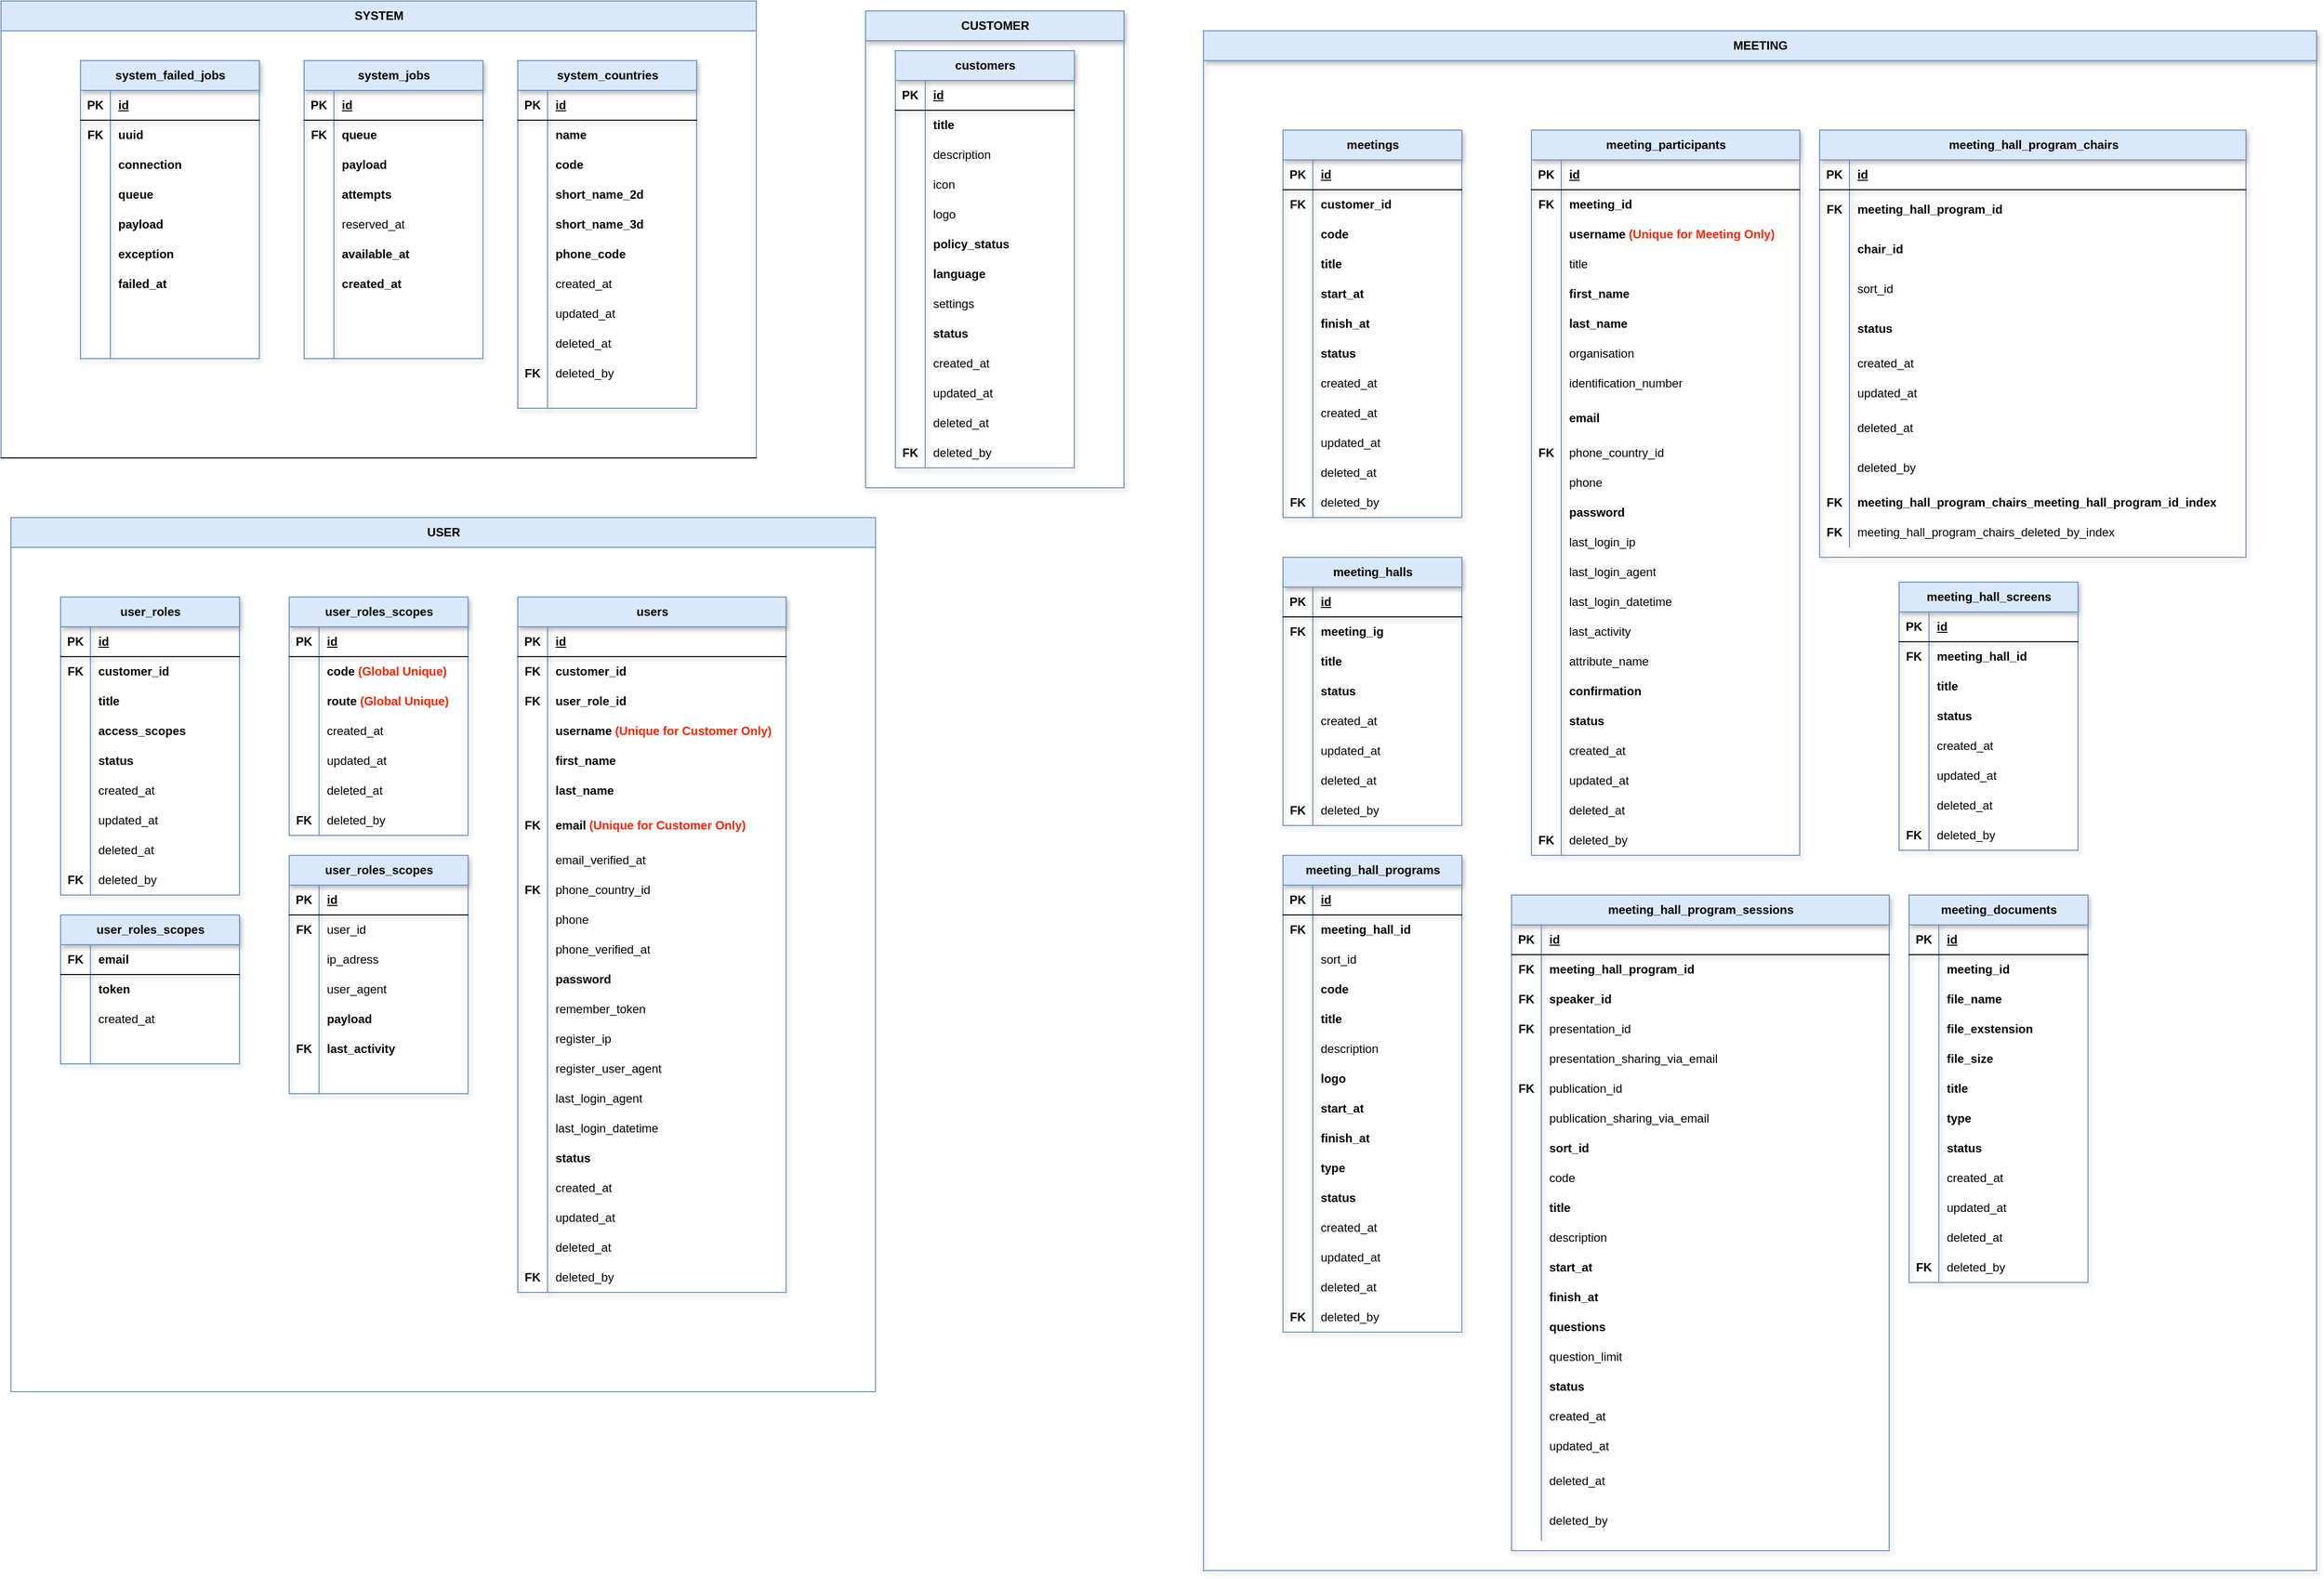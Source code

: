 <mxfile version="21.2.9" type="github">
  <diagram name="Page-1" id="5nAUnSGFtrIvsv7qJEDH">
    <mxGraphModel dx="2427" dy="924" grid="1" gridSize="10" guides="1" tooltips="1" connect="1" arrows="1" fold="1" page="1" pageScale="1" pageWidth="850" pageHeight="1100" background="none" math="0" shadow="0">
      <root>
        <mxCell id="0" />
        <mxCell id="1" parent="0" />
        <mxCell id="7XCjIViapLEPqxpo63xB-5" value="system_failed_jobs" style="shape=table;startSize=30;container=1;collapsible=1;childLayout=tableLayout;fixedRows=1;rowLines=0;fontStyle=1;align=center;resizeLast=1;html=1;rounded=0;labelBackgroundColor=none;noLabel=0;backgroundOutline=0;shadow=1;fillColor=#dae8fc;strokeColor=#6c8ebf;" parent="1" vertex="1">
          <mxGeometry x="-770" y="70" width="180" height="300" as="geometry" />
        </mxCell>
        <mxCell id="7XCjIViapLEPqxpo63xB-6" value="" style="shape=tableRow;horizontal=0;startSize=0;swimlaneHead=0;swimlaneBody=0;fillColor=none;collapsible=0;dropTarget=0;points=[[0,0.5],[1,0.5]];portConstraint=eastwest;top=0;left=0;right=0;bottom=1;rounded=0;labelBackgroundColor=none;noLabel=0;backgroundOutline=0;shadow=1;" parent="7XCjIViapLEPqxpo63xB-5" vertex="1">
          <mxGeometry y="30" width="180" height="30" as="geometry" />
        </mxCell>
        <mxCell id="7XCjIViapLEPqxpo63xB-7" value="PK" style="shape=partialRectangle;connectable=0;fillColor=none;top=0;left=0;bottom=0;right=0;fontStyle=1;overflow=hidden;whiteSpace=wrap;html=1;rounded=0;labelBackgroundColor=none;noLabel=0;backgroundOutline=0;shadow=1;" parent="7XCjIViapLEPqxpo63xB-6" vertex="1">
          <mxGeometry width="30" height="30" as="geometry">
            <mxRectangle width="30" height="30" as="alternateBounds" />
          </mxGeometry>
        </mxCell>
        <mxCell id="7XCjIViapLEPqxpo63xB-8" value="id" style="shape=partialRectangle;connectable=0;fillColor=none;top=0;left=0;bottom=0;right=0;align=left;spacingLeft=6;fontStyle=5;overflow=hidden;whiteSpace=wrap;html=1;rounded=0;labelBackgroundColor=none;noLabel=0;backgroundOutline=0;shadow=1;" parent="7XCjIViapLEPqxpo63xB-6" vertex="1">
          <mxGeometry x="30" width="150" height="30" as="geometry">
            <mxRectangle width="150" height="30" as="alternateBounds" />
          </mxGeometry>
        </mxCell>
        <mxCell id="7XCjIViapLEPqxpo63xB-9" value="" style="shape=tableRow;horizontal=0;startSize=0;swimlaneHead=0;swimlaneBody=0;fillColor=none;collapsible=0;dropTarget=0;points=[[0,0.5],[1,0.5]];portConstraint=eastwest;top=0;left=0;right=0;bottom=0;rounded=0;labelBackgroundColor=none;noLabel=0;backgroundOutline=0;shadow=1;" parent="7XCjIViapLEPqxpo63xB-5" vertex="1">
          <mxGeometry y="60" width="180" height="30" as="geometry" />
        </mxCell>
        <mxCell id="7XCjIViapLEPqxpo63xB-10" value="FK" style="shape=partialRectangle;connectable=0;fillColor=none;top=0;left=0;bottom=0;right=0;editable=1;overflow=hidden;whiteSpace=wrap;html=1;fontStyle=1;rounded=0;labelBackgroundColor=none;noLabel=0;backgroundOutline=0;shadow=1;" parent="7XCjIViapLEPqxpo63xB-9" vertex="1">
          <mxGeometry width="30" height="30" as="geometry">
            <mxRectangle width="30" height="30" as="alternateBounds" />
          </mxGeometry>
        </mxCell>
        <mxCell id="7XCjIViapLEPqxpo63xB-11" value="uuid" style="shape=partialRectangle;connectable=0;fillColor=none;top=0;left=0;bottom=0;right=0;align=left;spacingLeft=6;overflow=hidden;whiteSpace=wrap;html=1;fontStyle=1;rounded=0;labelBackgroundColor=none;noLabel=0;backgroundOutline=0;shadow=1;" parent="7XCjIViapLEPqxpo63xB-9" vertex="1">
          <mxGeometry x="30" width="150" height="30" as="geometry">
            <mxRectangle width="150" height="30" as="alternateBounds" />
          </mxGeometry>
        </mxCell>
        <mxCell id="7XCjIViapLEPqxpo63xB-12" value="" style="shape=tableRow;horizontal=0;startSize=0;swimlaneHead=0;swimlaneBody=0;fillColor=none;collapsible=0;dropTarget=0;points=[[0,0.5],[1,0.5]];portConstraint=eastwest;top=0;left=0;right=0;bottom=0;rounded=0;labelBackgroundColor=none;noLabel=0;backgroundOutline=0;shadow=1;" parent="7XCjIViapLEPqxpo63xB-5" vertex="1">
          <mxGeometry y="90" width="180" height="30" as="geometry" />
        </mxCell>
        <mxCell id="7XCjIViapLEPqxpo63xB-13" value="" style="shape=partialRectangle;connectable=0;fillColor=none;top=0;left=0;bottom=0;right=0;editable=1;overflow=hidden;whiteSpace=wrap;html=1;rounded=0;labelBackgroundColor=none;noLabel=0;backgroundOutline=0;shadow=1;" parent="7XCjIViapLEPqxpo63xB-12" vertex="1">
          <mxGeometry width="30" height="30" as="geometry">
            <mxRectangle width="30" height="30" as="alternateBounds" />
          </mxGeometry>
        </mxCell>
        <mxCell id="7XCjIViapLEPqxpo63xB-14" value="connection" style="shape=partialRectangle;connectable=0;fillColor=none;top=0;left=0;bottom=0;right=0;align=left;spacingLeft=6;overflow=hidden;whiteSpace=wrap;html=1;fontStyle=1;rounded=0;labelBackgroundColor=none;noLabel=0;backgroundOutline=0;shadow=1;" parent="7XCjIViapLEPqxpo63xB-12" vertex="1">
          <mxGeometry x="30" width="150" height="30" as="geometry">
            <mxRectangle width="150" height="30" as="alternateBounds" />
          </mxGeometry>
        </mxCell>
        <mxCell id="7XCjIViapLEPqxpo63xB-15" value="" style="shape=tableRow;horizontal=0;startSize=0;swimlaneHead=0;swimlaneBody=0;fillColor=none;collapsible=0;dropTarget=0;points=[[0,0.5],[1,0.5]];portConstraint=eastwest;top=0;left=0;right=0;bottom=0;rounded=0;labelBackgroundColor=none;noLabel=0;backgroundOutline=0;shadow=1;" parent="7XCjIViapLEPqxpo63xB-5" vertex="1">
          <mxGeometry y="120" width="180" height="30" as="geometry" />
        </mxCell>
        <mxCell id="7XCjIViapLEPqxpo63xB-16" value="" style="shape=partialRectangle;connectable=0;fillColor=none;top=0;left=0;bottom=0;right=0;editable=1;overflow=hidden;whiteSpace=wrap;html=1;rounded=0;labelBackgroundColor=none;noLabel=0;backgroundOutline=0;shadow=1;" parent="7XCjIViapLEPqxpo63xB-15" vertex="1">
          <mxGeometry width="30" height="30" as="geometry">
            <mxRectangle width="30" height="30" as="alternateBounds" />
          </mxGeometry>
        </mxCell>
        <mxCell id="7XCjIViapLEPqxpo63xB-17" value="queue" style="shape=partialRectangle;connectable=0;fillColor=none;top=0;left=0;bottom=0;right=0;align=left;spacingLeft=6;overflow=hidden;whiteSpace=wrap;html=1;fontStyle=1;rounded=0;labelBackgroundColor=none;noLabel=0;backgroundOutline=0;shadow=1;" parent="7XCjIViapLEPqxpo63xB-15" vertex="1">
          <mxGeometry x="30" width="150" height="30" as="geometry">
            <mxRectangle width="150" height="30" as="alternateBounds" />
          </mxGeometry>
        </mxCell>
        <mxCell id="7XCjIViapLEPqxpo63xB-38" style="shape=tableRow;horizontal=0;startSize=0;swimlaneHead=0;swimlaneBody=0;fillColor=none;collapsible=0;dropTarget=0;points=[[0,0.5],[1,0.5]];portConstraint=eastwest;top=0;left=0;right=0;bottom=0;rounded=0;labelBackgroundColor=none;noLabel=0;backgroundOutline=0;shadow=1;" parent="7XCjIViapLEPqxpo63xB-5" vertex="1">
          <mxGeometry y="150" width="180" height="30" as="geometry" />
        </mxCell>
        <mxCell id="7XCjIViapLEPqxpo63xB-39" style="shape=partialRectangle;connectable=0;fillColor=none;top=0;left=0;bottom=0;right=0;editable=1;overflow=hidden;whiteSpace=wrap;html=1;rounded=0;labelBackgroundColor=none;noLabel=0;backgroundOutline=0;shadow=1;" parent="7XCjIViapLEPqxpo63xB-38" vertex="1">
          <mxGeometry width="30" height="30" as="geometry">
            <mxRectangle width="30" height="30" as="alternateBounds" />
          </mxGeometry>
        </mxCell>
        <mxCell id="7XCjIViapLEPqxpo63xB-40" value="payload" style="shape=partialRectangle;connectable=0;fillColor=none;top=0;left=0;bottom=0;right=0;align=left;spacingLeft=6;overflow=hidden;whiteSpace=wrap;html=1;fontStyle=1;rounded=0;labelBackgroundColor=none;noLabel=0;backgroundOutline=0;shadow=1;" parent="7XCjIViapLEPqxpo63xB-38" vertex="1">
          <mxGeometry x="30" width="150" height="30" as="geometry">
            <mxRectangle width="150" height="30" as="alternateBounds" />
          </mxGeometry>
        </mxCell>
        <mxCell id="7XCjIViapLEPqxpo63xB-44" style="shape=tableRow;horizontal=0;startSize=0;swimlaneHead=0;swimlaneBody=0;fillColor=none;collapsible=0;dropTarget=0;points=[[0,0.5],[1,0.5]];portConstraint=eastwest;top=0;left=0;right=0;bottom=0;rounded=0;labelBackgroundColor=none;noLabel=0;backgroundOutline=0;shadow=1;" parent="7XCjIViapLEPqxpo63xB-5" vertex="1">
          <mxGeometry y="180" width="180" height="30" as="geometry" />
        </mxCell>
        <mxCell id="7XCjIViapLEPqxpo63xB-45" style="shape=partialRectangle;connectable=0;fillColor=none;top=0;left=0;bottom=0;right=0;editable=1;overflow=hidden;whiteSpace=wrap;html=1;rounded=0;labelBackgroundColor=none;noLabel=0;backgroundOutline=0;shadow=1;" parent="7XCjIViapLEPqxpo63xB-44" vertex="1">
          <mxGeometry width="30" height="30" as="geometry">
            <mxRectangle width="30" height="30" as="alternateBounds" />
          </mxGeometry>
        </mxCell>
        <mxCell id="7XCjIViapLEPqxpo63xB-46" value="exception" style="shape=partialRectangle;connectable=0;fillColor=none;top=0;left=0;bottom=0;right=0;align=left;spacingLeft=6;overflow=hidden;whiteSpace=wrap;html=1;fontStyle=1;rounded=0;labelBackgroundColor=none;noLabel=0;backgroundOutline=0;shadow=1;" parent="7XCjIViapLEPqxpo63xB-44" vertex="1">
          <mxGeometry x="30" width="150" height="30" as="geometry">
            <mxRectangle width="150" height="30" as="alternateBounds" />
          </mxGeometry>
        </mxCell>
        <mxCell id="7XCjIViapLEPqxpo63xB-41" style="shape=tableRow;horizontal=0;startSize=0;swimlaneHead=0;swimlaneBody=0;fillColor=none;collapsible=0;dropTarget=0;points=[[0,0.5],[1,0.5]];portConstraint=eastwest;top=0;left=0;right=0;bottom=0;rounded=0;labelBackgroundColor=none;noLabel=0;backgroundOutline=0;shadow=1;" parent="7XCjIViapLEPqxpo63xB-5" vertex="1">
          <mxGeometry y="210" width="180" height="30" as="geometry" />
        </mxCell>
        <mxCell id="7XCjIViapLEPqxpo63xB-42" style="shape=partialRectangle;connectable=0;fillColor=none;top=0;left=0;bottom=0;right=0;editable=1;overflow=hidden;whiteSpace=wrap;html=1;rounded=0;labelBackgroundColor=none;noLabel=0;backgroundOutline=0;shadow=1;" parent="7XCjIViapLEPqxpo63xB-41" vertex="1">
          <mxGeometry width="30" height="30" as="geometry">
            <mxRectangle width="30" height="30" as="alternateBounds" />
          </mxGeometry>
        </mxCell>
        <mxCell id="7XCjIViapLEPqxpo63xB-43" value="failed_at" style="shape=partialRectangle;connectable=0;fillColor=none;top=0;left=0;bottom=0;right=0;align=left;spacingLeft=6;overflow=hidden;whiteSpace=wrap;html=1;fontStyle=1;rounded=0;labelBackgroundColor=none;noLabel=0;backgroundOutline=0;shadow=1;" parent="7XCjIViapLEPqxpo63xB-41" vertex="1">
          <mxGeometry x="30" width="150" height="30" as="geometry">
            <mxRectangle width="150" height="30" as="alternateBounds" />
          </mxGeometry>
        </mxCell>
        <mxCell id="7XCjIViapLEPqxpo63xB-35" style="shape=tableRow;horizontal=0;startSize=0;swimlaneHead=0;swimlaneBody=0;fillColor=none;collapsible=0;dropTarget=0;points=[[0,0.5],[1,0.5]];portConstraint=eastwest;top=0;left=0;right=0;bottom=0;rounded=0;labelBackgroundColor=none;noLabel=0;backgroundOutline=0;shadow=1;" parent="7XCjIViapLEPqxpo63xB-5" vertex="1">
          <mxGeometry y="240" width="180" height="30" as="geometry" />
        </mxCell>
        <mxCell id="7XCjIViapLEPqxpo63xB-36" style="shape=partialRectangle;connectable=0;fillColor=none;top=0;left=0;bottom=0;right=0;editable=1;overflow=hidden;whiteSpace=wrap;html=1;rounded=0;labelBackgroundColor=none;noLabel=0;backgroundOutline=0;shadow=1;" parent="7XCjIViapLEPqxpo63xB-35" vertex="1">
          <mxGeometry width="30" height="30" as="geometry">
            <mxRectangle width="30" height="30" as="alternateBounds" />
          </mxGeometry>
        </mxCell>
        <mxCell id="7XCjIViapLEPqxpo63xB-37" style="shape=partialRectangle;connectable=0;fillColor=none;top=0;left=0;bottom=0;right=0;align=left;spacingLeft=6;overflow=hidden;whiteSpace=wrap;html=1;rounded=0;labelBackgroundColor=none;noLabel=0;backgroundOutline=0;shadow=1;" parent="7XCjIViapLEPqxpo63xB-35" vertex="1">
          <mxGeometry x="30" width="150" height="30" as="geometry">
            <mxRectangle width="150" height="30" as="alternateBounds" />
          </mxGeometry>
        </mxCell>
        <mxCell id="7XCjIViapLEPqxpo63xB-32" style="shape=tableRow;horizontal=0;startSize=0;swimlaneHead=0;swimlaneBody=0;fillColor=none;collapsible=0;dropTarget=0;points=[[0,0.5],[1,0.5]];portConstraint=eastwest;top=0;left=0;right=0;bottom=0;rounded=0;labelBackgroundColor=none;noLabel=0;backgroundOutline=0;shadow=1;" parent="7XCjIViapLEPqxpo63xB-5" vertex="1">
          <mxGeometry y="270" width="180" height="30" as="geometry" />
        </mxCell>
        <mxCell id="7XCjIViapLEPqxpo63xB-33" style="shape=partialRectangle;connectable=0;fillColor=none;top=0;left=0;bottom=0;right=0;editable=1;overflow=hidden;whiteSpace=wrap;html=1;rounded=0;labelBackgroundColor=none;noLabel=0;backgroundOutline=0;shadow=1;" parent="7XCjIViapLEPqxpo63xB-32" vertex="1">
          <mxGeometry width="30" height="30" as="geometry">
            <mxRectangle width="30" height="30" as="alternateBounds" />
          </mxGeometry>
        </mxCell>
        <mxCell id="7XCjIViapLEPqxpo63xB-34" style="shape=partialRectangle;connectable=0;fillColor=none;top=0;left=0;bottom=0;right=0;align=left;spacingLeft=6;overflow=hidden;whiteSpace=wrap;html=1;rounded=0;labelBackgroundColor=none;noLabel=0;backgroundOutline=0;shadow=1;" parent="7XCjIViapLEPqxpo63xB-32" vertex="1">
          <mxGeometry x="30" width="150" height="30" as="geometry">
            <mxRectangle width="150" height="30" as="alternateBounds" />
          </mxGeometry>
        </mxCell>
        <mxCell id="tmRIu0QofWBVey4UOu4a-96" value="SYSTEM" style="shape=table;startSize=30;container=1;collapsible=1;childLayout=tableLayout;fixedRows=1;rowLines=0;fontStyle=1;align=center;resizeLast=1;html=1;rounded=0;labelBackgroundColor=none;fillColor=#dae8fc;strokeColor=#6c8ebf;" vertex="1" parent="1">
          <mxGeometry x="-850" y="10" width="760" height="460" as="geometry" />
        </mxCell>
        <mxCell id="tmRIu0QofWBVey4UOu4a-124" style="shape=tableRow;horizontal=0;startSize=0;swimlaneHead=0;swimlaneBody=0;fillColor=none;collapsible=0;dropTarget=0;points=[[0,0.5],[1,0.5]];portConstraint=eastwest;top=0;left=0;right=0;bottom=1;rounded=0;labelBackgroundColor=none;" vertex="1" parent="tmRIu0QofWBVey4UOu4a-96">
          <mxGeometry y="30" width="760" height="430" as="geometry" />
        </mxCell>
        <mxCell id="tmRIu0QofWBVey4UOu4a-125" style="shape=partialRectangle;connectable=0;fillColor=none;top=0;left=0;bottom=0;right=0;fontStyle=1;overflow=hidden;whiteSpace=wrap;html=1;rounded=0;labelBackgroundColor=none;" vertex="1" parent="tmRIu0QofWBVey4UOu4a-124">
          <mxGeometry width="760" height="430" as="geometry">
            <mxRectangle width="760" height="430" as="alternateBounds" />
          </mxGeometry>
        </mxCell>
        <mxCell id="tmRIu0QofWBVey4UOu4a-128" value="USER" style="shape=table;startSize=30;container=1;collapsible=1;childLayout=tableLayout;fixedRows=1;rowLines=0;fontStyle=1;align=center;resizeLast=1;html=1;rounded=0;labelBackgroundColor=none;fillColor=#dae8fc;strokeColor=#6c8ebf;" vertex="1" parent="1">
          <mxGeometry x="-840" y="530" width="870" height="880" as="geometry">
            <mxRectangle x="-50" y="510" width="70" height="30" as="alternateBounds" />
          </mxGeometry>
        </mxCell>
        <mxCell id="tmRIu0QofWBVey4UOu4a-129" style="shape=tableRow;horizontal=0;startSize=0;swimlaneHead=0;swimlaneBody=0;fillColor=none;collapsible=0;dropTarget=0;points=[[0,0.5],[1,0.5]];portConstraint=eastwest;top=0;left=0;right=0;bottom=0;rounded=0;labelBackgroundColor=none;" vertex="1" parent="tmRIu0QofWBVey4UOu4a-128">
          <mxGeometry y="30" width="870" height="430" as="geometry" />
        </mxCell>
        <mxCell id="tmRIu0QofWBVey4UOu4a-130" style="shape=partialRectangle;connectable=0;fillColor=none;top=0;left=0;bottom=0;right=0;fontStyle=1;overflow=hidden;whiteSpace=wrap;html=1;rounded=0;labelBackgroundColor=none;" vertex="1" parent="tmRIu0QofWBVey4UOu4a-129">
          <mxGeometry width="870" height="430" as="geometry">
            <mxRectangle width="870" height="430" as="alternateBounds" />
          </mxGeometry>
        </mxCell>
        <mxCell id="tmRIu0QofWBVey4UOu4a-1" value="system_jobs" style="shape=table;startSize=30;container=1;collapsible=1;childLayout=tableLayout;fixedRows=1;rowLines=0;fontStyle=1;align=center;resizeLast=1;html=1;rounded=0;labelBackgroundColor=none;noLabel=0;backgroundOutline=0;shadow=1;fillColor=#dae8fc;strokeColor=#6c8ebf;" vertex="1" parent="1">
          <mxGeometry x="-545" y="70" width="180" height="300" as="geometry" />
        </mxCell>
        <mxCell id="tmRIu0QofWBVey4UOu4a-2" value="" style="shape=tableRow;horizontal=0;startSize=0;swimlaneHead=0;swimlaneBody=0;fillColor=none;collapsible=0;dropTarget=0;points=[[0,0.5],[1,0.5]];portConstraint=eastwest;top=0;left=0;right=0;bottom=1;rounded=0;labelBackgroundColor=none;noLabel=0;backgroundOutline=0;shadow=1;" vertex="1" parent="tmRIu0QofWBVey4UOu4a-1">
          <mxGeometry y="30" width="180" height="30" as="geometry" />
        </mxCell>
        <mxCell id="tmRIu0QofWBVey4UOu4a-3" value="PK" style="shape=partialRectangle;connectable=0;fillColor=none;top=0;left=0;bottom=0;right=0;fontStyle=1;overflow=hidden;whiteSpace=wrap;html=1;rounded=0;labelBackgroundColor=none;noLabel=0;backgroundOutline=0;shadow=1;" vertex="1" parent="tmRIu0QofWBVey4UOu4a-2">
          <mxGeometry width="30" height="30" as="geometry">
            <mxRectangle width="30" height="30" as="alternateBounds" />
          </mxGeometry>
        </mxCell>
        <mxCell id="tmRIu0QofWBVey4UOu4a-4" value="id" style="shape=partialRectangle;connectable=0;fillColor=none;top=0;left=0;bottom=0;right=0;align=left;spacingLeft=6;fontStyle=5;overflow=hidden;whiteSpace=wrap;html=1;rounded=0;labelBackgroundColor=none;noLabel=0;backgroundOutline=0;shadow=1;" vertex="1" parent="tmRIu0QofWBVey4UOu4a-2">
          <mxGeometry x="30" width="150" height="30" as="geometry">
            <mxRectangle width="150" height="30" as="alternateBounds" />
          </mxGeometry>
        </mxCell>
        <mxCell id="tmRIu0QofWBVey4UOu4a-5" value="" style="shape=tableRow;horizontal=0;startSize=0;swimlaneHead=0;swimlaneBody=0;fillColor=none;collapsible=0;dropTarget=0;points=[[0,0.5],[1,0.5]];portConstraint=eastwest;top=0;left=0;right=0;bottom=0;rounded=0;labelBackgroundColor=none;noLabel=0;backgroundOutline=0;shadow=1;" vertex="1" parent="tmRIu0QofWBVey4UOu4a-1">
          <mxGeometry y="60" width="180" height="30" as="geometry" />
        </mxCell>
        <mxCell id="tmRIu0QofWBVey4UOu4a-6" value="FK" style="shape=partialRectangle;connectable=0;fillColor=none;top=0;left=0;bottom=0;right=0;editable=1;overflow=hidden;whiteSpace=wrap;html=1;fontStyle=1;rounded=0;labelBackgroundColor=none;noLabel=0;backgroundOutline=0;shadow=1;" vertex="1" parent="tmRIu0QofWBVey4UOu4a-5">
          <mxGeometry width="30" height="30" as="geometry">
            <mxRectangle width="30" height="30" as="alternateBounds" />
          </mxGeometry>
        </mxCell>
        <mxCell id="tmRIu0QofWBVey4UOu4a-7" value="queue" style="shape=partialRectangle;connectable=0;fillColor=none;top=0;left=0;bottom=0;right=0;align=left;spacingLeft=6;overflow=hidden;whiteSpace=wrap;html=1;fontStyle=1;rounded=0;labelBackgroundColor=none;noLabel=0;backgroundOutline=0;shadow=1;" vertex="1" parent="tmRIu0QofWBVey4UOu4a-5">
          <mxGeometry x="30" width="150" height="30" as="geometry">
            <mxRectangle width="150" height="30" as="alternateBounds" />
          </mxGeometry>
        </mxCell>
        <mxCell id="tmRIu0QofWBVey4UOu4a-14" style="shape=tableRow;horizontal=0;startSize=0;swimlaneHead=0;swimlaneBody=0;fillColor=none;collapsible=0;dropTarget=0;points=[[0,0.5],[1,0.5]];portConstraint=eastwest;top=0;left=0;right=0;bottom=0;rounded=0;labelBackgroundColor=none;noLabel=0;backgroundOutline=0;shadow=1;" vertex="1" parent="tmRIu0QofWBVey4UOu4a-1">
          <mxGeometry y="90" width="180" height="30" as="geometry" />
        </mxCell>
        <mxCell id="tmRIu0QofWBVey4UOu4a-15" style="shape=partialRectangle;connectable=0;fillColor=none;top=0;left=0;bottom=0;right=0;editable=1;overflow=hidden;whiteSpace=wrap;html=1;rounded=0;labelBackgroundColor=none;noLabel=0;backgroundOutline=0;shadow=1;" vertex="1" parent="tmRIu0QofWBVey4UOu4a-14">
          <mxGeometry width="30" height="30" as="geometry">
            <mxRectangle width="30" height="30" as="alternateBounds" />
          </mxGeometry>
        </mxCell>
        <mxCell id="tmRIu0QofWBVey4UOu4a-16" value="payload" style="shape=partialRectangle;connectable=0;fillColor=none;top=0;left=0;bottom=0;right=0;align=left;spacingLeft=6;overflow=hidden;whiteSpace=wrap;html=1;fontStyle=1;rounded=0;labelBackgroundColor=none;noLabel=0;backgroundOutline=0;shadow=1;" vertex="1" parent="tmRIu0QofWBVey4UOu4a-14">
          <mxGeometry x="30" width="150" height="30" as="geometry">
            <mxRectangle width="150" height="30" as="alternateBounds" />
          </mxGeometry>
        </mxCell>
        <mxCell id="tmRIu0QofWBVey4UOu4a-11" value="" style="shape=tableRow;horizontal=0;startSize=0;swimlaneHead=0;swimlaneBody=0;fillColor=none;collapsible=0;dropTarget=0;points=[[0,0.5],[1,0.5]];portConstraint=eastwest;top=0;left=0;right=0;bottom=0;rounded=0;labelBackgroundColor=none;noLabel=0;backgroundOutline=0;shadow=1;" vertex="1" parent="tmRIu0QofWBVey4UOu4a-1">
          <mxGeometry y="120" width="180" height="30" as="geometry" />
        </mxCell>
        <mxCell id="tmRIu0QofWBVey4UOu4a-12" value="" style="shape=partialRectangle;connectable=0;fillColor=none;top=0;left=0;bottom=0;right=0;editable=1;overflow=hidden;whiteSpace=wrap;html=1;rounded=0;labelBackgroundColor=none;noLabel=0;backgroundOutline=0;shadow=1;" vertex="1" parent="tmRIu0QofWBVey4UOu4a-11">
          <mxGeometry width="30" height="30" as="geometry">
            <mxRectangle width="30" height="30" as="alternateBounds" />
          </mxGeometry>
        </mxCell>
        <mxCell id="tmRIu0QofWBVey4UOu4a-13" value="attempts" style="shape=partialRectangle;connectable=0;fillColor=none;top=0;left=0;bottom=0;right=0;align=left;spacingLeft=6;overflow=hidden;whiteSpace=wrap;html=1;fontStyle=1;rounded=0;labelBackgroundColor=none;noLabel=0;backgroundOutline=0;shadow=1;" vertex="1" parent="tmRIu0QofWBVey4UOu4a-11">
          <mxGeometry x="30" width="150" height="30" as="geometry">
            <mxRectangle width="150" height="30" as="alternateBounds" />
          </mxGeometry>
        </mxCell>
        <mxCell id="tmRIu0QofWBVey4UOu4a-8" value="" style="shape=tableRow;horizontal=0;startSize=0;swimlaneHead=0;swimlaneBody=0;fillColor=none;collapsible=0;dropTarget=0;points=[[0,0.5],[1,0.5]];portConstraint=eastwest;top=0;left=0;right=0;bottom=0;rounded=0;labelBackgroundColor=none;noLabel=0;backgroundOutline=0;shadow=1;" vertex="1" parent="tmRIu0QofWBVey4UOu4a-1">
          <mxGeometry y="150" width="180" height="30" as="geometry" />
        </mxCell>
        <mxCell id="tmRIu0QofWBVey4UOu4a-9" value="" style="shape=partialRectangle;connectable=0;fillColor=none;top=0;left=0;bottom=0;right=0;editable=1;overflow=hidden;whiteSpace=wrap;html=1;rounded=0;labelBackgroundColor=none;noLabel=0;backgroundOutline=0;shadow=1;" vertex="1" parent="tmRIu0QofWBVey4UOu4a-8">
          <mxGeometry width="30" height="30" as="geometry">
            <mxRectangle width="30" height="30" as="alternateBounds" />
          </mxGeometry>
        </mxCell>
        <mxCell id="tmRIu0QofWBVey4UOu4a-10" value="&lt;span style=&quot;font-weight: normal;&quot;&gt;reserved_at&lt;/span&gt;" style="shape=partialRectangle;connectable=0;fillColor=none;top=0;left=0;bottom=0;right=0;align=left;spacingLeft=6;overflow=hidden;whiteSpace=wrap;html=1;fontStyle=1;rounded=0;labelBackgroundColor=none;noLabel=0;backgroundOutline=0;shadow=1;" vertex="1" parent="tmRIu0QofWBVey4UOu4a-8">
          <mxGeometry x="30" width="150" height="30" as="geometry">
            <mxRectangle width="150" height="30" as="alternateBounds" />
          </mxGeometry>
        </mxCell>
        <mxCell id="tmRIu0QofWBVey4UOu4a-17" style="shape=tableRow;horizontal=0;startSize=0;swimlaneHead=0;swimlaneBody=0;fillColor=none;collapsible=0;dropTarget=0;points=[[0,0.5],[1,0.5]];portConstraint=eastwest;top=0;left=0;right=0;bottom=0;rounded=0;labelBackgroundColor=none;noLabel=0;backgroundOutline=0;shadow=1;" vertex="1" parent="tmRIu0QofWBVey4UOu4a-1">
          <mxGeometry y="180" width="180" height="30" as="geometry" />
        </mxCell>
        <mxCell id="tmRIu0QofWBVey4UOu4a-18" style="shape=partialRectangle;connectable=0;fillColor=none;top=0;left=0;bottom=0;right=0;editable=1;overflow=hidden;whiteSpace=wrap;html=1;rounded=0;labelBackgroundColor=none;noLabel=0;backgroundOutline=0;shadow=1;" vertex="1" parent="tmRIu0QofWBVey4UOu4a-17">
          <mxGeometry width="30" height="30" as="geometry">
            <mxRectangle width="30" height="30" as="alternateBounds" />
          </mxGeometry>
        </mxCell>
        <mxCell id="tmRIu0QofWBVey4UOu4a-19" value="available_at" style="shape=partialRectangle;connectable=0;fillColor=none;top=0;left=0;bottom=0;right=0;align=left;spacingLeft=6;overflow=hidden;whiteSpace=wrap;html=1;fontStyle=1;rounded=0;labelBackgroundColor=none;noLabel=0;backgroundOutline=0;shadow=1;" vertex="1" parent="tmRIu0QofWBVey4UOu4a-17">
          <mxGeometry x="30" width="150" height="30" as="geometry">
            <mxRectangle width="150" height="30" as="alternateBounds" />
          </mxGeometry>
        </mxCell>
        <mxCell id="tmRIu0QofWBVey4UOu4a-20" style="shape=tableRow;horizontal=0;startSize=0;swimlaneHead=0;swimlaneBody=0;fillColor=none;collapsible=0;dropTarget=0;points=[[0,0.5],[1,0.5]];portConstraint=eastwest;top=0;left=0;right=0;bottom=0;rounded=0;labelBackgroundColor=none;noLabel=0;backgroundOutline=0;shadow=1;" vertex="1" parent="tmRIu0QofWBVey4UOu4a-1">
          <mxGeometry y="210" width="180" height="30" as="geometry" />
        </mxCell>
        <mxCell id="tmRIu0QofWBVey4UOu4a-21" style="shape=partialRectangle;connectable=0;fillColor=none;top=0;left=0;bottom=0;right=0;editable=1;overflow=hidden;whiteSpace=wrap;html=1;rounded=0;labelBackgroundColor=none;noLabel=0;backgroundOutline=0;shadow=1;" vertex="1" parent="tmRIu0QofWBVey4UOu4a-20">
          <mxGeometry width="30" height="30" as="geometry">
            <mxRectangle width="30" height="30" as="alternateBounds" />
          </mxGeometry>
        </mxCell>
        <mxCell id="tmRIu0QofWBVey4UOu4a-22" value="created_at" style="shape=partialRectangle;connectable=0;fillColor=none;top=0;left=0;bottom=0;right=0;align=left;spacingLeft=6;overflow=hidden;whiteSpace=wrap;html=1;fontStyle=1;rounded=0;labelBackgroundColor=none;noLabel=0;backgroundOutline=0;shadow=1;" vertex="1" parent="tmRIu0QofWBVey4UOu4a-20">
          <mxGeometry x="30" width="150" height="30" as="geometry">
            <mxRectangle width="150" height="30" as="alternateBounds" />
          </mxGeometry>
        </mxCell>
        <mxCell id="tmRIu0QofWBVey4UOu4a-23" style="shape=tableRow;horizontal=0;startSize=0;swimlaneHead=0;swimlaneBody=0;fillColor=none;collapsible=0;dropTarget=0;points=[[0,0.5],[1,0.5]];portConstraint=eastwest;top=0;left=0;right=0;bottom=0;rounded=0;labelBackgroundColor=none;noLabel=0;backgroundOutline=0;shadow=1;" vertex="1" parent="tmRIu0QofWBVey4UOu4a-1">
          <mxGeometry y="240" width="180" height="30" as="geometry" />
        </mxCell>
        <mxCell id="tmRIu0QofWBVey4UOu4a-24" style="shape=partialRectangle;connectable=0;fillColor=none;top=0;left=0;bottom=0;right=0;editable=1;overflow=hidden;whiteSpace=wrap;html=1;rounded=0;labelBackgroundColor=none;noLabel=0;backgroundOutline=0;shadow=1;" vertex="1" parent="tmRIu0QofWBVey4UOu4a-23">
          <mxGeometry width="30" height="30" as="geometry">
            <mxRectangle width="30" height="30" as="alternateBounds" />
          </mxGeometry>
        </mxCell>
        <mxCell id="tmRIu0QofWBVey4UOu4a-25" style="shape=partialRectangle;connectable=0;fillColor=none;top=0;left=0;bottom=0;right=0;align=left;spacingLeft=6;overflow=hidden;whiteSpace=wrap;html=1;rounded=0;labelBackgroundColor=none;noLabel=0;backgroundOutline=0;shadow=1;" vertex="1" parent="tmRIu0QofWBVey4UOu4a-23">
          <mxGeometry x="30" width="150" height="30" as="geometry">
            <mxRectangle width="150" height="30" as="alternateBounds" />
          </mxGeometry>
        </mxCell>
        <mxCell id="tmRIu0QofWBVey4UOu4a-26" style="shape=tableRow;horizontal=0;startSize=0;swimlaneHead=0;swimlaneBody=0;fillColor=none;collapsible=0;dropTarget=0;points=[[0,0.5],[1,0.5]];portConstraint=eastwest;top=0;left=0;right=0;bottom=0;rounded=0;labelBackgroundColor=none;noLabel=0;backgroundOutline=0;shadow=1;" vertex="1" parent="tmRIu0QofWBVey4UOu4a-1">
          <mxGeometry y="270" width="180" height="30" as="geometry" />
        </mxCell>
        <mxCell id="tmRIu0QofWBVey4UOu4a-27" style="shape=partialRectangle;connectable=0;fillColor=none;top=0;left=0;bottom=0;right=0;editable=1;overflow=hidden;whiteSpace=wrap;html=1;rounded=0;labelBackgroundColor=none;noLabel=0;backgroundOutline=0;shadow=1;" vertex="1" parent="tmRIu0QofWBVey4UOu4a-26">
          <mxGeometry width="30" height="30" as="geometry">
            <mxRectangle width="30" height="30" as="alternateBounds" />
          </mxGeometry>
        </mxCell>
        <mxCell id="tmRIu0QofWBVey4UOu4a-28" style="shape=partialRectangle;connectable=0;fillColor=none;top=0;left=0;bottom=0;right=0;align=left;spacingLeft=6;overflow=hidden;whiteSpace=wrap;html=1;rounded=0;labelBackgroundColor=none;noLabel=0;backgroundOutline=0;shadow=1;" vertex="1" parent="tmRIu0QofWBVey4UOu4a-26">
          <mxGeometry x="30" width="150" height="30" as="geometry">
            <mxRectangle width="150" height="30" as="alternateBounds" />
          </mxGeometry>
        </mxCell>
        <mxCell id="tmRIu0QofWBVey4UOu4a-29" value="system_countries" style="shape=table;startSize=30;container=1;collapsible=1;childLayout=tableLayout;fixedRows=1;rowLines=0;fontStyle=1;align=center;resizeLast=1;html=1;swimlaneLine=1;rounded=0;labelBackgroundColor=none;noLabel=0;backgroundOutline=0;shadow=1;fillColor=#dae8fc;strokeColor=#6c8ebf;" vertex="1" parent="1">
          <mxGeometry x="-330" y="70" width="180" height="350" as="geometry">
            <mxRectangle x="460" y="50" width="140" height="30" as="alternateBounds" />
          </mxGeometry>
        </mxCell>
        <mxCell id="tmRIu0QofWBVey4UOu4a-30" value="" style="shape=tableRow;horizontal=0;startSize=0;swimlaneHead=0;swimlaneBody=0;fillColor=none;collapsible=0;dropTarget=0;points=[[0,0.5],[1,0.5]];portConstraint=eastwest;top=0;left=0;right=0;bottom=1;rounded=0;labelBackgroundColor=none;noLabel=0;backgroundOutline=0;shadow=1;" vertex="1" parent="tmRIu0QofWBVey4UOu4a-29">
          <mxGeometry y="30" width="180" height="30" as="geometry" />
        </mxCell>
        <mxCell id="tmRIu0QofWBVey4UOu4a-31" value="PK" style="shape=partialRectangle;connectable=0;fillColor=none;top=0;left=0;bottom=0;right=0;fontStyle=1;overflow=hidden;whiteSpace=wrap;html=1;rounded=0;labelBackgroundColor=none;noLabel=0;backgroundOutline=0;shadow=1;" vertex="1" parent="tmRIu0QofWBVey4UOu4a-30">
          <mxGeometry width="30" height="30" as="geometry">
            <mxRectangle width="30" height="30" as="alternateBounds" />
          </mxGeometry>
        </mxCell>
        <mxCell id="tmRIu0QofWBVey4UOu4a-32" value="id" style="shape=partialRectangle;connectable=0;fillColor=none;top=0;left=0;bottom=0;right=0;align=left;spacingLeft=6;fontStyle=5;overflow=hidden;whiteSpace=wrap;html=1;rounded=0;labelBackgroundColor=none;noLabel=0;backgroundOutline=0;shadow=1;" vertex="1" parent="tmRIu0QofWBVey4UOu4a-30">
          <mxGeometry x="30" width="150" height="30" as="geometry">
            <mxRectangle width="150" height="30" as="alternateBounds" />
          </mxGeometry>
        </mxCell>
        <mxCell id="tmRIu0QofWBVey4UOu4a-33" value="" style="shape=tableRow;horizontal=0;startSize=0;swimlaneHead=0;swimlaneBody=0;fillColor=none;collapsible=0;dropTarget=0;points=[[0,0.5],[1,0.5]];portConstraint=eastwest;top=0;left=0;right=0;bottom=0;rounded=0;labelBackgroundColor=none;noLabel=0;backgroundOutline=0;shadow=1;" vertex="1" parent="tmRIu0QofWBVey4UOu4a-29">
          <mxGeometry y="60" width="180" height="30" as="geometry" />
        </mxCell>
        <mxCell id="tmRIu0QofWBVey4UOu4a-34" value="" style="shape=partialRectangle;connectable=0;fillColor=none;top=0;left=0;bottom=0;right=0;editable=1;overflow=hidden;whiteSpace=wrap;html=1;fontStyle=1;rounded=0;labelBackgroundColor=none;noLabel=0;backgroundOutline=0;shadow=1;" vertex="1" parent="tmRIu0QofWBVey4UOu4a-33">
          <mxGeometry width="30" height="30" as="geometry">
            <mxRectangle width="30" height="30" as="alternateBounds" />
          </mxGeometry>
        </mxCell>
        <mxCell id="tmRIu0QofWBVey4UOu4a-35" value="name" style="shape=partialRectangle;connectable=0;fillColor=none;top=0;left=0;bottom=0;right=0;align=left;spacingLeft=6;overflow=hidden;whiteSpace=wrap;html=1;fontStyle=1;rounded=0;labelBackgroundColor=none;noLabel=0;backgroundOutline=0;shadow=1;" vertex="1" parent="tmRIu0QofWBVey4UOu4a-33">
          <mxGeometry x="30" width="150" height="30" as="geometry">
            <mxRectangle width="150" height="30" as="alternateBounds" />
          </mxGeometry>
        </mxCell>
        <mxCell id="tmRIu0QofWBVey4UOu4a-36" style="shape=tableRow;horizontal=0;startSize=0;swimlaneHead=0;swimlaneBody=0;fillColor=none;collapsible=0;dropTarget=0;points=[[0,0.5],[1,0.5]];portConstraint=eastwest;top=0;left=0;right=0;bottom=0;rounded=0;labelBackgroundColor=none;noLabel=0;backgroundOutline=0;shadow=1;" vertex="1" parent="tmRIu0QofWBVey4UOu4a-29">
          <mxGeometry y="90" width="180" height="30" as="geometry" />
        </mxCell>
        <mxCell id="tmRIu0QofWBVey4UOu4a-37" style="shape=partialRectangle;connectable=0;fillColor=none;top=0;left=0;bottom=0;right=0;editable=1;overflow=hidden;whiteSpace=wrap;html=1;rounded=0;labelBackgroundColor=none;noLabel=0;backgroundOutline=0;shadow=1;" vertex="1" parent="tmRIu0QofWBVey4UOu4a-36">
          <mxGeometry width="30" height="30" as="geometry">
            <mxRectangle width="30" height="30" as="alternateBounds" />
          </mxGeometry>
        </mxCell>
        <mxCell id="tmRIu0QofWBVey4UOu4a-38" value="code" style="shape=partialRectangle;connectable=0;fillColor=none;top=0;left=0;bottom=0;right=0;align=left;spacingLeft=6;overflow=hidden;whiteSpace=wrap;html=1;fontStyle=1;rounded=0;labelBackgroundColor=none;noLabel=0;backgroundOutline=0;shadow=1;" vertex="1" parent="tmRIu0QofWBVey4UOu4a-36">
          <mxGeometry x="30" width="150" height="30" as="geometry">
            <mxRectangle width="150" height="30" as="alternateBounds" />
          </mxGeometry>
        </mxCell>
        <mxCell id="tmRIu0QofWBVey4UOu4a-39" value="" style="shape=tableRow;horizontal=0;startSize=0;swimlaneHead=0;swimlaneBody=0;fillColor=none;collapsible=0;dropTarget=0;points=[[0,0.5],[1,0.5]];portConstraint=eastwest;top=0;left=0;right=0;bottom=0;rounded=0;labelBackgroundColor=none;noLabel=0;backgroundOutline=0;shadow=1;" vertex="1" parent="tmRIu0QofWBVey4UOu4a-29">
          <mxGeometry y="120" width="180" height="30" as="geometry" />
        </mxCell>
        <mxCell id="tmRIu0QofWBVey4UOu4a-40" value="" style="shape=partialRectangle;connectable=0;fillColor=none;top=0;left=0;bottom=0;right=0;editable=1;overflow=hidden;whiteSpace=wrap;html=1;rounded=0;labelBackgroundColor=none;noLabel=0;backgroundOutline=0;shadow=1;" vertex="1" parent="tmRIu0QofWBVey4UOu4a-39">
          <mxGeometry width="30" height="30" as="geometry">
            <mxRectangle width="30" height="30" as="alternateBounds" />
          </mxGeometry>
        </mxCell>
        <mxCell id="tmRIu0QofWBVey4UOu4a-41" value="short_name_2d" style="shape=partialRectangle;connectable=0;fillColor=none;top=0;left=0;bottom=0;right=0;align=left;spacingLeft=6;overflow=hidden;whiteSpace=wrap;html=1;fontStyle=1;rounded=0;labelBackgroundColor=none;noLabel=0;backgroundOutline=0;shadow=1;" vertex="1" parent="tmRIu0QofWBVey4UOu4a-39">
          <mxGeometry x="30" width="150" height="30" as="geometry">
            <mxRectangle width="150" height="30" as="alternateBounds" />
          </mxGeometry>
        </mxCell>
        <mxCell id="tmRIu0QofWBVey4UOu4a-42" value="" style="shape=tableRow;horizontal=0;startSize=0;swimlaneHead=0;swimlaneBody=0;fillColor=none;collapsible=0;dropTarget=0;points=[[0,0.5],[1,0.5]];portConstraint=eastwest;top=0;left=0;right=0;bottom=0;rounded=0;labelBackgroundColor=none;noLabel=0;backgroundOutline=0;shadow=1;" vertex="1" parent="tmRIu0QofWBVey4UOu4a-29">
          <mxGeometry y="150" width="180" height="30" as="geometry" />
        </mxCell>
        <mxCell id="tmRIu0QofWBVey4UOu4a-43" value="" style="shape=partialRectangle;connectable=0;fillColor=none;top=0;left=0;bottom=0;right=0;editable=1;overflow=hidden;whiteSpace=wrap;html=1;rounded=0;labelBackgroundColor=none;noLabel=0;backgroundOutline=0;shadow=1;" vertex="1" parent="tmRIu0QofWBVey4UOu4a-42">
          <mxGeometry width="30" height="30" as="geometry">
            <mxRectangle width="30" height="30" as="alternateBounds" />
          </mxGeometry>
        </mxCell>
        <mxCell id="tmRIu0QofWBVey4UOu4a-44" value="short_name_3d" style="shape=partialRectangle;connectable=0;fillColor=none;top=0;left=0;bottom=0;right=0;align=left;spacingLeft=6;overflow=hidden;whiteSpace=wrap;html=1;fontStyle=1;rounded=0;labelBackgroundColor=none;noLabel=0;backgroundOutline=0;shadow=1;" vertex="1" parent="tmRIu0QofWBVey4UOu4a-42">
          <mxGeometry x="30" width="150" height="30" as="geometry">
            <mxRectangle width="150" height="30" as="alternateBounds" />
          </mxGeometry>
        </mxCell>
        <mxCell id="tmRIu0QofWBVey4UOu4a-45" style="shape=tableRow;horizontal=0;startSize=0;swimlaneHead=0;swimlaneBody=0;fillColor=none;collapsible=0;dropTarget=0;points=[[0,0.5],[1,0.5]];portConstraint=eastwest;top=0;left=0;right=0;bottom=0;rounded=0;labelBackgroundColor=none;noLabel=0;backgroundOutline=0;shadow=1;" vertex="1" parent="tmRIu0QofWBVey4UOu4a-29">
          <mxGeometry y="180" width="180" height="30" as="geometry" />
        </mxCell>
        <mxCell id="tmRIu0QofWBVey4UOu4a-46" style="shape=partialRectangle;connectable=0;fillColor=none;top=0;left=0;bottom=0;right=0;editable=1;overflow=hidden;whiteSpace=wrap;html=1;rounded=0;labelBackgroundColor=none;noLabel=0;backgroundOutline=0;shadow=1;" vertex="1" parent="tmRIu0QofWBVey4UOu4a-45">
          <mxGeometry width="30" height="30" as="geometry">
            <mxRectangle width="30" height="30" as="alternateBounds" />
          </mxGeometry>
        </mxCell>
        <mxCell id="tmRIu0QofWBVey4UOu4a-47" value="phone_code" style="shape=partialRectangle;connectable=0;fillColor=none;top=0;left=0;bottom=0;right=0;align=left;spacingLeft=6;overflow=hidden;whiteSpace=wrap;html=1;fontStyle=1;rounded=0;labelBackgroundColor=none;noLabel=0;backgroundOutline=0;shadow=1;" vertex="1" parent="tmRIu0QofWBVey4UOu4a-45">
          <mxGeometry x="30" width="150" height="30" as="geometry">
            <mxRectangle width="150" height="30" as="alternateBounds" />
          </mxGeometry>
        </mxCell>
        <mxCell id="tmRIu0QofWBVey4UOu4a-48" style="shape=tableRow;horizontal=0;startSize=0;swimlaneHead=0;swimlaneBody=0;fillColor=none;collapsible=0;dropTarget=0;points=[[0,0.5],[1,0.5]];portConstraint=eastwest;top=0;left=0;right=0;bottom=0;rounded=0;labelBackgroundColor=none;noLabel=0;backgroundOutline=0;shadow=1;" vertex="1" parent="tmRIu0QofWBVey4UOu4a-29">
          <mxGeometry y="210" width="180" height="30" as="geometry" />
        </mxCell>
        <mxCell id="tmRIu0QofWBVey4UOu4a-49" style="shape=partialRectangle;connectable=0;fillColor=none;top=0;left=0;bottom=0;right=0;editable=1;overflow=hidden;whiteSpace=wrap;html=1;rounded=0;labelBackgroundColor=none;noLabel=0;backgroundOutline=0;shadow=1;" vertex="1" parent="tmRIu0QofWBVey4UOu4a-48">
          <mxGeometry width="30" height="30" as="geometry">
            <mxRectangle width="30" height="30" as="alternateBounds" />
          </mxGeometry>
        </mxCell>
        <mxCell id="tmRIu0QofWBVey4UOu4a-50" value="&lt;span style=&quot;font-weight: normal;&quot;&gt;created_at&lt;/span&gt;" style="shape=partialRectangle;connectable=0;fillColor=none;top=0;left=0;bottom=0;right=0;align=left;spacingLeft=6;overflow=hidden;whiteSpace=wrap;html=1;fontStyle=1;rounded=0;labelBackgroundColor=none;noLabel=0;backgroundOutline=0;shadow=1;" vertex="1" parent="tmRIu0QofWBVey4UOu4a-48">
          <mxGeometry x="30" width="150" height="30" as="geometry">
            <mxRectangle width="150" height="30" as="alternateBounds" />
          </mxGeometry>
        </mxCell>
        <mxCell id="tmRIu0QofWBVey4UOu4a-51" style="shape=tableRow;horizontal=0;startSize=0;swimlaneHead=0;swimlaneBody=0;fillColor=none;collapsible=0;dropTarget=0;points=[[0,0.5],[1,0.5]];portConstraint=eastwest;top=0;left=0;right=0;bottom=0;rounded=0;labelBackgroundColor=none;noLabel=0;backgroundOutline=0;shadow=1;" vertex="1" parent="tmRIu0QofWBVey4UOu4a-29">
          <mxGeometry y="240" width="180" height="30" as="geometry" />
        </mxCell>
        <mxCell id="tmRIu0QofWBVey4UOu4a-52" style="shape=partialRectangle;connectable=0;fillColor=none;top=0;left=0;bottom=0;right=0;editable=1;overflow=hidden;whiteSpace=wrap;html=1;rounded=0;labelBackgroundColor=none;noLabel=0;backgroundOutline=0;shadow=1;" vertex="1" parent="tmRIu0QofWBVey4UOu4a-51">
          <mxGeometry width="30" height="30" as="geometry">
            <mxRectangle width="30" height="30" as="alternateBounds" />
          </mxGeometry>
        </mxCell>
        <mxCell id="tmRIu0QofWBVey4UOu4a-53" value="updated_at" style="shape=partialRectangle;connectable=0;fillColor=none;top=0;left=0;bottom=0;right=0;align=left;spacingLeft=6;overflow=hidden;whiteSpace=wrap;html=1;rounded=0;labelBackgroundColor=none;noLabel=0;backgroundOutline=0;shadow=1;" vertex="1" parent="tmRIu0QofWBVey4UOu4a-51">
          <mxGeometry x="30" width="150" height="30" as="geometry">
            <mxRectangle width="150" height="30" as="alternateBounds" />
          </mxGeometry>
        </mxCell>
        <mxCell id="tmRIu0QofWBVey4UOu4a-54" style="shape=tableRow;horizontal=0;startSize=0;swimlaneHead=0;swimlaneBody=0;fillColor=none;collapsible=0;dropTarget=0;points=[[0,0.5],[1,0.5]];portConstraint=eastwest;top=0;left=0;right=0;bottom=0;rounded=0;labelBackgroundColor=none;noLabel=0;backgroundOutline=0;shadow=1;" vertex="1" parent="tmRIu0QofWBVey4UOu4a-29">
          <mxGeometry y="270" width="180" height="30" as="geometry" />
        </mxCell>
        <mxCell id="tmRIu0QofWBVey4UOu4a-55" style="shape=partialRectangle;connectable=0;fillColor=none;top=0;left=0;bottom=0;right=0;editable=1;overflow=hidden;whiteSpace=wrap;html=1;rounded=0;labelBackgroundColor=none;noLabel=0;backgroundOutline=0;shadow=1;" vertex="1" parent="tmRIu0QofWBVey4UOu4a-54">
          <mxGeometry width="30" height="30" as="geometry">
            <mxRectangle width="30" height="30" as="alternateBounds" />
          </mxGeometry>
        </mxCell>
        <mxCell id="tmRIu0QofWBVey4UOu4a-56" value="deleted_at&lt;br&gt;" style="shape=partialRectangle;connectable=0;fillColor=none;top=0;left=0;bottom=0;right=0;align=left;spacingLeft=6;overflow=hidden;whiteSpace=wrap;html=1;rounded=0;labelBackgroundColor=none;noLabel=0;backgroundOutline=0;shadow=1;" vertex="1" parent="tmRIu0QofWBVey4UOu4a-54">
          <mxGeometry x="30" width="150" height="30" as="geometry">
            <mxRectangle width="150" height="30" as="alternateBounds" />
          </mxGeometry>
        </mxCell>
        <mxCell id="tmRIu0QofWBVey4UOu4a-90" style="shape=tableRow;horizontal=0;startSize=0;swimlaneHead=0;swimlaneBody=0;fillColor=none;collapsible=0;dropTarget=0;points=[[0,0.5],[1,0.5]];portConstraint=eastwest;top=0;left=0;right=0;bottom=0;rounded=0;labelBackgroundColor=none;noLabel=0;backgroundOutline=0;shadow=1;" vertex="1" parent="tmRIu0QofWBVey4UOu4a-29">
          <mxGeometry y="300" width="180" height="30" as="geometry" />
        </mxCell>
        <mxCell id="tmRIu0QofWBVey4UOu4a-91" value="&lt;b&gt;FK&lt;/b&gt;" style="shape=partialRectangle;connectable=0;fillColor=none;top=0;left=0;bottom=0;right=0;editable=1;overflow=hidden;whiteSpace=wrap;html=1;rounded=0;labelBackgroundColor=none;noLabel=0;backgroundOutline=0;shadow=1;" vertex="1" parent="tmRIu0QofWBVey4UOu4a-90">
          <mxGeometry width="30" height="30" as="geometry">
            <mxRectangle width="30" height="30" as="alternateBounds" />
          </mxGeometry>
        </mxCell>
        <mxCell id="tmRIu0QofWBVey4UOu4a-92" value="deleted_by" style="shape=partialRectangle;connectable=0;fillColor=none;top=0;left=0;bottom=0;right=0;align=left;spacingLeft=6;overflow=hidden;whiteSpace=wrap;html=1;rounded=0;labelBackgroundColor=none;noLabel=0;backgroundOutline=0;shadow=1;" vertex="1" parent="tmRIu0QofWBVey4UOu4a-90">
          <mxGeometry x="30" width="150" height="30" as="geometry">
            <mxRectangle width="150" height="30" as="alternateBounds" />
          </mxGeometry>
        </mxCell>
        <mxCell id="tmRIu0QofWBVey4UOu4a-93" style="shape=tableRow;horizontal=0;startSize=0;swimlaneHead=0;swimlaneBody=0;fillColor=none;collapsible=0;dropTarget=0;points=[[0,0.5],[1,0.5]];portConstraint=eastwest;top=0;left=0;right=0;bottom=0;rounded=0;labelBackgroundColor=none;noLabel=0;backgroundOutline=0;shadow=1;" vertex="1" parent="tmRIu0QofWBVey4UOu4a-29">
          <mxGeometry y="330" width="180" height="20" as="geometry" />
        </mxCell>
        <mxCell id="tmRIu0QofWBVey4UOu4a-94" style="shape=partialRectangle;connectable=0;fillColor=none;top=0;left=0;bottom=0;right=0;editable=1;overflow=hidden;whiteSpace=wrap;html=1;rounded=0;labelBackgroundColor=none;noLabel=0;backgroundOutline=0;shadow=1;" vertex="1" parent="tmRIu0QofWBVey4UOu4a-93">
          <mxGeometry width="30" height="20" as="geometry">
            <mxRectangle width="30" height="20" as="alternateBounds" />
          </mxGeometry>
        </mxCell>
        <mxCell id="tmRIu0QofWBVey4UOu4a-95" style="shape=partialRectangle;connectable=0;fillColor=none;top=0;left=0;bottom=0;right=0;align=left;spacingLeft=6;overflow=hidden;whiteSpace=wrap;html=1;rounded=0;labelBackgroundColor=none;noLabel=0;backgroundOutline=0;shadow=1;" vertex="1" parent="tmRIu0QofWBVey4UOu4a-93">
          <mxGeometry x="30" width="150" height="20" as="geometry">
            <mxRectangle width="150" height="20" as="alternateBounds" />
          </mxGeometry>
        </mxCell>
        <mxCell id="tmRIu0QofWBVey4UOu4a-131" value="user_roles" style="shape=table;startSize=30;container=1;collapsible=1;childLayout=tableLayout;fixedRows=1;rowLines=0;fontStyle=1;align=center;resizeLast=1;html=1;rounded=0;labelBackgroundColor=none;noLabel=0;backgroundOutline=0;shadow=1;fillColor=#dae8fc;strokeColor=#6c8ebf;" vertex="1" parent="1">
          <mxGeometry x="-790" y="610" width="180" height="300" as="geometry" />
        </mxCell>
        <mxCell id="tmRIu0QofWBVey4UOu4a-132" value="" style="shape=tableRow;horizontal=0;startSize=0;swimlaneHead=0;swimlaneBody=0;fillColor=none;collapsible=0;dropTarget=0;points=[[0,0.5],[1,0.5]];portConstraint=eastwest;top=0;left=0;right=0;bottom=1;rounded=0;labelBackgroundColor=none;noLabel=0;backgroundOutline=0;shadow=1;" vertex="1" parent="tmRIu0QofWBVey4UOu4a-131">
          <mxGeometry y="30" width="180" height="30" as="geometry" />
        </mxCell>
        <mxCell id="tmRIu0QofWBVey4UOu4a-133" value="PK" style="shape=partialRectangle;connectable=0;fillColor=none;top=0;left=0;bottom=0;right=0;fontStyle=1;overflow=hidden;whiteSpace=wrap;html=1;rounded=0;labelBackgroundColor=none;noLabel=0;backgroundOutline=0;shadow=1;" vertex="1" parent="tmRIu0QofWBVey4UOu4a-132">
          <mxGeometry width="30" height="30" as="geometry">
            <mxRectangle width="30" height="30" as="alternateBounds" />
          </mxGeometry>
        </mxCell>
        <mxCell id="tmRIu0QofWBVey4UOu4a-134" value="id" style="shape=partialRectangle;connectable=0;fillColor=none;top=0;left=0;bottom=0;right=0;align=left;spacingLeft=6;fontStyle=5;overflow=hidden;whiteSpace=wrap;html=1;rounded=0;labelBackgroundColor=none;noLabel=0;backgroundOutline=0;shadow=1;" vertex="1" parent="tmRIu0QofWBVey4UOu4a-132">
          <mxGeometry x="30" width="150" height="30" as="geometry">
            <mxRectangle width="150" height="30" as="alternateBounds" />
          </mxGeometry>
        </mxCell>
        <mxCell id="tmRIu0QofWBVey4UOu4a-135" value="" style="shape=tableRow;horizontal=0;startSize=0;swimlaneHead=0;swimlaneBody=0;fillColor=none;collapsible=0;dropTarget=0;points=[[0,0.5],[1,0.5]];portConstraint=eastwest;top=0;left=0;right=0;bottom=0;rounded=0;labelBackgroundColor=none;noLabel=0;backgroundOutline=0;shadow=1;" vertex="1" parent="tmRIu0QofWBVey4UOu4a-131">
          <mxGeometry y="60" width="180" height="30" as="geometry" />
        </mxCell>
        <mxCell id="tmRIu0QofWBVey4UOu4a-136" value="FK" style="shape=partialRectangle;connectable=0;fillColor=none;top=0;left=0;bottom=0;right=0;editable=1;overflow=hidden;whiteSpace=wrap;html=1;fontStyle=1;rounded=0;labelBackgroundColor=none;noLabel=0;backgroundOutline=0;shadow=1;" vertex="1" parent="tmRIu0QofWBVey4UOu4a-135">
          <mxGeometry width="30" height="30" as="geometry">
            <mxRectangle width="30" height="30" as="alternateBounds" />
          </mxGeometry>
        </mxCell>
        <mxCell id="tmRIu0QofWBVey4UOu4a-137" value="customer_id" style="shape=partialRectangle;connectable=0;fillColor=none;top=0;left=0;bottom=0;right=0;align=left;spacingLeft=6;overflow=hidden;whiteSpace=wrap;html=1;fontStyle=1;rounded=0;labelBackgroundColor=none;noLabel=0;backgroundOutline=0;shadow=1;" vertex="1" parent="tmRIu0QofWBVey4UOu4a-135">
          <mxGeometry x="30" width="150" height="30" as="geometry">
            <mxRectangle width="150" height="30" as="alternateBounds" />
          </mxGeometry>
        </mxCell>
        <mxCell id="tmRIu0QofWBVey4UOu4a-138" value="" style="shape=tableRow;horizontal=0;startSize=0;swimlaneHead=0;swimlaneBody=0;fillColor=none;collapsible=0;dropTarget=0;points=[[0,0.5],[1,0.5]];portConstraint=eastwest;top=0;left=0;right=0;bottom=0;rounded=0;labelBackgroundColor=none;noLabel=0;backgroundOutline=0;shadow=1;" vertex="1" parent="tmRIu0QofWBVey4UOu4a-131">
          <mxGeometry y="90" width="180" height="30" as="geometry" />
        </mxCell>
        <mxCell id="tmRIu0QofWBVey4UOu4a-139" value="" style="shape=partialRectangle;connectable=0;fillColor=none;top=0;left=0;bottom=0;right=0;editable=1;overflow=hidden;whiteSpace=wrap;html=1;rounded=0;labelBackgroundColor=none;noLabel=0;backgroundOutline=0;shadow=1;" vertex="1" parent="tmRIu0QofWBVey4UOu4a-138">
          <mxGeometry width="30" height="30" as="geometry">
            <mxRectangle width="30" height="30" as="alternateBounds" />
          </mxGeometry>
        </mxCell>
        <mxCell id="tmRIu0QofWBVey4UOu4a-140" value="title" style="shape=partialRectangle;connectable=0;fillColor=none;top=0;left=0;bottom=0;right=0;align=left;spacingLeft=6;overflow=hidden;whiteSpace=wrap;html=1;fontStyle=1;rounded=0;labelBackgroundColor=none;noLabel=0;backgroundOutline=0;shadow=1;" vertex="1" parent="tmRIu0QofWBVey4UOu4a-138">
          <mxGeometry x="30" width="150" height="30" as="geometry">
            <mxRectangle width="150" height="30" as="alternateBounds" />
          </mxGeometry>
        </mxCell>
        <mxCell id="tmRIu0QofWBVey4UOu4a-141" value="" style="shape=tableRow;horizontal=0;startSize=0;swimlaneHead=0;swimlaneBody=0;fillColor=none;collapsible=0;dropTarget=0;points=[[0,0.5],[1,0.5]];portConstraint=eastwest;top=0;left=0;right=0;bottom=0;rounded=0;labelBackgroundColor=none;noLabel=0;backgroundOutline=0;shadow=1;" vertex="1" parent="tmRIu0QofWBVey4UOu4a-131">
          <mxGeometry y="120" width="180" height="30" as="geometry" />
        </mxCell>
        <mxCell id="tmRIu0QofWBVey4UOu4a-142" value="" style="shape=partialRectangle;connectable=0;fillColor=none;top=0;left=0;bottom=0;right=0;editable=1;overflow=hidden;whiteSpace=wrap;html=1;rounded=0;labelBackgroundColor=none;noLabel=0;backgroundOutline=0;shadow=1;" vertex="1" parent="tmRIu0QofWBVey4UOu4a-141">
          <mxGeometry width="30" height="30" as="geometry">
            <mxRectangle width="30" height="30" as="alternateBounds" />
          </mxGeometry>
        </mxCell>
        <mxCell id="tmRIu0QofWBVey4UOu4a-143" value="access_scopes" style="shape=partialRectangle;connectable=0;fillColor=none;top=0;left=0;bottom=0;right=0;align=left;spacingLeft=6;overflow=hidden;whiteSpace=wrap;html=1;fontStyle=1;rounded=0;labelBackgroundColor=none;noLabel=0;backgroundOutline=0;shadow=1;" vertex="1" parent="tmRIu0QofWBVey4UOu4a-141">
          <mxGeometry x="30" width="150" height="30" as="geometry">
            <mxRectangle width="150" height="30" as="alternateBounds" />
          </mxGeometry>
        </mxCell>
        <mxCell id="tmRIu0QofWBVey4UOu4a-144" style="shape=tableRow;horizontal=0;startSize=0;swimlaneHead=0;swimlaneBody=0;fillColor=none;collapsible=0;dropTarget=0;points=[[0,0.5],[1,0.5]];portConstraint=eastwest;top=0;left=0;right=0;bottom=0;rounded=0;labelBackgroundColor=none;noLabel=0;backgroundOutline=0;shadow=1;" vertex="1" parent="tmRIu0QofWBVey4UOu4a-131">
          <mxGeometry y="150" width="180" height="30" as="geometry" />
        </mxCell>
        <mxCell id="tmRIu0QofWBVey4UOu4a-145" style="shape=partialRectangle;connectable=0;fillColor=none;top=0;left=0;bottom=0;right=0;editable=1;overflow=hidden;whiteSpace=wrap;html=1;rounded=0;labelBackgroundColor=none;noLabel=0;backgroundOutline=0;shadow=1;" vertex="1" parent="tmRIu0QofWBVey4UOu4a-144">
          <mxGeometry width="30" height="30" as="geometry">
            <mxRectangle width="30" height="30" as="alternateBounds" />
          </mxGeometry>
        </mxCell>
        <mxCell id="tmRIu0QofWBVey4UOu4a-146" value="status" style="shape=partialRectangle;connectable=0;fillColor=none;top=0;left=0;bottom=0;right=0;align=left;spacingLeft=6;overflow=hidden;whiteSpace=wrap;html=1;fontStyle=1;rounded=0;labelBackgroundColor=none;noLabel=0;backgroundOutline=0;shadow=1;" vertex="1" parent="tmRIu0QofWBVey4UOu4a-144">
          <mxGeometry x="30" width="150" height="30" as="geometry">
            <mxRectangle width="150" height="30" as="alternateBounds" />
          </mxGeometry>
        </mxCell>
        <mxCell id="tmRIu0QofWBVey4UOu4a-147" style="shape=tableRow;horizontal=0;startSize=0;swimlaneHead=0;swimlaneBody=0;fillColor=none;collapsible=0;dropTarget=0;points=[[0,0.5],[1,0.5]];portConstraint=eastwest;top=0;left=0;right=0;bottom=0;rounded=0;labelBackgroundColor=none;noLabel=0;backgroundOutline=0;shadow=1;" vertex="1" parent="tmRIu0QofWBVey4UOu4a-131">
          <mxGeometry y="180" width="180" height="30" as="geometry" />
        </mxCell>
        <mxCell id="tmRIu0QofWBVey4UOu4a-148" style="shape=partialRectangle;connectable=0;fillColor=none;top=0;left=0;bottom=0;right=0;editable=1;overflow=hidden;whiteSpace=wrap;html=1;rounded=0;labelBackgroundColor=none;noLabel=0;backgroundOutline=0;shadow=1;" vertex="1" parent="tmRIu0QofWBVey4UOu4a-147">
          <mxGeometry width="30" height="30" as="geometry">
            <mxRectangle width="30" height="30" as="alternateBounds" />
          </mxGeometry>
        </mxCell>
        <mxCell id="tmRIu0QofWBVey4UOu4a-149" value="&lt;span style=&quot;font-weight: normal;&quot;&gt;created_at&lt;/span&gt;" style="shape=partialRectangle;connectable=0;fillColor=none;top=0;left=0;bottom=0;right=0;align=left;spacingLeft=6;overflow=hidden;whiteSpace=wrap;html=1;fontStyle=1;rounded=0;labelBackgroundColor=none;noLabel=0;backgroundOutline=0;shadow=1;" vertex="1" parent="tmRIu0QofWBVey4UOu4a-147">
          <mxGeometry x="30" width="150" height="30" as="geometry">
            <mxRectangle width="150" height="30" as="alternateBounds" />
          </mxGeometry>
        </mxCell>
        <mxCell id="tmRIu0QofWBVey4UOu4a-150" style="shape=tableRow;horizontal=0;startSize=0;swimlaneHead=0;swimlaneBody=0;fillColor=none;collapsible=0;dropTarget=0;points=[[0,0.5],[1,0.5]];portConstraint=eastwest;top=0;left=0;right=0;bottom=0;rounded=0;labelBackgroundColor=none;noLabel=0;backgroundOutline=0;shadow=1;" vertex="1" parent="tmRIu0QofWBVey4UOu4a-131">
          <mxGeometry y="210" width="180" height="30" as="geometry" />
        </mxCell>
        <mxCell id="tmRIu0QofWBVey4UOu4a-151" style="shape=partialRectangle;connectable=0;fillColor=none;top=0;left=0;bottom=0;right=0;editable=1;overflow=hidden;whiteSpace=wrap;html=1;rounded=0;labelBackgroundColor=none;noLabel=0;backgroundOutline=0;shadow=1;" vertex="1" parent="tmRIu0QofWBVey4UOu4a-150">
          <mxGeometry width="30" height="30" as="geometry">
            <mxRectangle width="30" height="30" as="alternateBounds" />
          </mxGeometry>
        </mxCell>
        <mxCell id="tmRIu0QofWBVey4UOu4a-152" value="&lt;span style=&quot;font-weight: normal;&quot;&gt;updated_at&lt;/span&gt;" style="shape=partialRectangle;connectable=0;fillColor=none;top=0;left=0;bottom=0;right=0;align=left;spacingLeft=6;overflow=hidden;whiteSpace=wrap;html=1;fontStyle=1;rounded=0;labelBackgroundColor=none;noLabel=0;backgroundOutline=0;shadow=1;" vertex="1" parent="tmRIu0QofWBVey4UOu4a-150">
          <mxGeometry x="30" width="150" height="30" as="geometry">
            <mxRectangle width="150" height="30" as="alternateBounds" />
          </mxGeometry>
        </mxCell>
        <mxCell id="tmRIu0QofWBVey4UOu4a-153" style="shape=tableRow;horizontal=0;startSize=0;swimlaneHead=0;swimlaneBody=0;fillColor=none;collapsible=0;dropTarget=0;points=[[0,0.5],[1,0.5]];portConstraint=eastwest;top=0;left=0;right=0;bottom=0;rounded=0;labelBackgroundColor=none;noLabel=0;backgroundOutline=0;shadow=1;" vertex="1" parent="tmRIu0QofWBVey4UOu4a-131">
          <mxGeometry y="240" width="180" height="30" as="geometry" />
        </mxCell>
        <mxCell id="tmRIu0QofWBVey4UOu4a-154" style="shape=partialRectangle;connectable=0;fillColor=none;top=0;left=0;bottom=0;right=0;editable=1;overflow=hidden;whiteSpace=wrap;html=1;rounded=0;labelBackgroundColor=none;noLabel=0;backgroundOutline=0;shadow=1;" vertex="1" parent="tmRIu0QofWBVey4UOu4a-153">
          <mxGeometry width="30" height="30" as="geometry">
            <mxRectangle width="30" height="30" as="alternateBounds" />
          </mxGeometry>
        </mxCell>
        <mxCell id="tmRIu0QofWBVey4UOu4a-155" style="shape=partialRectangle;connectable=0;fillColor=none;top=0;left=0;bottom=0;right=0;align=left;spacingLeft=6;overflow=hidden;whiteSpace=wrap;html=1;rounded=0;labelBackgroundColor=none;noLabel=0;backgroundOutline=0;shadow=1;" vertex="1" parent="tmRIu0QofWBVey4UOu4a-153">
          <mxGeometry x="30" width="150" height="30" as="geometry">
            <mxRectangle width="150" height="30" as="alternateBounds" />
          </mxGeometry>
        </mxCell>
        <mxCell id="tmRIu0QofWBVey4UOu4a-156" style="shape=tableRow;horizontal=0;startSize=0;swimlaneHead=0;swimlaneBody=0;fillColor=none;collapsible=0;dropTarget=0;points=[[0,0.5],[1,0.5]];portConstraint=eastwest;top=0;left=0;right=0;bottom=0;rounded=0;labelBackgroundColor=none;noLabel=0;backgroundOutline=0;shadow=1;" vertex="1" parent="tmRIu0QofWBVey4UOu4a-131">
          <mxGeometry y="270" width="180" height="30" as="geometry" />
        </mxCell>
        <mxCell id="tmRIu0QofWBVey4UOu4a-157" value="FK" style="shape=partialRectangle;connectable=0;fillColor=none;top=0;left=0;bottom=0;right=0;editable=1;overflow=hidden;whiteSpace=wrap;html=1;fontStyle=1;rounded=0;labelBackgroundColor=none;noLabel=0;backgroundOutline=0;shadow=1;" vertex="1" parent="tmRIu0QofWBVey4UOu4a-156">
          <mxGeometry width="30" height="30" as="geometry">
            <mxRectangle width="30" height="30" as="alternateBounds" />
          </mxGeometry>
        </mxCell>
        <mxCell id="tmRIu0QofWBVey4UOu4a-158" style="shape=partialRectangle;connectable=0;fillColor=none;top=0;left=0;bottom=0;right=0;align=left;spacingLeft=6;overflow=hidden;whiteSpace=wrap;html=1;rounded=0;labelBackgroundColor=none;noLabel=0;backgroundOutline=0;shadow=1;" vertex="1" parent="tmRIu0QofWBVey4UOu4a-156">
          <mxGeometry x="30" width="150" height="30" as="geometry">
            <mxRectangle width="150" height="30" as="alternateBounds" />
          </mxGeometry>
        </mxCell>
        <mxCell id="tmRIu0QofWBVey4UOu4a-187" value="deleted_at&lt;br&gt;" style="shape=partialRectangle;connectable=0;fillColor=none;top=0;left=0;bottom=0;right=0;align=left;spacingLeft=6;overflow=hidden;whiteSpace=wrap;html=1;rounded=0;labelBackgroundColor=none;noLabel=0;backgroundOutline=0;shadow=1;" vertex="1" parent="1">
          <mxGeometry x="-760" y="850" width="150" height="30" as="geometry">
            <mxRectangle width="150" height="30" as="alternateBounds" />
          </mxGeometry>
        </mxCell>
        <mxCell id="tmRIu0QofWBVey4UOu4a-188" value="deleted_by" style="shape=partialRectangle;connectable=0;fillColor=none;top=0;left=0;bottom=0;right=0;align=left;spacingLeft=6;overflow=hidden;whiteSpace=wrap;html=1;rounded=0;labelBackgroundColor=none;noLabel=0;backgroundOutline=0;shadow=1;" vertex="1" parent="1">
          <mxGeometry x="-760" y="880" width="150" height="30" as="geometry">
            <mxRectangle width="150" height="30" as="alternateBounds" />
          </mxGeometry>
        </mxCell>
        <mxCell id="tmRIu0QofWBVey4UOu4a-189" value="user_roles_scopes" style="shape=table;startSize=30;container=1;collapsible=1;childLayout=tableLayout;fixedRows=1;rowLines=0;fontStyle=1;align=center;resizeLast=1;html=1;rounded=0;labelBackgroundColor=none;noLabel=0;backgroundOutline=0;shadow=1;fillColor=#dae8fc;strokeColor=#6c8ebf;" vertex="1" parent="1">
          <mxGeometry x="-560" y="610" width="180" height="240" as="geometry" />
        </mxCell>
        <mxCell id="tmRIu0QofWBVey4UOu4a-190" value="" style="shape=tableRow;horizontal=0;startSize=0;swimlaneHead=0;swimlaneBody=0;fillColor=none;collapsible=0;dropTarget=0;points=[[0,0.5],[1,0.5]];portConstraint=eastwest;top=0;left=0;right=0;bottom=1;labelBackgroundColor=none;rounded=0;noLabel=0;backgroundOutline=0;shadow=1;" vertex="1" parent="tmRIu0QofWBVey4UOu4a-189">
          <mxGeometry y="30" width="180" height="30" as="geometry" />
        </mxCell>
        <mxCell id="tmRIu0QofWBVey4UOu4a-191" value="PK" style="shape=partialRectangle;connectable=0;fillColor=none;top=0;left=0;bottom=0;right=0;fontStyle=1;overflow=hidden;whiteSpace=wrap;html=1;rounded=0;labelBackgroundColor=none;noLabel=0;backgroundOutline=0;shadow=1;" vertex="1" parent="tmRIu0QofWBVey4UOu4a-190">
          <mxGeometry width="30" height="30" as="geometry">
            <mxRectangle width="30" height="30" as="alternateBounds" />
          </mxGeometry>
        </mxCell>
        <mxCell id="tmRIu0QofWBVey4UOu4a-192" value="id" style="shape=partialRectangle;connectable=0;fillColor=none;top=0;left=0;bottom=0;right=0;align=left;spacingLeft=6;fontStyle=5;overflow=hidden;whiteSpace=wrap;html=1;rounded=0;labelBackgroundColor=none;noLabel=0;backgroundOutline=0;shadow=1;" vertex="1" parent="tmRIu0QofWBVey4UOu4a-190">
          <mxGeometry x="30" width="150" height="30" as="geometry">
            <mxRectangle width="150" height="30" as="alternateBounds" />
          </mxGeometry>
        </mxCell>
        <mxCell id="tmRIu0QofWBVey4UOu4a-193" value="" style="shape=tableRow;horizontal=0;startSize=0;swimlaneHead=0;swimlaneBody=0;fillColor=none;collapsible=0;dropTarget=0;points=[[0,0.5],[1,0.5]];portConstraint=eastwest;top=0;left=0;right=0;bottom=0;rounded=0;labelBackgroundColor=none;noLabel=0;backgroundOutline=0;shadow=1;" vertex="1" parent="tmRIu0QofWBVey4UOu4a-189">
          <mxGeometry y="60" width="180" height="30" as="geometry" />
        </mxCell>
        <mxCell id="tmRIu0QofWBVey4UOu4a-194" value="" style="shape=partialRectangle;connectable=0;fillColor=none;top=0;left=0;bottom=0;right=0;editable=1;overflow=hidden;whiteSpace=wrap;html=1;fontStyle=1;rounded=0;labelBackgroundColor=none;noLabel=0;backgroundOutline=0;shadow=1;" vertex="1" parent="tmRIu0QofWBVey4UOu4a-193">
          <mxGeometry width="30" height="30" as="geometry">
            <mxRectangle width="30" height="30" as="alternateBounds" />
          </mxGeometry>
        </mxCell>
        <mxCell id="tmRIu0QofWBVey4UOu4a-195" value="code &lt;font color=&quot;#ff2600&quot;&gt;(Global Unique)&lt;/font&gt;" style="shape=partialRectangle;connectable=0;fillColor=none;top=0;left=0;bottom=0;right=0;align=left;spacingLeft=6;overflow=hidden;whiteSpace=wrap;html=1;fontStyle=1;rounded=0;labelBackgroundColor=none;noLabel=0;backgroundOutline=0;shadow=1;" vertex="1" parent="tmRIu0QofWBVey4UOu4a-193">
          <mxGeometry x="30" width="150" height="30" as="geometry">
            <mxRectangle width="150" height="30" as="alternateBounds" />
          </mxGeometry>
        </mxCell>
        <mxCell id="tmRIu0QofWBVey4UOu4a-196" style="shape=tableRow;horizontal=0;startSize=0;swimlaneHead=0;swimlaneBody=0;fillColor=none;collapsible=0;dropTarget=0;points=[[0,0.5],[1,0.5]];portConstraint=eastwest;top=0;left=0;right=0;bottom=0;rounded=0;labelBackgroundColor=none;noLabel=0;backgroundOutline=0;shadow=1;" vertex="1" parent="tmRIu0QofWBVey4UOu4a-189">
          <mxGeometry y="90" width="180" height="30" as="geometry" />
        </mxCell>
        <mxCell id="tmRIu0QofWBVey4UOu4a-197" style="shape=partialRectangle;connectable=0;fillColor=none;top=0;left=0;bottom=0;right=0;editable=1;overflow=hidden;whiteSpace=wrap;html=1;rounded=0;labelBackgroundColor=none;noLabel=0;backgroundOutline=0;shadow=1;" vertex="1" parent="tmRIu0QofWBVey4UOu4a-196">
          <mxGeometry width="30" height="30" as="geometry">
            <mxRectangle width="30" height="30" as="alternateBounds" />
          </mxGeometry>
        </mxCell>
        <mxCell id="tmRIu0QofWBVey4UOu4a-198" value="route&lt;font color=&quot;#ff2600&quot;&gt; (Global Unique)&lt;/font&gt;" style="shape=partialRectangle;connectable=0;fillColor=none;top=0;left=0;bottom=0;right=0;align=left;spacingLeft=6;overflow=hidden;whiteSpace=wrap;html=1;fontStyle=1;rounded=0;labelBackgroundColor=none;noLabel=0;backgroundOutline=0;shadow=1;" vertex="1" parent="tmRIu0QofWBVey4UOu4a-196">
          <mxGeometry x="30" width="150" height="30" as="geometry">
            <mxRectangle width="150" height="30" as="alternateBounds" />
          </mxGeometry>
        </mxCell>
        <mxCell id="tmRIu0QofWBVey4UOu4a-199" value="" style="shape=tableRow;horizontal=0;startSize=0;swimlaneHead=0;swimlaneBody=0;fillColor=none;collapsible=0;dropTarget=0;points=[[0,0.5],[1,0.5]];portConstraint=eastwest;top=0;left=0;right=0;bottom=0;rounded=0;labelBackgroundColor=none;noLabel=0;backgroundOutline=0;shadow=1;" vertex="1" parent="tmRIu0QofWBVey4UOu4a-189">
          <mxGeometry y="120" width="180" height="30" as="geometry" />
        </mxCell>
        <mxCell id="tmRIu0QofWBVey4UOu4a-200" value="" style="shape=partialRectangle;connectable=0;fillColor=none;top=0;left=0;bottom=0;right=0;editable=1;overflow=hidden;whiteSpace=wrap;html=1;rounded=0;labelBackgroundColor=none;noLabel=0;backgroundOutline=0;shadow=1;" vertex="1" parent="tmRIu0QofWBVey4UOu4a-199">
          <mxGeometry width="30" height="30" as="geometry">
            <mxRectangle width="30" height="30" as="alternateBounds" />
          </mxGeometry>
        </mxCell>
        <mxCell id="tmRIu0QofWBVey4UOu4a-201" value="" style="shape=partialRectangle;connectable=0;fillColor=none;top=0;left=0;bottom=0;right=0;align=left;spacingLeft=6;overflow=hidden;whiteSpace=wrap;html=1;fontStyle=1;rounded=0;labelBackgroundColor=none;noLabel=0;backgroundOutline=0;shadow=1;" vertex="1" parent="tmRIu0QofWBVey4UOu4a-199">
          <mxGeometry x="30" width="150" height="30" as="geometry">
            <mxRectangle width="150" height="30" as="alternateBounds" />
          </mxGeometry>
        </mxCell>
        <mxCell id="tmRIu0QofWBVey4UOu4a-202" value="" style="shape=tableRow;horizontal=0;startSize=0;swimlaneHead=0;swimlaneBody=0;fillColor=none;collapsible=0;dropTarget=0;points=[[0,0.5],[1,0.5]];portConstraint=eastwest;top=0;left=0;right=0;bottom=0;rounded=0;labelBackgroundColor=none;noLabel=0;backgroundOutline=0;shadow=1;" vertex="1" parent="tmRIu0QofWBVey4UOu4a-189">
          <mxGeometry y="150" width="180" height="30" as="geometry" />
        </mxCell>
        <mxCell id="tmRIu0QofWBVey4UOu4a-203" value="" style="shape=partialRectangle;connectable=0;fillColor=none;top=0;left=0;bottom=0;right=0;editable=1;overflow=hidden;whiteSpace=wrap;html=1;rounded=0;labelBackgroundColor=none;noLabel=0;backgroundOutline=0;shadow=1;" vertex="1" parent="tmRIu0QofWBVey4UOu4a-202">
          <mxGeometry width="30" height="30" as="geometry">
            <mxRectangle width="30" height="30" as="alternateBounds" />
          </mxGeometry>
        </mxCell>
        <mxCell id="tmRIu0QofWBVey4UOu4a-204" value="" style="shape=partialRectangle;connectable=0;fillColor=none;top=0;left=0;bottom=0;right=0;align=left;spacingLeft=6;overflow=hidden;whiteSpace=wrap;html=1;fontStyle=1;rounded=0;labelBackgroundColor=none;noLabel=0;backgroundOutline=0;shadow=1;" vertex="1" parent="tmRIu0QofWBVey4UOu4a-202">
          <mxGeometry x="30" width="150" height="30" as="geometry">
            <mxRectangle width="150" height="30" as="alternateBounds" />
          </mxGeometry>
        </mxCell>
        <mxCell id="tmRIu0QofWBVey4UOu4a-205" style="shape=tableRow;horizontal=0;startSize=0;swimlaneHead=0;swimlaneBody=0;fillColor=none;collapsible=0;dropTarget=0;points=[[0,0.5],[1,0.5]];portConstraint=eastwest;top=0;left=0;right=0;bottom=0;rounded=0;labelBackgroundColor=none;noLabel=0;backgroundOutline=0;shadow=1;" vertex="1" parent="tmRIu0QofWBVey4UOu4a-189">
          <mxGeometry y="180" width="180" height="30" as="geometry" />
        </mxCell>
        <mxCell id="tmRIu0QofWBVey4UOu4a-206" style="shape=partialRectangle;connectable=0;fillColor=none;top=0;left=0;bottom=0;right=0;editable=1;overflow=hidden;whiteSpace=wrap;html=1;rounded=0;labelBackgroundColor=none;noLabel=0;backgroundOutline=0;shadow=1;" vertex="1" parent="tmRIu0QofWBVey4UOu4a-205">
          <mxGeometry width="30" height="30" as="geometry">
            <mxRectangle width="30" height="30" as="alternateBounds" />
          </mxGeometry>
        </mxCell>
        <mxCell id="tmRIu0QofWBVey4UOu4a-207" value="" style="shape=partialRectangle;connectable=0;fillColor=none;top=0;left=0;bottom=0;right=0;align=left;spacingLeft=6;overflow=hidden;whiteSpace=wrap;html=1;fontStyle=1;rounded=0;labelBackgroundColor=none;noLabel=0;backgroundOutline=0;shadow=1;" vertex="1" parent="tmRIu0QofWBVey4UOu4a-205">
          <mxGeometry x="30" width="150" height="30" as="geometry">
            <mxRectangle width="150" height="30" as="alternateBounds" />
          </mxGeometry>
        </mxCell>
        <mxCell id="tmRIu0QofWBVey4UOu4a-208" style="shape=tableRow;horizontal=0;startSize=0;swimlaneHead=0;swimlaneBody=0;fillColor=none;collapsible=0;dropTarget=0;points=[[0,0.5],[1,0.5]];portConstraint=eastwest;top=0;left=0;right=0;bottom=0;rounded=0;labelBackgroundColor=none;noLabel=0;backgroundOutline=0;shadow=1;" vertex="1" parent="tmRIu0QofWBVey4UOu4a-189">
          <mxGeometry y="210" width="180" height="30" as="geometry" />
        </mxCell>
        <mxCell id="tmRIu0QofWBVey4UOu4a-209" value="FK" style="shape=partialRectangle;connectable=0;fillColor=none;top=0;left=0;bottom=0;right=0;editable=1;overflow=hidden;whiteSpace=wrap;html=1;fontStyle=1;rounded=0;labelBackgroundColor=none;noLabel=0;backgroundOutline=0;shadow=1;" vertex="1" parent="tmRIu0QofWBVey4UOu4a-208">
          <mxGeometry width="30" height="30" as="geometry">
            <mxRectangle width="30" height="30" as="alternateBounds" />
          </mxGeometry>
        </mxCell>
        <mxCell id="tmRIu0QofWBVey4UOu4a-210" value="" style="shape=partialRectangle;connectable=0;fillColor=none;top=0;left=0;bottom=0;right=0;align=left;spacingLeft=6;overflow=hidden;whiteSpace=wrap;html=1;fontStyle=1;rounded=0;labelBackgroundColor=none;noLabel=0;backgroundOutline=0;shadow=1;" vertex="1" parent="tmRIu0QofWBVey4UOu4a-208">
          <mxGeometry x="30" width="150" height="30" as="geometry">
            <mxRectangle width="150" height="30" as="alternateBounds" />
          </mxGeometry>
        </mxCell>
        <mxCell id="tmRIu0QofWBVey4UOu4a-217" value="&lt;span style=&quot;font-weight: normal;&quot;&gt;created_at&lt;/span&gt;" style="shape=partialRectangle;connectable=0;fillColor=none;top=0;left=0;bottom=0;right=0;align=left;spacingLeft=6;overflow=hidden;whiteSpace=wrap;html=1;fontStyle=1;rounded=0;labelBackgroundColor=none;noLabel=0;backgroundOutline=0;shadow=1;" vertex="1" parent="1">
          <mxGeometry x="-530" y="730" width="150" height="30" as="geometry">
            <mxRectangle width="150" height="30" as="alternateBounds" />
          </mxGeometry>
        </mxCell>
        <mxCell id="tmRIu0QofWBVey4UOu4a-218" value="&lt;span style=&quot;font-weight: normal;&quot;&gt;updated_at&lt;/span&gt;" style="shape=partialRectangle;connectable=0;fillColor=none;top=0;left=0;bottom=0;right=0;align=left;spacingLeft=6;overflow=hidden;whiteSpace=wrap;html=1;fontStyle=1;rounded=0;labelBackgroundColor=none;noLabel=0;backgroundOutline=0;shadow=1;" vertex="1" parent="1">
          <mxGeometry x="-530" y="760" width="150" height="30" as="geometry">
            <mxRectangle width="150" height="30" as="alternateBounds" />
          </mxGeometry>
        </mxCell>
        <mxCell id="tmRIu0QofWBVey4UOu4a-219" value="deleted_at&lt;br&gt;" style="shape=partialRectangle;connectable=0;fillColor=none;top=0;left=0;bottom=0;right=0;align=left;spacingLeft=6;overflow=hidden;whiteSpace=wrap;html=1;rounded=0;labelBackgroundColor=none;noLabel=0;backgroundOutline=0;shadow=1;" vertex="1" parent="1">
          <mxGeometry x="-530" y="790" width="150" height="30" as="geometry">
            <mxRectangle width="150" height="30" as="alternateBounds" />
          </mxGeometry>
        </mxCell>
        <mxCell id="tmRIu0QofWBVey4UOu4a-220" value="deleted_by" style="shape=partialRectangle;connectable=0;fillColor=none;top=0;left=0;bottom=0;right=0;align=left;spacingLeft=6;overflow=hidden;whiteSpace=wrap;html=1;rounded=0;labelBackgroundColor=none;noLabel=0;backgroundOutline=0;shadow=1;" vertex="1" parent="1">
          <mxGeometry x="-530" y="820" width="150" height="30" as="geometry">
            <mxRectangle width="150" height="30" as="alternateBounds" />
          </mxGeometry>
        </mxCell>
        <mxCell id="tmRIu0QofWBVey4UOu4a-297" value="user_roles_scopes" style="shape=table;startSize=30;container=1;collapsible=1;childLayout=tableLayout;fixedRows=1;rowLines=0;fontStyle=1;align=center;resizeLast=1;html=1;rounded=0;labelBackgroundColor=none;noLabel=0;backgroundOutline=0;shadow=1;fillColor=#dae8fc;strokeColor=#6c8ebf;" vertex="1" parent="1">
          <mxGeometry x="-560" y="870" width="180" height="240" as="geometry" />
        </mxCell>
        <mxCell id="tmRIu0QofWBVey4UOu4a-298" value="" style="shape=tableRow;horizontal=0;startSize=0;swimlaneHead=0;swimlaneBody=0;fillColor=none;collapsible=0;dropTarget=0;points=[[0,0.5],[1,0.5]];portConstraint=eastwest;top=0;left=0;right=0;bottom=1;rounded=0;labelBackgroundColor=none;noLabel=0;backgroundOutline=0;shadow=1;" vertex="1" parent="tmRIu0QofWBVey4UOu4a-297">
          <mxGeometry y="30" width="180" height="30" as="geometry" />
        </mxCell>
        <mxCell id="tmRIu0QofWBVey4UOu4a-299" value="PK" style="shape=partialRectangle;connectable=0;fillColor=none;top=0;left=0;bottom=0;right=0;fontStyle=1;overflow=hidden;whiteSpace=wrap;html=1;rounded=0;labelBackgroundColor=none;noLabel=0;backgroundOutline=0;shadow=1;" vertex="1" parent="tmRIu0QofWBVey4UOu4a-298">
          <mxGeometry width="30" height="30" as="geometry">
            <mxRectangle width="30" height="30" as="alternateBounds" />
          </mxGeometry>
        </mxCell>
        <mxCell id="tmRIu0QofWBVey4UOu4a-300" value="id" style="shape=partialRectangle;connectable=0;fillColor=none;top=0;left=0;bottom=0;right=0;align=left;spacingLeft=6;fontStyle=5;overflow=hidden;whiteSpace=wrap;html=1;rounded=0;labelBackgroundColor=none;noLabel=0;backgroundOutline=0;shadow=1;" vertex="1" parent="tmRIu0QofWBVey4UOu4a-298">
          <mxGeometry x="30" width="150" height="30" as="geometry">
            <mxRectangle width="150" height="30" as="alternateBounds" />
          </mxGeometry>
        </mxCell>
        <mxCell id="tmRIu0QofWBVey4UOu4a-301" value="" style="shape=tableRow;horizontal=0;startSize=0;swimlaneHead=0;swimlaneBody=0;fillColor=none;collapsible=0;dropTarget=0;points=[[0,0.5],[1,0.5]];portConstraint=eastwest;top=0;left=0;right=0;bottom=0;rounded=0;labelBackgroundColor=none;noLabel=0;backgroundOutline=0;shadow=1;" vertex="1" parent="tmRIu0QofWBVey4UOu4a-297">
          <mxGeometry y="60" width="180" height="30" as="geometry" />
        </mxCell>
        <mxCell id="tmRIu0QofWBVey4UOu4a-302" value="FK" style="shape=partialRectangle;connectable=0;fillColor=none;top=0;left=0;bottom=0;right=0;editable=1;overflow=hidden;whiteSpace=wrap;html=1;fontStyle=1;rounded=0;labelBackgroundColor=none;noLabel=0;backgroundOutline=0;shadow=1;" vertex="1" parent="tmRIu0QofWBVey4UOu4a-301">
          <mxGeometry width="30" height="30" as="geometry">
            <mxRectangle width="30" height="30" as="alternateBounds" />
          </mxGeometry>
        </mxCell>
        <mxCell id="tmRIu0QofWBVey4UOu4a-303" value="user_id" style="shape=partialRectangle;connectable=0;fillColor=none;top=0;left=0;bottom=0;right=0;align=left;spacingLeft=6;overflow=hidden;whiteSpace=wrap;html=1;fontStyle=0;rounded=0;labelBackgroundColor=none;noLabel=0;backgroundOutline=0;shadow=1;" vertex="1" parent="tmRIu0QofWBVey4UOu4a-301">
          <mxGeometry x="30" width="150" height="30" as="geometry">
            <mxRectangle width="150" height="30" as="alternateBounds" />
          </mxGeometry>
        </mxCell>
        <mxCell id="tmRIu0QofWBVey4UOu4a-304" style="shape=tableRow;horizontal=0;startSize=0;swimlaneHead=0;swimlaneBody=0;fillColor=none;collapsible=0;dropTarget=0;points=[[0,0.5],[1,0.5]];portConstraint=eastwest;top=0;left=0;right=0;bottom=0;rounded=0;labelBackgroundColor=none;noLabel=0;backgroundOutline=0;shadow=1;" vertex="1" parent="tmRIu0QofWBVey4UOu4a-297">
          <mxGeometry y="90" width="180" height="30" as="geometry" />
        </mxCell>
        <mxCell id="tmRIu0QofWBVey4UOu4a-305" style="shape=partialRectangle;connectable=0;fillColor=none;top=0;left=0;bottom=0;right=0;editable=1;overflow=hidden;whiteSpace=wrap;html=1;rounded=0;labelBackgroundColor=none;noLabel=0;backgroundOutline=0;shadow=1;" vertex="1" parent="tmRIu0QofWBVey4UOu4a-304">
          <mxGeometry width="30" height="30" as="geometry">
            <mxRectangle width="30" height="30" as="alternateBounds" />
          </mxGeometry>
        </mxCell>
        <mxCell id="tmRIu0QofWBVey4UOu4a-306" value="ip_adress" style="shape=partialRectangle;connectable=0;fillColor=none;top=0;left=0;bottom=0;right=0;align=left;spacingLeft=6;overflow=hidden;whiteSpace=wrap;html=1;fontStyle=0;rounded=0;labelBackgroundColor=none;noLabel=0;backgroundOutline=0;shadow=1;" vertex="1" parent="tmRIu0QofWBVey4UOu4a-304">
          <mxGeometry x="30" width="150" height="30" as="geometry">
            <mxRectangle width="150" height="30" as="alternateBounds" />
          </mxGeometry>
        </mxCell>
        <mxCell id="tmRIu0QofWBVey4UOu4a-307" value="" style="shape=tableRow;horizontal=0;startSize=0;swimlaneHead=0;swimlaneBody=0;fillColor=none;collapsible=0;dropTarget=0;points=[[0,0.5],[1,0.5]];portConstraint=eastwest;top=0;left=0;right=0;bottom=0;rounded=0;labelBackgroundColor=none;noLabel=0;backgroundOutline=0;shadow=1;" vertex="1" parent="tmRIu0QofWBVey4UOu4a-297">
          <mxGeometry y="120" width="180" height="30" as="geometry" />
        </mxCell>
        <mxCell id="tmRIu0QofWBVey4UOu4a-308" value="" style="shape=partialRectangle;connectable=0;fillColor=none;top=0;left=0;bottom=0;right=0;editable=1;overflow=hidden;whiteSpace=wrap;html=1;rounded=0;labelBackgroundColor=none;noLabel=0;backgroundOutline=0;shadow=1;" vertex="1" parent="tmRIu0QofWBVey4UOu4a-307">
          <mxGeometry width="30" height="30" as="geometry">
            <mxRectangle width="30" height="30" as="alternateBounds" />
          </mxGeometry>
        </mxCell>
        <mxCell id="tmRIu0QofWBVey4UOu4a-309" value="user_agent" style="shape=partialRectangle;connectable=0;fillColor=none;top=0;left=0;bottom=0;right=0;align=left;spacingLeft=6;overflow=hidden;whiteSpace=wrap;html=1;fontStyle=0;rounded=0;labelBackgroundColor=none;noLabel=0;backgroundOutline=0;shadow=1;" vertex="1" parent="tmRIu0QofWBVey4UOu4a-307">
          <mxGeometry x="30" width="150" height="30" as="geometry">
            <mxRectangle width="150" height="30" as="alternateBounds" />
          </mxGeometry>
        </mxCell>
        <mxCell id="tmRIu0QofWBVey4UOu4a-310" value="" style="shape=tableRow;horizontal=0;startSize=0;swimlaneHead=0;swimlaneBody=0;fillColor=none;collapsible=0;dropTarget=0;points=[[0,0.5],[1,0.5]];portConstraint=eastwest;top=0;left=0;right=0;bottom=0;rounded=0;labelBackgroundColor=none;noLabel=0;backgroundOutline=0;shadow=1;" vertex="1" parent="tmRIu0QofWBVey4UOu4a-297">
          <mxGeometry y="150" width="180" height="30" as="geometry" />
        </mxCell>
        <mxCell id="tmRIu0QofWBVey4UOu4a-311" value="" style="shape=partialRectangle;connectable=0;fillColor=none;top=0;left=0;bottom=0;right=0;editable=1;overflow=hidden;whiteSpace=wrap;html=1;rounded=0;labelBackgroundColor=none;noLabel=0;backgroundOutline=0;shadow=1;" vertex="1" parent="tmRIu0QofWBVey4UOu4a-310">
          <mxGeometry width="30" height="30" as="geometry">
            <mxRectangle width="30" height="30" as="alternateBounds" />
          </mxGeometry>
        </mxCell>
        <mxCell id="tmRIu0QofWBVey4UOu4a-312" value="payload" style="shape=partialRectangle;connectable=0;fillColor=none;top=0;left=0;bottom=0;right=0;align=left;spacingLeft=6;overflow=hidden;whiteSpace=wrap;html=1;fontStyle=1;rounded=0;labelBackgroundColor=none;noLabel=0;backgroundOutline=0;shadow=1;" vertex="1" parent="tmRIu0QofWBVey4UOu4a-310">
          <mxGeometry x="30" width="150" height="30" as="geometry">
            <mxRectangle width="150" height="30" as="alternateBounds" />
          </mxGeometry>
        </mxCell>
        <mxCell id="tmRIu0QofWBVey4UOu4a-313" style="shape=tableRow;horizontal=0;startSize=0;swimlaneHead=0;swimlaneBody=0;fillColor=none;collapsible=0;dropTarget=0;points=[[0,0.5],[1,0.5]];portConstraint=eastwest;top=0;left=0;right=0;bottom=0;rounded=0;labelBackgroundColor=none;noLabel=0;backgroundOutline=0;shadow=1;" vertex="1" parent="tmRIu0QofWBVey4UOu4a-297">
          <mxGeometry y="180" width="180" height="30" as="geometry" />
        </mxCell>
        <mxCell id="tmRIu0QofWBVey4UOu4a-314" value="FK" style="shape=partialRectangle;connectable=0;fillColor=none;top=0;left=0;bottom=0;right=0;editable=1;overflow=hidden;whiteSpace=wrap;html=1;fontStyle=1;rounded=0;labelBackgroundColor=none;noLabel=0;backgroundOutline=0;shadow=1;" vertex="1" parent="tmRIu0QofWBVey4UOu4a-313">
          <mxGeometry width="30" height="30" as="geometry">
            <mxRectangle width="30" height="30" as="alternateBounds" />
          </mxGeometry>
        </mxCell>
        <mxCell id="tmRIu0QofWBVey4UOu4a-315" value="last_activity" style="shape=partialRectangle;connectable=0;fillColor=none;top=0;left=0;bottom=0;right=0;align=left;spacingLeft=6;overflow=hidden;whiteSpace=wrap;html=1;fontStyle=1;rounded=0;labelBackgroundColor=none;noLabel=0;backgroundOutline=0;shadow=1;" vertex="1" parent="tmRIu0QofWBVey4UOu4a-313">
          <mxGeometry x="30" width="150" height="30" as="geometry">
            <mxRectangle width="150" height="30" as="alternateBounds" />
          </mxGeometry>
        </mxCell>
        <mxCell id="tmRIu0QofWBVey4UOu4a-316" style="shape=tableRow;horizontal=0;startSize=0;swimlaneHead=0;swimlaneBody=0;fillColor=none;collapsible=0;dropTarget=0;points=[[0,0.5],[1,0.5]];portConstraint=eastwest;top=0;left=0;right=0;bottom=0;rounded=0;labelBackgroundColor=none;noLabel=0;backgroundOutline=0;shadow=1;" vertex="1" parent="tmRIu0QofWBVey4UOu4a-297">
          <mxGeometry y="210" width="180" height="30" as="geometry" />
        </mxCell>
        <mxCell id="tmRIu0QofWBVey4UOu4a-317" value="" style="shape=partialRectangle;connectable=0;fillColor=none;top=0;left=0;bottom=0;right=0;editable=1;overflow=hidden;whiteSpace=wrap;html=1;fontStyle=1;rounded=0;labelBackgroundColor=none;noLabel=0;backgroundOutline=0;shadow=1;" vertex="1" parent="tmRIu0QofWBVey4UOu4a-316">
          <mxGeometry width="30" height="30" as="geometry">
            <mxRectangle width="30" height="30" as="alternateBounds" />
          </mxGeometry>
        </mxCell>
        <mxCell id="tmRIu0QofWBVey4UOu4a-318" value="" style="shape=partialRectangle;connectable=0;fillColor=none;top=0;left=0;bottom=0;right=0;align=left;spacingLeft=6;overflow=hidden;whiteSpace=wrap;html=1;fontStyle=1;rounded=0;labelBackgroundColor=none;noLabel=0;backgroundOutline=0;shadow=1;" vertex="1" parent="tmRIu0QofWBVey4UOu4a-316">
          <mxGeometry x="30" width="150" height="30" as="geometry">
            <mxRectangle width="150" height="30" as="alternateBounds" />
          </mxGeometry>
        </mxCell>
        <mxCell id="tmRIu0QofWBVey4UOu4a-341" value="CUSTOMER" style="shape=table;startSize=30;container=1;collapsible=1;childLayout=tableLayout;fixedRows=1;rowLines=0;fontStyle=1;align=center;resizeLast=1;html=1;rounded=0;labelBackgroundColor=none;noLabel=0;backgroundOutline=0;shadow=1;fillColor=#dae8fc;strokeColor=#6c8ebf;" vertex="1" parent="1">
          <mxGeometry x="20" y="20" width="260" height="480" as="geometry">
            <mxRectangle x="910" y="-10" width="70" height="30" as="alternateBounds" />
          </mxGeometry>
        </mxCell>
        <mxCell id="tmRIu0QofWBVey4UOu4a-342" style="shape=tableRow;horizontal=0;startSize=0;swimlaneHead=0;swimlaneBody=0;fillColor=none;collapsible=0;dropTarget=0;points=[[0,0.5],[1,0.5]];portConstraint=eastwest;top=0;left=0;right=0;bottom=0;rounded=0;labelBackgroundColor=none;noLabel=0;backgroundOutline=0;shadow=1;" vertex="1" parent="tmRIu0QofWBVey4UOu4a-341">
          <mxGeometry y="30" width="260" height="430" as="geometry" />
        </mxCell>
        <mxCell id="tmRIu0QofWBVey4UOu4a-343" style="shape=partialRectangle;connectable=0;fillColor=none;top=0;left=0;bottom=0;right=0;fontStyle=1;overflow=hidden;whiteSpace=wrap;html=1;rounded=0;labelBackgroundColor=none;noLabel=0;backgroundOutline=0;shadow=1;" vertex="1" parent="tmRIu0QofWBVey4UOu4a-342">
          <mxGeometry width="260" height="430" as="geometry">
            <mxRectangle width="260" height="430" as="alternateBounds" />
          </mxGeometry>
        </mxCell>
        <mxCell id="tmRIu0QofWBVey4UOu4a-319" value="user_roles_scopes" style="shape=table;startSize=30;container=1;collapsible=1;childLayout=tableLayout;fixedRows=1;rowLines=0;fontStyle=1;align=center;resizeLast=1;html=1;verticalAlign=middle;rounded=0;labelBackgroundColor=none;noLabel=0;backgroundOutline=0;shadow=1;fillColor=#dae8fc;strokeColor=#6c8ebf;" vertex="1" parent="1">
          <mxGeometry x="-790" y="930" width="180" height="150" as="geometry" />
        </mxCell>
        <mxCell id="tmRIu0QofWBVey4UOu4a-320" value="" style="shape=tableRow;horizontal=0;startSize=0;swimlaneHead=0;swimlaneBody=0;fillColor=none;collapsible=0;dropTarget=0;points=[[0,0.5],[1,0.5]];portConstraint=eastwest;top=0;left=0;right=0;bottom=1;swimlaneLine=0;swimlaneFillColor=none;shadow=1;rounded=0;labelBackgroundColor=none;noLabel=0;backgroundOutline=0;" vertex="1" parent="tmRIu0QofWBVey4UOu4a-319">
          <mxGeometry y="30" width="180" height="30" as="geometry" />
        </mxCell>
        <mxCell id="tmRIu0QofWBVey4UOu4a-321" value="FK" style="shape=partialRectangle;connectable=0;fillColor=none;top=0;left=0;bottom=0;right=0;fontStyle=1;overflow=hidden;whiteSpace=wrap;html=1;rounded=0;labelBackgroundColor=none;noLabel=0;backgroundOutline=0;shadow=1;" vertex="1" parent="tmRIu0QofWBVey4UOu4a-320">
          <mxGeometry width="30" height="30" as="geometry">
            <mxRectangle width="30" height="30" as="alternateBounds" />
          </mxGeometry>
        </mxCell>
        <mxCell id="tmRIu0QofWBVey4UOu4a-322" value="email" style="shape=partialRectangle;connectable=0;fillColor=none;top=0;left=0;bottom=0;right=0;align=left;spacingLeft=6;fontStyle=1;overflow=hidden;whiteSpace=wrap;html=1;rounded=0;labelBackgroundColor=none;noLabel=0;backgroundOutline=0;shadow=1;" vertex="1" parent="tmRIu0QofWBVey4UOu4a-320">
          <mxGeometry x="30" width="150" height="30" as="geometry">
            <mxRectangle width="150" height="30" as="alternateBounds" />
          </mxGeometry>
        </mxCell>
        <mxCell id="tmRIu0QofWBVey4UOu4a-323" value="" style="shape=tableRow;horizontal=0;startSize=0;swimlaneHead=0;swimlaneBody=0;fillColor=none;collapsible=0;dropTarget=0;points=[[0,0.5],[1,0.5]];portConstraint=eastwest;top=0;left=0;right=0;bottom=0;rounded=0;labelBackgroundColor=none;noLabel=0;backgroundOutline=0;shadow=1;" vertex="1" parent="tmRIu0QofWBVey4UOu4a-319">
          <mxGeometry y="60" width="180" height="30" as="geometry" />
        </mxCell>
        <mxCell id="tmRIu0QofWBVey4UOu4a-324" value="" style="shape=partialRectangle;connectable=0;fillColor=none;top=0;left=0;bottom=0;right=0;editable=1;overflow=hidden;whiteSpace=wrap;html=1;fontStyle=1;rounded=0;labelBackgroundColor=none;noLabel=0;backgroundOutline=0;shadow=1;" vertex="1" parent="tmRIu0QofWBVey4UOu4a-323">
          <mxGeometry width="30" height="30" as="geometry">
            <mxRectangle width="30" height="30" as="alternateBounds" />
          </mxGeometry>
        </mxCell>
        <mxCell id="tmRIu0QofWBVey4UOu4a-325" value="token" style="shape=partialRectangle;connectable=0;fillColor=none;top=0;left=0;bottom=0;right=0;align=left;spacingLeft=6;overflow=hidden;whiteSpace=wrap;html=1;fontStyle=1;rounded=0;labelBackgroundColor=none;noLabel=0;backgroundOutline=0;shadow=1;" vertex="1" parent="tmRIu0QofWBVey4UOu4a-323">
          <mxGeometry x="30" width="150" height="30" as="geometry">
            <mxRectangle width="150" height="30" as="alternateBounds" />
          </mxGeometry>
        </mxCell>
        <mxCell id="tmRIu0QofWBVey4UOu4a-326" style="shape=tableRow;horizontal=0;startSize=0;swimlaneHead=0;swimlaneBody=0;fillColor=none;collapsible=0;dropTarget=0;points=[[0,0.5],[1,0.5]];portConstraint=eastwest;top=0;left=0;right=0;bottom=0;rounded=0;labelBackgroundColor=none;noLabel=0;backgroundOutline=0;shadow=1;" vertex="1" parent="tmRIu0QofWBVey4UOu4a-319">
          <mxGeometry y="90" width="180" height="30" as="geometry" />
        </mxCell>
        <mxCell id="tmRIu0QofWBVey4UOu4a-327" style="shape=partialRectangle;connectable=0;fillColor=none;top=0;left=0;bottom=0;right=0;editable=1;overflow=hidden;whiteSpace=wrap;html=1;rounded=0;labelBackgroundColor=none;noLabel=0;backgroundOutline=0;shadow=1;" vertex="1" parent="tmRIu0QofWBVey4UOu4a-326">
          <mxGeometry width="30" height="30" as="geometry">
            <mxRectangle width="30" height="30" as="alternateBounds" />
          </mxGeometry>
        </mxCell>
        <mxCell id="tmRIu0QofWBVey4UOu4a-328" value="created_at" style="shape=partialRectangle;connectable=0;fillColor=none;top=0;left=0;bottom=0;right=0;align=left;spacingLeft=6;overflow=hidden;whiteSpace=wrap;html=1;fontStyle=0;rounded=0;labelBackgroundColor=none;noLabel=0;backgroundOutline=0;shadow=1;" vertex="1" parent="tmRIu0QofWBVey4UOu4a-326">
          <mxGeometry x="30" width="150" height="30" as="geometry">
            <mxRectangle width="150" height="30" as="alternateBounds" />
          </mxGeometry>
        </mxCell>
        <mxCell id="tmRIu0QofWBVey4UOu4a-329" value="" style="shape=tableRow;horizontal=0;startSize=0;swimlaneHead=0;swimlaneBody=0;fillColor=none;collapsible=0;dropTarget=0;points=[[0,0.5],[1,0.5]];portConstraint=eastwest;top=0;left=0;right=0;bottom=0;rounded=0;labelBackgroundColor=none;noLabel=0;backgroundOutline=0;shadow=1;" vertex="1" parent="tmRIu0QofWBVey4UOu4a-319">
          <mxGeometry y="120" width="180" height="30" as="geometry" />
        </mxCell>
        <mxCell id="tmRIu0QofWBVey4UOu4a-330" value="" style="shape=partialRectangle;connectable=0;fillColor=none;top=0;left=0;bottom=0;right=0;editable=1;overflow=hidden;whiteSpace=wrap;html=1;rounded=0;labelBackgroundColor=none;noLabel=0;backgroundOutline=0;shadow=1;" vertex="1" parent="tmRIu0QofWBVey4UOu4a-329">
          <mxGeometry width="30" height="30" as="geometry">
            <mxRectangle width="30" height="30" as="alternateBounds" />
          </mxGeometry>
        </mxCell>
        <mxCell id="tmRIu0QofWBVey4UOu4a-331" value="" style="shape=partialRectangle;connectable=0;fillColor=none;top=0;left=0;bottom=0;right=0;align=left;spacingLeft=6;overflow=hidden;whiteSpace=wrap;html=1;fontStyle=1;rounded=0;labelBackgroundColor=none;noLabel=0;backgroundOutline=0;shadow=1;" vertex="1" parent="tmRIu0QofWBVey4UOu4a-329">
          <mxGeometry x="30" width="150" height="30" as="geometry">
            <mxRectangle width="150" height="30" as="alternateBounds" />
          </mxGeometry>
        </mxCell>
        <mxCell id="tmRIu0QofWBVey4UOu4a-221" value="users" style="shape=table;startSize=30;container=1;collapsible=1;childLayout=tableLayout;fixedRows=1;rowLines=0;fontStyle=1;align=center;resizeLast=1;html=1;swimlaneHead=1;swimlaneBody=1;horizontal=1;rounded=0;labelBackgroundColor=none;noLabel=0;backgroundOutline=0;shadow=1;fillColor=#dae8fc;strokeColor=#6c8ebf;" vertex="1" parent="1">
          <mxGeometry x="-330" y="610" width="270" height="700" as="geometry" />
        </mxCell>
        <mxCell id="tmRIu0QofWBVey4UOu4a-222" value="" style="shape=tableRow;horizontal=0;startSize=0;swimlaneHead=0;swimlaneBody=0;fillColor=none;collapsible=0;dropTarget=0;points=[[0,0.5],[1,0.5]];portConstraint=eastwest;top=0;left=0;right=0;bottom=1;rounded=0;labelBackgroundColor=none;noLabel=0;backgroundOutline=0;shadow=1;" vertex="1" parent="tmRIu0QofWBVey4UOu4a-221">
          <mxGeometry y="30" width="270" height="30" as="geometry" />
        </mxCell>
        <mxCell id="tmRIu0QofWBVey4UOu4a-223" value="PK" style="shape=partialRectangle;connectable=0;fillColor=none;top=0;left=0;bottom=0;right=0;fontStyle=1;overflow=hidden;whiteSpace=wrap;html=1;rounded=0;labelBackgroundColor=none;noLabel=0;backgroundOutline=0;shadow=1;" vertex="1" parent="tmRIu0QofWBVey4UOu4a-222">
          <mxGeometry width="30" height="30" as="geometry">
            <mxRectangle width="30" height="30" as="alternateBounds" />
          </mxGeometry>
        </mxCell>
        <mxCell id="tmRIu0QofWBVey4UOu4a-224" value="id" style="shape=partialRectangle;connectable=0;fillColor=none;top=0;left=0;bottom=0;right=0;align=left;spacingLeft=6;fontStyle=5;overflow=hidden;whiteSpace=wrap;html=1;rounded=0;labelBackgroundColor=none;noLabel=0;backgroundOutline=0;shadow=1;" vertex="1" parent="tmRIu0QofWBVey4UOu4a-222">
          <mxGeometry x="30" width="240" height="30" as="geometry">
            <mxRectangle width="240" height="30" as="alternateBounds" />
          </mxGeometry>
        </mxCell>
        <mxCell id="tmRIu0QofWBVey4UOu4a-225" value="" style="shape=tableRow;horizontal=0;startSize=0;swimlaneHead=0;swimlaneBody=0;fillColor=none;collapsible=0;dropTarget=0;points=[[0,0.5],[1,0.5]];portConstraint=eastwest;top=0;left=0;right=0;bottom=0;rounded=0;labelBackgroundColor=none;noLabel=0;backgroundOutline=0;shadow=1;" vertex="1" parent="tmRIu0QofWBVey4UOu4a-221">
          <mxGeometry y="60" width="270" height="30" as="geometry" />
        </mxCell>
        <mxCell id="tmRIu0QofWBVey4UOu4a-226" value="FK" style="shape=partialRectangle;connectable=0;fillColor=none;top=0;left=0;bottom=0;right=0;editable=1;overflow=hidden;whiteSpace=wrap;html=1;fontStyle=1;rounded=0;labelBackgroundColor=none;noLabel=0;backgroundOutline=0;shadow=1;" vertex="1" parent="tmRIu0QofWBVey4UOu4a-225">
          <mxGeometry width="30" height="30" as="geometry">
            <mxRectangle width="30" height="30" as="alternateBounds" />
          </mxGeometry>
        </mxCell>
        <mxCell id="tmRIu0QofWBVey4UOu4a-227" value="customer_id" style="shape=partialRectangle;connectable=0;fillColor=none;top=0;left=0;bottom=0;right=0;align=left;spacingLeft=6;overflow=hidden;whiteSpace=wrap;html=1;fontStyle=1;rounded=0;labelBackgroundColor=none;noLabel=0;backgroundOutline=0;shadow=1;" vertex="1" parent="tmRIu0QofWBVey4UOu4a-225">
          <mxGeometry x="30" width="240" height="30" as="geometry">
            <mxRectangle width="240" height="30" as="alternateBounds" />
          </mxGeometry>
        </mxCell>
        <mxCell id="tmRIu0QofWBVey4UOu4a-228" value="" style="shape=tableRow;horizontal=0;startSize=0;swimlaneHead=0;swimlaneBody=0;fillColor=none;collapsible=0;dropTarget=0;points=[[0,0.5],[1,0.5]];portConstraint=eastwest;top=0;left=0;right=0;bottom=0;rounded=0;labelBackgroundColor=none;noLabel=0;backgroundOutline=0;shadow=1;" vertex="1" parent="tmRIu0QofWBVey4UOu4a-221">
          <mxGeometry y="90" width="270" height="30" as="geometry" />
        </mxCell>
        <mxCell id="tmRIu0QofWBVey4UOu4a-229" value="FK" style="shape=partialRectangle;connectable=0;fillColor=none;top=0;left=0;bottom=0;right=0;editable=1;overflow=hidden;whiteSpace=wrap;html=1;fontStyle=1;rounded=0;labelBackgroundColor=none;noLabel=0;backgroundOutline=0;shadow=1;" vertex="1" parent="tmRIu0QofWBVey4UOu4a-228">
          <mxGeometry width="30" height="30" as="geometry">
            <mxRectangle width="30" height="30" as="alternateBounds" />
          </mxGeometry>
        </mxCell>
        <mxCell id="tmRIu0QofWBVey4UOu4a-230" value="user_role_id" style="shape=partialRectangle;connectable=0;fillColor=none;top=0;left=0;bottom=0;right=0;align=left;spacingLeft=6;overflow=hidden;whiteSpace=wrap;html=1;fontStyle=1;rounded=0;labelBackgroundColor=none;noLabel=0;backgroundOutline=0;shadow=1;" vertex="1" parent="tmRIu0QofWBVey4UOu4a-228">
          <mxGeometry x="30" width="240" height="30" as="geometry">
            <mxRectangle width="240" height="30" as="alternateBounds" />
          </mxGeometry>
        </mxCell>
        <mxCell id="tmRIu0QofWBVey4UOu4a-231" value="" style="shape=tableRow;horizontal=0;startSize=0;swimlaneHead=0;swimlaneBody=0;fillColor=none;collapsible=0;dropTarget=0;points=[[0,0.5],[1,0.5]];portConstraint=eastwest;top=0;left=0;right=0;bottom=0;rounded=0;labelBackgroundColor=none;noLabel=0;backgroundOutline=0;shadow=1;" vertex="1" parent="tmRIu0QofWBVey4UOu4a-221">
          <mxGeometry y="120" width="270" height="30" as="geometry" />
        </mxCell>
        <mxCell id="tmRIu0QofWBVey4UOu4a-232" value="" style="shape=partialRectangle;connectable=0;fillColor=none;top=0;left=0;bottom=0;right=0;editable=1;overflow=hidden;whiteSpace=wrap;html=1;rounded=0;labelBackgroundColor=none;noLabel=0;backgroundOutline=0;shadow=1;" vertex="1" parent="tmRIu0QofWBVey4UOu4a-231">
          <mxGeometry width="30" height="30" as="geometry">
            <mxRectangle width="30" height="30" as="alternateBounds" />
          </mxGeometry>
        </mxCell>
        <mxCell id="tmRIu0QofWBVey4UOu4a-233" value="username &lt;font color=&quot;#ff2600&quot;&gt;(Unique for Customer Only)&lt;/font&gt;" style="shape=partialRectangle;connectable=0;fillColor=none;top=0;left=0;bottom=0;right=0;align=left;spacingLeft=6;overflow=hidden;whiteSpace=wrap;html=1;fontStyle=1;rounded=0;labelBackgroundColor=none;noLabel=0;backgroundOutline=0;shadow=1;" vertex="1" parent="tmRIu0QofWBVey4UOu4a-231">
          <mxGeometry x="30" width="240" height="30" as="geometry">
            <mxRectangle width="240" height="30" as="alternateBounds" />
          </mxGeometry>
        </mxCell>
        <mxCell id="tmRIu0QofWBVey4UOu4a-234" style="shape=tableRow;horizontal=0;startSize=0;swimlaneHead=0;swimlaneBody=0;fillColor=none;collapsible=0;dropTarget=0;points=[[0,0.5],[1,0.5]];portConstraint=eastwest;top=0;left=0;right=0;bottom=0;rounded=0;labelBackgroundColor=none;noLabel=0;backgroundOutline=0;shadow=1;" vertex="1" parent="tmRIu0QofWBVey4UOu4a-221">
          <mxGeometry y="150" width="270" height="30" as="geometry" />
        </mxCell>
        <mxCell id="tmRIu0QofWBVey4UOu4a-235" style="shape=partialRectangle;connectable=0;fillColor=none;top=0;left=0;bottom=0;right=0;editable=1;overflow=hidden;whiteSpace=wrap;html=1;rounded=0;labelBackgroundColor=none;noLabel=0;backgroundOutline=0;shadow=1;" vertex="1" parent="tmRIu0QofWBVey4UOu4a-234">
          <mxGeometry width="30" height="30" as="geometry">
            <mxRectangle width="30" height="30" as="alternateBounds" />
          </mxGeometry>
        </mxCell>
        <mxCell id="tmRIu0QofWBVey4UOu4a-236" value="first_name" style="shape=partialRectangle;connectable=0;fillColor=none;top=0;left=0;bottom=0;right=0;align=left;spacingLeft=6;overflow=hidden;whiteSpace=wrap;html=1;fontStyle=1;rounded=0;labelBackgroundColor=none;noLabel=0;backgroundOutline=0;shadow=1;" vertex="1" parent="tmRIu0QofWBVey4UOu4a-234">
          <mxGeometry x="30" width="240" height="30" as="geometry">
            <mxRectangle width="240" height="30" as="alternateBounds" />
          </mxGeometry>
        </mxCell>
        <mxCell id="tmRIu0QofWBVey4UOu4a-237" style="shape=tableRow;horizontal=0;startSize=0;swimlaneHead=0;swimlaneBody=0;fillColor=none;collapsible=0;dropTarget=0;points=[[0,0.5],[1,0.5]];portConstraint=eastwest;top=0;left=0;right=0;bottom=0;rounded=0;labelBackgroundColor=none;noLabel=0;backgroundOutline=0;shadow=1;" vertex="1" parent="tmRIu0QofWBVey4UOu4a-221">
          <mxGeometry y="180" width="270" height="30" as="geometry" />
        </mxCell>
        <mxCell id="tmRIu0QofWBVey4UOu4a-238" style="shape=partialRectangle;connectable=0;fillColor=none;top=0;left=0;bottom=0;right=0;editable=1;overflow=hidden;whiteSpace=wrap;html=1;rounded=0;labelBackgroundColor=none;noLabel=0;backgroundOutline=0;shadow=1;" vertex="1" parent="tmRIu0QofWBVey4UOu4a-237">
          <mxGeometry width="30" height="30" as="geometry">
            <mxRectangle width="30" height="30" as="alternateBounds" />
          </mxGeometry>
        </mxCell>
        <mxCell id="tmRIu0QofWBVey4UOu4a-239" value="&lt;span style=&quot;&quot;&gt;last_name&lt;/span&gt;" style="shape=partialRectangle;connectable=0;fillColor=none;top=0;left=0;bottom=0;right=0;align=left;spacingLeft=6;overflow=hidden;whiteSpace=wrap;html=1;fontStyle=1;rounded=0;labelBackgroundColor=none;noLabel=0;backgroundOutline=0;shadow=1;" vertex="1" parent="tmRIu0QofWBVey4UOu4a-237">
          <mxGeometry x="30" width="240" height="30" as="geometry">
            <mxRectangle width="240" height="30" as="alternateBounds" />
          </mxGeometry>
        </mxCell>
        <mxCell id="tmRIu0QofWBVey4UOu4a-240" style="shape=tableRow;horizontal=0;startSize=0;swimlaneHead=0;swimlaneBody=0;fillColor=none;collapsible=0;dropTarget=0;points=[[0,0.5],[1,0.5]];portConstraint=eastwest;top=0;left=0;right=0;bottom=0;fontStyle=1;rounded=0;labelBackgroundColor=none;noLabel=0;backgroundOutline=0;shadow=1;" vertex="1" parent="tmRIu0QofWBVey4UOu4a-221">
          <mxGeometry y="210" width="270" height="40" as="geometry" />
        </mxCell>
        <mxCell id="tmRIu0QofWBVey4UOu4a-241" value="&lt;b&gt;FK&lt;/b&gt;" style="shape=partialRectangle;connectable=0;fillColor=none;top=0;left=0;bottom=0;right=0;editable=1;overflow=hidden;whiteSpace=wrap;html=1;rounded=0;labelBackgroundColor=none;noLabel=0;backgroundOutline=0;shadow=1;" vertex="1" parent="tmRIu0QofWBVey4UOu4a-240">
          <mxGeometry width="30" height="40" as="geometry">
            <mxRectangle width="30" height="40" as="alternateBounds" />
          </mxGeometry>
        </mxCell>
        <mxCell id="tmRIu0QofWBVey4UOu4a-242" value="&lt;span style=&quot;&quot;&gt;email&amp;nbsp;&lt;/span&gt;&lt;font color=&quot;#ff2600&quot;&gt;(Unique for Customer Only)&lt;/font&gt;" style="shape=partialRectangle;connectable=0;fillColor=none;top=0;left=0;bottom=0;right=0;align=left;spacingLeft=6;overflow=hidden;whiteSpace=wrap;html=1;fontStyle=1;rounded=0;labelBackgroundColor=none;noLabel=0;backgroundOutline=0;shadow=1;" vertex="1" parent="tmRIu0QofWBVey4UOu4a-240">
          <mxGeometry x="30" width="240" height="40" as="geometry">
            <mxRectangle width="240" height="40" as="alternateBounds" />
          </mxGeometry>
        </mxCell>
        <mxCell id="tmRIu0QofWBVey4UOu4a-243" style="shape=tableRow;horizontal=0;startSize=0;swimlaneHead=0;swimlaneBody=0;fillColor=none;collapsible=0;dropTarget=0;points=[[0,0.5],[1,0.5]];portConstraint=eastwest;top=0;left=0;right=0;bottom=0;rounded=0;labelBackgroundColor=none;noLabel=0;backgroundOutline=0;shadow=1;" vertex="1" parent="tmRIu0QofWBVey4UOu4a-221">
          <mxGeometry y="250" width="270" height="30" as="geometry" />
        </mxCell>
        <mxCell id="tmRIu0QofWBVey4UOu4a-244" style="shape=partialRectangle;connectable=0;fillColor=none;top=0;left=0;bottom=0;right=0;editable=1;overflow=hidden;whiteSpace=wrap;html=1;rounded=0;labelBackgroundColor=none;noLabel=0;backgroundOutline=0;shadow=1;" vertex="1" parent="tmRIu0QofWBVey4UOu4a-243">
          <mxGeometry width="30" height="30" as="geometry">
            <mxRectangle width="30" height="30" as="alternateBounds" />
          </mxGeometry>
        </mxCell>
        <mxCell id="tmRIu0QofWBVey4UOu4a-245" value="email_verified_at" style="shape=partialRectangle;connectable=0;fillColor=none;top=0;left=0;bottom=0;right=0;align=left;spacingLeft=6;overflow=hidden;whiteSpace=wrap;html=1;rounded=0;labelBackgroundColor=none;noLabel=0;backgroundOutline=0;shadow=1;" vertex="1" parent="tmRIu0QofWBVey4UOu4a-243">
          <mxGeometry x="30" width="240" height="30" as="geometry">
            <mxRectangle width="240" height="30" as="alternateBounds" />
          </mxGeometry>
        </mxCell>
        <mxCell id="tmRIu0QofWBVey4UOu4a-246" style="shape=tableRow;horizontal=0;startSize=0;swimlaneHead=0;swimlaneBody=0;fillColor=none;collapsible=0;dropTarget=0;points=[[0,0.5],[1,0.5]];portConstraint=eastwest;top=0;left=0;right=0;bottom=0;rounded=0;labelBackgroundColor=none;noLabel=0;backgroundOutline=0;shadow=1;" vertex="1" parent="tmRIu0QofWBVey4UOu4a-221">
          <mxGeometry y="280" width="270" height="30" as="geometry" />
        </mxCell>
        <mxCell id="tmRIu0QofWBVey4UOu4a-247" value="FK" style="shape=partialRectangle;connectable=0;fillColor=none;top=0;left=0;bottom=0;right=0;editable=1;overflow=hidden;whiteSpace=wrap;html=1;fontStyle=1;rounded=0;labelBackgroundColor=none;noLabel=0;backgroundOutline=0;shadow=1;" vertex="1" parent="tmRIu0QofWBVey4UOu4a-246">
          <mxGeometry width="30" height="30" as="geometry">
            <mxRectangle width="30" height="30" as="alternateBounds" />
          </mxGeometry>
        </mxCell>
        <mxCell id="tmRIu0QofWBVey4UOu4a-248" value="phone_country_id" style="shape=partialRectangle;connectable=0;fillColor=none;top=0;left=0;bottom=0;right=0;align=left;spacingLeft=6;overflow=hidden;whiteSpace=wrap;html=1;rounded=0;labelBackgroundColor=none;noLabel=0;backgroundOutline=0;shadow=1;" vertex="1" parent="tmRIu0QofWBVey4UOu4a-246">
          <mxGeometry x="30" width="240" height="30" as="geometry">
            <mxRectangle width="240" height="30" as="alternateBounds" />
          </mxGeometry>
        </mxCell>
        <mxCell id="tmRIu0QofWBVey4UOu4a-249" style="shape=tableRow;horizontal=0;startSize=0;swimlaneHead=0;swimlaneBody=0;fillColor=none;collapsible=0;dropTarget=0;points=[[0,0.5],[1,0.5]];portConstraint=eastwest;top=0;left=0;right=0;bottom=0;rounded=0;labelBackgroundColor=none;noLabel=0;backgroundOutline=0;shadow=1;" vertex="1" parent="tmRIu0QofWBVey4UOu4a-221">
          <mxGeometry y="310" width="270" height="30" as="geometry" />
        </mxCell>
        <mxCell id="tmRIu0QofWBVey4UOu4a-250" style="shape=partialRectangle;connectable=0;fillColor=none;top=0;left=0;bottom=0;right=0;editable=1;overflow=hidden;whiteSpace=wrap;html=1;fontStyle=1;rounded=0;labelBackgroundColor=none;noLabel=0;backgroundOutline=0;shadow=1;" vertex="1" parent="tmRIu0QofWBVey4UOu4a-249">
          <mxGeometry width="30" height="30" as="geometry">
            <mxRectangle width="30" height="30" as="alternateBounds" />
          </mxGeometry>
        </mxCell>
        <mxCell id="tmRIu0QofWBVey4UOu4a-251" value="phone&lt;span style=&quot;white-space: pre;&quot;&gt;	&lt;/span&gt;" style="shape=partialRectangle;connectable=0;fillColor=none;top=0;left=0;bottom=0;right=0;align=left;spacingLeft=6;overflow=hidden;whiteSpace=wrap;html=1;rounded=0;labelBackgroundColor=none;noLabel=0;backgroundOutline=0;shadow=1;" vertex="1" parent="tmRIu0QofWBVey4UOu4a-249">
          <mxGeometry x="30" width="240" height="30" as="geometry">
            <mxRectangle width="240" height="30" as="alternateBounds" />
          </mxGeometry>
        </mxCell>
        <mxCell id="tmRIu0QofWBVey4UOu4a-252" style="shape=tableRow;horizontal=0;startSize=0;swimlaneHead=0;swimlaneBody=0;fillColor=none;collapsible=0;dropTarget=0;points=[[0,0.5],[1,0.5]];portConstraint=eastwest;top=0;left=0;right=0;bottom=0;rounded=0;labelBackgroundColor=none;noLabel=0;backgroundOutline=0;shadow=1;" vertex="1" parent="tmRIu0QofWBVey4UOu4a-221">
          <mxGeometry y="340" width="270" height="30" as="geometry" />
        </mxCell>
        <mxCell id="tmRIu0QofWBVey4UOu4a-253" style="shape=partialRectangle;connectable=0;fillColor=none;top=0;left=0;bottom=0;right=0;editable=1;overflow=hidden;whiteSpace=wrap;html=1;fontStyle=1;rounded=0;labelBackgroundColor=none;noLabel=0;backgroundOutline=0;shadow=1;" vertex="1" parent="tmRIu0QofWBVey4UOu4a-252">
          <mxGeometry width="30" height="30" as="geometry">
            <mxRectangle width="30" height="30" as="alternateBounds" />
          </mxGeometry>
        </mxCell>
        <mxCell id="tmRIu0QofWBVey4UOu4a-254" value="phone_verified_at" style="shape=partialRectangle;connectable=0;fillColor=none;top=0;left=0;bottom=0;right=0;align=left;spacingLeft=6;overflow=hidden;whiteSpace=wrap;html=1;rounded=0;labelBackgroundColor=none;noLabel=0;backgroundOutline=0;shadow=1;" vertex="1" parent="tmRIu0QofWBVey4UOu4a-252">
          <mxGeometry x="30" width="240" height="30" as="geometry">
            <mxRectangle width="240" height="30" as="alternateBounds" />
          </mxGeometry>
        </mxCell>
        <mxCell id="tmRIu0QofWBVey4UOu4a-255" style="shape=tableRow;horizontal=0;startSize=0;swimlaneHead=0;swimlaneBody=0;fillColor=none;collapsible=0;dropTarget=0;points=[[0,0.5],[1,0.5]];portConstraint=eastwest;top=0;left=0;right=0;bottom=0;rounded=0;labelBackgroundColor=none;noLabel=0;backgroundOutline=0;shadow=1;" vertex="1" parent="tmRIu0QofWBVey4UOu4a-221">
          <mxGeometry y="370" width="270" height="30" as="geometry" />
        </mxCell>
        <mxCell id="tmRIu0QofWBVey4UOu4a-256" style="shape=partialRectangle;connectable=0;fillColor=none;top=0;left=0;bottom=0;right=0;editable=1;overflow=hidden;whiteSpace=wrap;html=1;fontStyle=1;rounded=0;labelBackgroundColor=none;noLabel=0;backgroundOutline=0;shadow=1;" vertex="1" parent="tmRIu0QofWBVey4UOu4a-255">
          <mxGeometry width="30" height="30" as="geometry">
            <mxRectangle width="30" height="30" as="alternateBounds" />
          </mxGeometry>
        </mxCell>
        <mxCell id="tmRIu0QofWBVey4UOu4a-257" value="&lt;b&gt;password&lt;/b&gt;" style="shape=partialRectangle;connectable=0;fillColor=none;top=0;left=0;bottom=0;right=0;align=left;spacingLeft=6;overflow=hidden;whiteSpace=wrap;html=1;rounded=0;labelBackgroundColor=none;noLabel=0;backgroundOutline=0;shadow=1;" vertex="1" parent="tmRIu0QofWBVey4UOu4a-255">
          <mxGeometry x="30" width="240" height="30" as="geometry">
            <mxRectangle width="240" height="30" as="alternateBounds" />
          </mxGeometry>
        </mxCell>
        <mxCell id="tmRIu0QofWBVey4UOu4a-258" style="shape=tableRow;horizontal=0;startSize=0;swimlaneHead=0;swimlaneBody=0;fillColor=none;collapsible=0;dropTarget=0;points=[[0,0.5],[1,0.5]];portConstraint=eastwest;top=0;left=0;right=0;bottom=0;rounded=0;labelBackgroundColor=none;noLabel=0;backgroundOutline=0;shadow=1;" vertex="1" parent="tmRIu0QofWBVey4UOu4a-221">
          <mxGeometry y="400" width="270" height="30" as="geometry" />
        </mxCell>
        <mxCell id="tmRIu0QofWBVey4UOu4a-259" style="shape=partialRectangle;connectable=0;fillColor=none;top=0;left=0;bottom=0;right=0;editable=1;overflow=hidden;whiteSpace=wrap;html=1;fontStyle=1;rounded=0;labelBackgroundColor=none;noLabel=0;backgroundOutline=0;shadow=1;" vertex="1" parent="tmRIu0QofWBVey4UOu4a-258">
          <mxGeometry width="30" height="30" as="geometry">
            <mxRectangle width="30" height="30" as="alternateBounds" />
          </mxGeometry>
        </mxCell>
        <mxCell id="tmRIu0QofWBVey4UOu4a-260" value="remember_token" style="shape=partialRectangle;connectable=0;fillColor=none;top=0;left=0;bottom=0;right=0;align=left;spacingLeft=6;overflow=hidden;whiteSpace=wrap;html=1;rounded=0;labelBackgroundColor=none;noLabel=0;backgroundOutline=0;shadow=1;" vertex="1" parent="tmRIu0QofWBVey4UOu4a-258">
          <mxGeometry x="30" width="240" height="30" as="geometry">
            <mxRectangle width="240" height="30" as="alternateBounds" />
          </mxGeometry>
        </mxCell>
        <mxCell id="tmRIu0QofWBVey4UOu4a-261" style="shape=tableRow;horizontal=0;startSize=0;swimlaneHead=0;swimlaneBody=0;fillColor=none;collapsible=0;dropTarget=0;points=[[0,0.5],[1,0.5]];portConstraint=eastwest;top=0;left=0;right=0;bottom=0;rounded=0;labelBackgroundColor=none;noLabel=0;backgroundOutline=0;shadow=1;" vertex="1" parent="tmRIu0QofWBVey4UOu4a-221">
          <mxGeometry y="430" width="270" height="30" as="geometry" />
        </mxCell>
        <mxCell id="tmRIu0QofWBVey4UOu4a-262" style="shape=partialRectangle;connectable=0;fillColor=none;top=0;left=0;bottom=0;right=0;editable=1;overflow=hidden;whiteSpace=wrap;html=1;fontStyle=1;rounded=0;labelBackgroundColor=none;noLabel=0;backgroundOutline=0;shadow=1;" vertex="1" parent="tmRIu0QofWBVey4UOu4a-261">
          <mxGeometry width="30" height="30" as="geometry">
            <mxRectangle width="30" height="30" as="alternateBounds" />
          </mxGeometry>
        </mxCell>
        <mxCell id="tmRIu0QofWBVey4UOu4a-263" value="register_ip" style="shape=partialRectangle;connectable=0;fillColor=none;top=0;left=0;bottom=0;right=0;align=left;spacingLeft=6;overflow=hidden;whiteSpace=wrap;html=1;rounded=0;labelBackgroundColor=none;noLabel=0;backgroundOutline=0;shadow=1;" vertex="1" parent="tmRIu0QofWBVey4UOu4a-261">
          <mxGeometry x="30" width="240" height="30" as="geometry">
            <mxRectangle width="240" height="30" as="alternateBounds" />
          </mxGeometry>
        </mxCell>
        <mxCell id="tmRIu0QofWBVey4UOu4a-264" style="shape=tableRow;horizontal=0;startSize=0;swimlaneHead=0;swimlaneBody=0;fillColor=none;collapsible=0;dropTarget=0;points=[[0,0.5],[1,0.5]];portConstraint=eastwest;top=0;left=0;right=0;bottom=0;rounded=0;labelBackgroundColor=none;noLabel=0;backgroundOutline=0;shadow=1;" vertex="1" parent="tmRIu0QofWBVey4UOu4a-221">
          <mxGeometry y="460" width="270" height="30" as="geometry" />
        </mxCell>
        <mxCell id="tmRIu0QofWBVey4UOu4a-265" style="shape=partialRectangle;connectable=0;fillColor=none;top=0;left=0;bottom=0;right=0;editable=1;overflow=hidden;whiteSpace=wrap;html=1;fontStyle=1;rounded=0;labelBackgroundColor=none;noLabel=0;backgroundOutline=0;shadow=1;" vertex="1" parent="tmRIu0QofWBVey4UOu4a-264">
          <mxGeometry width="30" height="30" as="geometry">
            <mxRectangle width="30" height="30" as="alternateBounds" />
          </mxGeometry>
        </mxCell>
        <mxCell id="tmRIu0QofWBVey4UOu4a-266" value="register_user_agent" style="shape=partialRectangle;connectable=0;fillColor=none;top=0;left=0;bottom=0;right=0;align=left;spacingLeft=6;overflow=hidden;whiteSpace=wrap;html=1;rounded=0;labelBackgroundColor=none;noLabel=0;backgroundOutline=0;shadow=1;" vertex="1" parent="tmRIu0QofWBVey4UOu4a-264">
          <mxGeometry x="30" width="240" height="30" as="geometry">
            <mxRectangle width="240" height="30" as="alternateBounds" />
          </mxGeometry>
        </mxCell>
        <mxCell id="tmRIu0QofWBVey4UOu4a-267" style="shape=tableRow;horizontal=0;startSize=0;swimlaneHead=0;swimlaneBody=0;fillColor=none;collapsible=0;dropTarget=0;points=[[0,0.5],[1,0.5]];portConstraint=eastwest;top=0;left=0;right=0;bottom=0;rounded=0;labelBackgroundColor=none;noLabel=0;backgroundOutline=0;shadow=1;" vertex="1" parent="tmRIu0QofWBVey4UOu4a-221">
          <mxGeometry y="490" width="270" height="30" as="geometry" />
        </mxCell>
        <mxCell id="tmRIu0QofWBVey4UOu4a-268" style="shape=partialRectangle;connectable=0;fillColor=none;top=0;left=0;bottom=0;right=0;editable=1;overflow=hidden;whiteSpace=wrap;html=1;fontStyle=1;rounded=0;labelBackgroundColor=none;noLabel=0;backgroundOutline=0;shadow=1;" vertex="1" parent="tmRIu0QofWBVey4UOu4a-267">
          <mxGeometry width="30" height="30" as="geometry">
            <mxRectangle width="30" height="30" as="alternateBounds" />
          </mxGeometry>
        </mxCell>
        <mxCell id="tmRIu0QofWBVey4UOu4a-269" value="last_login_agent" style="shape=partialRectangle;connectable=0;fillColor=none;top=0;left=0;bottom=0;right=0;align=left;spacingLeft=6;overflow=hidden;whiteSpace=wrap;html=1;rounded=0;labelBackgroundColor=none;noLabel=0;backgroundOutline=0;shadow=1;" vertex="1" parent="tmRIu0QofWBVey4UOu4a-267">
          <mxGeometry x="30" width="240" height="30" as="geometry">
            <mxRectangle width="240" height="30" as="alternateBounds" />
          </mxGeometry>
        </mxCell>
        <mxCell id="tmRIu0QofWBVey4UOu4a-270" style="shape=tableRow;horizontal=0;startSize=0;swimlaneHead=0;swimlaneBody=0;fillColor=none;collapsible=0;dropTarget=0;points=[[0,0.5],[1,0.5]];portConstraint=eastwest;top=0;left=0;right=0;bottom=0;rounded=0;labelBackgroundColor=none;noLabel=0;backgroundOutline=0;shadow=1;" vertex="1" parent="tmRIu0QofWBVey4UOu4a-221">
          <mxGeometry y="520" width="270" height="30" as="geometry" />
        </mxCell>
        <mxCell id="tmRIu0QofWBVey4UOu4a-271" style="shape=partialRectangle;connectable=0;fillColor=none;top=0;left=0;bottom=0;right=0;editable=1;overflow=hidden;whiteSpace=wrap;html=1;fontStyle=1;rounded=0;labelBackgroundColor=none;noLabel=0;backgroundOutline=0;shadow=1;" vertex="1" parent="tmRIu0QofWBVey4UOu4a-270">
          <mxGeometry width="30" height="30" as="geometry">
            <mxRectangle width="30" height="30" as="alternateBounds" />
          </mxGeometry>
        </mxCell>
        <mxCell id="tmRIu0QofWBVey4UOu4a-272" value="last_login_datetime" style="shape=partialRectangle;connectable=0;fillColor=none;top=0;left=0;bottom=0;right=0;align=left;spacingLeft=6;overflow=hidden;whiteSpace=wrap;html=1;rounded=0;labelBackgroundColor=none;noLabel=0;backgroundOutline=0;shadow=1;" vertex="1" parent="tmRIu0QofWBVey4UOu4a-270">
          <mxGeometry x="30" width="240" height="30" as="geometry">
            <mxRectangle width="240" height="30" as="alternateBounds" />
          </mxGeometry>
        </mxCell>
        <mxCell id="tmRIu0QofWBVey4UOu4a-273" style="shape=tableRow;horizontal=0;startSize=0;swimlaneHead=0;swimlaneBody=0;fillColor=none;collapsible=0;dropTarget=0;points=[[0,0.5],[1,0.5]];portConstraint=eastwest;top=0;left=0;right=0;bottom=0;rounded=0;labelBackgroundColor=none;noLabel=0;backgroundOutline=0;shadow=1;" vertex="1" parent="tmRIu0QofWBVey4UOu4a-221">
          <mxGeometry y="550" width="270" height="30" as="geometry" />
        </mxCell>
        <mxCell id="tmRIu0QofWBVey4UOu4a-274" style="shape=partialRectangle;connectable=0;fillColor=none;top=0;left=0;bottom=0;right=0;editable=1;overflow=hidden;whiteSpace=wrap;html=1;fontStyle=1;rounded=0;labelBackgroundColor=none;noLabel=0;backgroundOutline=0;shadow=1;" vertex="1" parent="tmRIu0QofWBVey4UOu4a-273">
          <mxGeometry width="30" height="30" as="geometry">
            <mxRectangle width="30" height="30" as="alternateBounds" />
          </mxGeometry>
        </mxCell>
        <mxCell id="tmRIu0QofWBVey4UOu4a-275" value="status" style="shape=partialRectangle;connectable=0;fillColor=none;top=0;left=0;bottom=0;right=0;align=left;spacingLeft=6;overflow=hidden;whiteSpace=wrap;html=1;fontStyle=1;rounded=0;labelBackgroundColor=none;noLabel=0;backgroundOutline=0;shadow=1;" vertex="1" parent="tmRIu0QofWBVey4UOu4a-273">
          <mxGeometry x="30" width="240" height="30" as="geometry">
            <mxRectangle width="240" height="30" as="alternateBounds" />
          </mxGeometry>
        </mxCell>
        <mxCell id="tmRIu0QofWBVey4UOu4a-276" style="shape=tableRow;horizontal=0;startSize=0;swimlaneHead=0;swimlaneBody=0;fillColor=none;collapsible=0;dropTarget=0;points=[[0,0.5],[1,0.5]];portConstraint=eastwest;top=0;left=0;right=0;bottom=0;rounded=0;labelBackgroundColor=none;noLabel=0;backgroundOutline=0;shadow=1;" vertex="1" parent="tmRIu0QofWBVey4UOu4a-221">
          <mxGeometry y="580" width="270" height="30" as="geometry" />
        </mxCell>
        <mxCell id="tmRIu0QofWBVey4UOu4a-277" style="shape=partialRectangle;connectable=0;fillColor=none;top=0;left=0;bottom=0;right=0;editable=1;overflow=hidden;whiteSpace=wrap;html=1;fontStyle=1;rounded=0;labelBackgroundColor=none;noLabel=0;backgroundOutline=0;shadow=1;" vertex="1" parent="tmRIu0QofWBVey4UOu4a-276">
          <mxGeometry width="30" height="30" as="geometry">
            <mxRectangle width="30" height="30" as="alternateBounds" />
          </mxGeometry>
        </mxCell>
        <mxCell id="tmRIu0QofWBVey4UOu4a-278" value="created_at" style="shape=partialRectangle;connectable=0;fillColor=none;top=0;left=0;bottom=0;right=0;align=left;spacingLeft=6;overflow=hidden;whiteSpace=wrap;html=1;rounded=0;labelBackgroundColor=none;noLabel=0;backgroundOutline=0;shadow=1;" vertex="1" parent="tmRIu0QofWBVey4UOu4a-276">
          <mxGeometry x="30" width="240" height="30" as="geometry">
            <mxRectangle width="240" height="30" as="alternateBounds" />
          </mxGeometry>
        </mxCell>
        <mxCell id="tmRIu0QofWBVey4UOu4a-279" style="shape=tableRow;horizontal=0;startSize=0;swimlaneHead=0;swimlaneBody=0;fillColor=none;collapsible=0;dropTarget=0;points=[[0,0.5],[1,0.5]];portConstraint=eastwest;top=0;left=0;right=0;bottom=0;rounded=0;labelBackgroundColor=none;noLabel=0;backgroundOutline=0;shadow=1;" vertex="1" parent="tmRIu0QofWBVey4UOu4a-221">
          <mxGeometry y="610" width="270" height="30" as="geometry" />
        </mxCell>
        <mxCell id="tmRIu0QofWBVey4UOu4a-280" style="shape=partialRectangle;connectable=0;fillColor=none;top=0;left=0;bottom=0;right=0;editable=1;overflow=hidden;whiteSpace=wrap;html=1;fontStyle=1;rounded=0;labelBackgroundColor=none;noLabel=0;backgroundOutline=0;shadow=1;" vertex="1" parent="tmRIu0QofWBVey4UOu4a-279">
          <mxGeometry width="30" height="30" as="geometry">
            <mxRectangle width="30" height="30" as="alternateBounds" />
          </mxGeometry>
        </mxCell>
        <mxCell id="tmRIu0QofWBVey4UOu4a-281" value="updated_at" style="shape=partialRectangle;connectable=0;fillColor=none;top=0;left=0;bottom=0;right=0;align=left;spacingLeft=6;overflow=hidden;whiteSpace=wrap;html=1;rounded=0;labelBackgroundColor=none;noLabel=0;backgroundOutline=0;shadow=1;" vertex="1" parent="tmRIu0QofWBVey4UOu4a-279">
          <mxGeometry x="30" width="240" height="30" as="geometry">
            <mxRectangle width="240" height="30" as="alternateBounds" />
          </mxGeometry>
        </mxCell>
        <mxCell id="tmRIu0QofWBVey4UOu4a-282" style="shape=tableRow;horizontal=0;startSize=0;swimlaneHead=0;swimlaneBody=0;fillColor=none;collapsible=0;dropTarget=0;points=[[0,0.5],[1,0.5]];portConstraint=eastwest;top=0;left=0;right=0;bottom=0;rounded=0;labelBackgroundColor=none;noLabel=0;backgroundOutline=0;shadow=1;" vertex="1" parent="tmRIu0QofWBVey4UOu4a-221">
          <mxGeometry y="640" width="270" height="30" as="geometry" />
        </mxCell>
        <mxCell id="tmRIu0QofWBVey4UOu4a-283" style="shape=partialRectangle;connectable=0;fillColor=none;top=0;left=0;bottom=0;right=0;editable=1;overflow=hidden;whiteSpace=wrap;html=1;fontStyle=1;rounded=0;labelBackgroundColor=none;noLabel=0;backgroundOutline=0;shadow=1;" vertex="1" parent="tmRIu0QofWBVey4UOu4a-282">
          <mxGeometry width="30" height="30" as="geometry">
            <mxRectangle width="30" height="30" as="alternateBounds" />
          </mxGeometry>
        </mxCell>
        <mxCell id="tmRIu0QofWBVey4UOu4a-284" value="deleted_at" style="shape=partialRectangle;connectable=0;fillColor=none;top=0;left=0;bottom=0;right=0;align=left;spacingLeft=6;overflow=hidden;whiteSpace=wrap;html=1;rounded=0;labelBackgroundColor=none;noLabel=0;backgroundOutline=0;shadow=1;" vertex="1" parent="tmRIu0QofWBVey4UOu4a-282">
          <mxGeometry x="30" width="240" height="30" as="geometry">
            <mxRectangle width="240" height="30" as="alternateBounds" />
          </mxGeometry>
        </mxCell>
        <mxCell id="tmRIu0QofWBVey4UOu4a-285" style="shape=tableRow;horizontal=0;startSize=0;swimlaneHead=0;swimlaneBody=0;fillColor=none;collapsible=0;dropTarget=0;points=[[0,0.5],[1,0.5]];portConstraint=eastwest;top=0;left=0;right=0;bottom=0;rounded=0;labelBackgroundColor=none;noLabel=0;backgroundOutline=0;shadow=1;" vertex="1" parent="tmRIu0QofWBVey4UOu4a-221">
          <mxGeometry y="670" width="270" height="30" as="geometry" />
        </mxCell>
        <mxCell id="tmRIu0QofWBVey4UOu4a-286" value="FK" style="shape=partialRectangle;connectable=0;fillColor=none;top=0;left=0;bottom=0;right=0;editable=1;overflow=hidden;whiteSpace=wrap;html=1;fontStyle=1;rounded=0;labelBackgroundColor=none;noLabel=0;backgroundOutline=0;shadow=1;" vertex="1" parent="tmRIu0QofWBVey4UOu4a-285">
          <mxGeometry width="30" height="30" as="geometry">
            <mxRectangle width="30" height="30" as="alternateBounds" />
          </mxGeometry>
        </mxCell>
        <mxCell id="tmRIu0QofWBVey4UOu4a-287" value="deleted_by" style="shape=partialRectangle;connectable=0;fillColor=none;top=0;left=0;bottom=0;right=0;align=left;spacingLeft=6;overflow=hidden;whiteSpace=wrap;html=1;rounded=0;labelBackgroundColor=none;noLabel=0;backgroundOutline=0;shadow=1;" vertex="1" parent="tmRIu0QofWBVey4UOu4a-285">
          <mxGeometry x="30" width="240" height="30" as="geometry">
            <mxRectangle width="240" height="30" as="alternateBounds" />
          </mxGeometry>
        </mxCell>
        <mxCell id="tmRIu0QofWBVey4UOu4a-344" value="&lt;b&gt;customers&lt;/b&gt;" style="shape=table;startSize=30;container=1;collapsible=1;childLayout=tableLayout;fixedRows=1;rowLines=0;fontStyle=0;align=center;resizeLast=1;html=1;rounded=0;labelBackgroundColor=none;noLabel=0;backgroundOutline=0;shadow=1;fillColor=#dae8fc;strokeColor=#6c8ebf;" vertex="1" parent="1">
          <mxGeometry x="50" y="60" width="180" height="420" as="geometry" />
        </mxCell>
        <mxCell id="tmRIu0QofWBVey4UOu4a-345" value="" style="shape=tableRow;horizontal=0;startSize=0;swimlaneHead=0;swimlaneBody=0;fillColor=none;collapsible=0;dropTarget=0;points=[[0,0.5],[1,0.5]];portConstraint=eastwest;top=0;left=0;right=0;bottom=1;rounded=0;labelBackgroundColor=none;noLabel=0;backgroundOutline=0;shadow=1;" vertex="1" parent="tmRIu0QofWBVey4UOu4a-344">
          <mxGeometry y="30" width="180" height="30" as="geometry" />
        </mxCell>
        <mxCell id="tmRIu0QofWBVey4UOu4a-346" value="PK" style="shape=partialRectangle;connectable=0;fillColor=none;top=0;left=0;bottom=0;right=0;fontStyle=1;overflow=hidden;whiteSpace=wrap;html=1;rounded=0;labelBackgroundColor=none;noLabel=0;backgroundOutline=0;shadow=1;" vertex="1" parent="tmRIu0QofWBVey4UOu4a-345">
          <mxGeometry width="30" height="30" as="geometry">
            <mxRectangle width="30" height="30" as="alternateBounds" />
          </mxGeometry>
        </mxCell>
        <mxCell id="tmRIu0QofWBVey4UOu4a-347" value="id" style="shape=partialRectangle;connectable=0;fillColor=none;top=0;left=0;bottom=0;right=0;align=left;spacingLeft=6;fontStyle=5;overflow=hidden;whiteSpace=wrap;html=1;rounded=0;labelBackgroundColor=none;noLabel=0;backgroundOutline=0;shadow=1;" vertex="1" parent="tmRIu0QofWBVey4UOu4a-345">
          <mxGeometry x="30" width="150" height="30" as="geometry">
            <mxRectangle width="150" height="30" as="alternateBounds" />
          </mxGeometry>
        </mxCell>
        <mxCell id="tmRIu0QofWBVey4UOu4a-348" value="" style="shape=tableRow;horizontal=0;startSize=0;swimlaneHead=0;swimlaneBody=0;fillColor=none;collapsible=0;dropTarget=0;points=[[0,0.5],[1,0.5]];portConstraint=eastwest;top=0;left=0;right=0;bottom=0;rounded=0;labelBackgroundColor=none;noLabel=0;backgroundOutline=0;shadow=1;" vertex="1" parent="tmRIu0QofWBVey4UOu4a-344">
          <mxGeometry y="60" width="180" height="30" as="geometry" />
        </mxCell>
        <mxCell id="tmRIu0QofWBVey4UOu4a-349" value="" style="shape=partialRectangle;connectable=0;fillColor=none;top=0;left=0;bottom=0;right=0;editable=1;overflow=hidden;whiteSpace=wrap;html=1;fontStyle=1;rounded=0;labelBackgroundColor=none;noLabel=0;backgroundOutline=0;shadow=1;" vertex="1" parent="tmRIu0QofWBVey4UOu4a-348">
          <mxGeometry width="30" height="30" as="geometry">
            <mxRectangle width="30" height="30" as="alternateBounds" />
          </mxGeometry>
        </mxCell>
        <mxCell id="tmRIu0QofWBVey4UOu4a-350" value="title" style="shape=partialRectangle;connectable=0;fillColor=none;top=0;left=0;bottom=0;right=0;align=left;spacingLeft=6;overflow=hidden;whiteSpace=wrap;html=1;fontStyle=1;rounded=0;labelBackgroundColor=none;noLabel=0;backgroundOutline=0;shadow=1;" vertex="1" parent="tmRIu0QofWBVey4UOu4a-348">
          <mxGeometry x="30" width="150" height="30" as="geometry">
            <mxRectangle width="150" height="30" as="alternateBounds" />
          </mxGeometry>
        </mxCell>
        <mxCell id="tmRIu0QofWBVey4UOu4a-351" style="shape=tableRow;horizontal=0;startSize=0;swimlaneHead=0;swimlaneBody=0;fillColor=none;collapsible=0;dropTarget=0;points=[[0,0.5],[1,0.5]];portConstraint=eastwest;top=0;left=0;right=0;bottom=0;rounded=0;labelBackgroundColor=none;noLabel=0;backgroundOutline=0;shadow=1;" vertex="1" parent="tmRIu0QofWBVey4UOu4a-344">
          <mxGeometry y="90" width="180" height="30" as="geometry" />
        </mxCell>
        <mxCell id="tmRIu0QofWBVey4UOu4a-352" style="shape=partialRectangle;connectable=0;fillColor=none;top=0;left=0;bottom=0;right=0;editable=1;overflow=hidden;whiteSpace=wrap;html=1;rounded=0;labelBackgroundColor=none;noLabel=0;backgroundOutline=0;shadow=1;" vertex="1" parent="tmRIu0QofWBVey4UOu4a-351">
          <mxGeometry width="30" height="30" as="geometry">
            <mxRectangle width="30" height="30" as="alternateBounds" />
          </mxGeometry>
        </mxCell>
        <mxCell id="tmRIu0QofWBVey4UOu4a-353" value="description" style="shape=partialRectangle;connectable=0;fillColor=none;top=0;left=0;bottom=0;right=0;align=left;spacingLeft=6;overflow=hidden;whiteSpace=wrap;html=1;fontStyle=0;rounded=0;labelBackgroundColor=none;noLabel=0;backgroundOutline=0;shadow=1;" vertex="1" parent="tmRIu0QofWBVey4UOu4a-351">
          <mxGeometry x="30" width="150" height="30" as="geometry">
            <mxRectangle width="150" height="30" as="alternateBounds" />
          </mxGeometry>
        </mxCell>
        <mxCell id="tmRIu0QofWBVey4UOu4a-354" value="" style="shape=tableRow;horizontal=0;startSize=0;swimlaneHead=0;swimlaneBody=0;fillColor=none;collapsible=0;dropTarget=0;points=[[0,0.5],[1,0.5]];portConstraint=eastwest;top=0;left=0;right=0;bottom=0;rounded=0;labelBackgroundColor=none;noLabel=0;backgroundOutline=0;shadow=1;" vertex="1" parent="tmRIu0QofWBVey4UOu4a-344">
          <mxGeometry y="120" width="180" height="30" as="geometry" />
        </mxCell>
        <mxCell id="tmRIu0QofWBVey4UOu4a-355" value="" style="shape=partialRectangle;connectable=0;fillColor=none;top=0;left=0;bottom=0;right=0;editable=1;overflow=hidden;whiteSpace=wrap;html=1;rounded=0;labelBackgroundColor=none;noLabel=0;backgroundOutline=0;shadow=1;" vertex="1" parent="tmRIu0QofWBVey4UOu4a-354">
          <mxGeometry width="30" height="30" as="geometry">
            <mxRectangle width="30" height="30" as="alternateBounds" />
          </mxGeometry>
        </mxCell>
        <mxCell id="tmRIu0QofWBVey4UOu4a-356" value="&lt;span style=&quot;font-weight: normal;&quot;&gt;icon&lt;/span&gt;" style="shape=partialRectangle;connectable=0;fillColor=none;top=0;left=0;bottom=0;right=0;align=left;spacingLeft=6;overflow=hidden;whiteSpace=wrap;html=1;fontStyle=1;rounded=0;labelBackgroundColor=none;noLabel=0;backgroundOutline=0;shadow=1;" vertex="1" parent="tmRIu0QofWBVey4UOu4a-354">
          <mxGeometry x="30" width="150" height="30" as="geometry">
            <mxRectangle width="150" height="30" as="alternateBounds" />
          </mxGeometry>
        </mxCell>
        <mxCell id="tmRIu0QofWBVey4UOu4a-357" value="" style="shape=tableRow;horizontal=0;startSize=0;swimlaneHead=0;swimlaneBody=0;fillColor=none;collapsible=0;dropTarget=0;points=[[0,0.5],[1,0.5]];portConstraint=eastwest;top=0;left=0;right=0;bottom=0;rounded=0;labelBackgroundColor=none;noLabel=0;backgroundOutline=0;shadow=1;" vertex="1" parent="tmRIu0QofWBVey4UOu4a-344">
          <mxGeometry y="150" width="180" height="30" as="geometry" />
        </mxCell>
        <mxCell id="tmRIu0QofWBVey4UOu4a-358" value="" style="shape=partialRectangle;connectable=0;fillColor=none;top=0;left=0;bottom=0;right=0;editable=1;overflow=hidden;whiteSpace=wrap;html=1;rounded=0;labelBackgroundColor=none;noLabel=0;backgroundOutline=0;shadow=1;" vertex="1" parent="tmRIu0QofWBVey4UOu4a-357">
          <mxGeometry width="30" height="30" as="geometry">
            <mxRectangle width="30" height="30" as="alternateBounds" />
          </mxGeometry>
        </mxCell>
        <mxCell id="tmRIu0QofWBVey4UOu4a-359" value="&lt;span style=&quot;font-weight: normal;&quot;&gt;logo&lt;/span&gt;" style="shape=partialRectangle;connectable=0;fillColor=none;top=0;left=0;bottom=0;right=0;align=left;spacingLeft=6;overflow=hidden;whiteSpace=wrap;html=1;fontStyle=1;rounded=0;labelBackgroundColor=none;noLabel=0;backgroundOutline=0;shadow=1;" vertex="1" parent="tmRIu0QofWBVey4UOu4a-357">
          <mxGeometry x="30" width="150" height="30" as="geometry">
            <mxRectangle width="150" height="30" as="alternateBounds" />
          </mxGeometry>
        </mxCell>
        <mxCell id="tmRIu0QofWBVey4UOu4a-360" style="shape=tableRow;horizontal=0;startSize=0;swimlaneHead=0;swimlaneBody=0;fillColor=none;collapsible=0;dropTarget=0;points=[[0,0.5],[1,0.5]];portConstraint=eastwest;top=0;left=0;right=0;bottom=0;rounded=0;labelBackgroundColor=none;noLabel=0;backgroundOutline=0;shadow=1;" vertex="1" parent="tmRIu0QofWBVey4UOu4a-344">
          <mxGeometry y="180" width="180" height="30" as="geometry" />
        </mxCell>
        <mxCell id="tmRIu0QofWBVey4UOu4a-361" style="shape=partialRectangle;connectable=0;fillColor=none;top=0;left=0;bottom=0;right=0;editable=1;overflow=hidden;whiteSpace=wrap;html=1;rounded=0;labelBackgroundColor=none;noLabel=0;backgroundOutline=0;shadow=1;" vertex="1" parent="tmRIu0QofWBVey4UOu4a-360">
          <mxGeometry width="30" height="30" as="geometry">
            <mxRectangle width="30" height="30" as="alternateBounds" />
          </mxGeometry>
        </mxCell>
        <mxCell id="tmRIu0QofWBVey4UOu4a-362" value="policy_status" style="shape=partialRectangle;connectable=0;fillColor=none;top=0;left=0;bottom=0;right=0;align=left;spacingLeft=6;overflow=hidden;whiteSpace=wrap;html=1;fontStyle=1;rounded=0;labelBackgroundColor=none;noLabel=0;backgroundOutline=0;shadow=1;" vertex="1" parent="tmRIu0QofWBVey4UOu4a-360">
          <mxGeometry x="30" width="150" height="30" as="geometry">
            <mxRectangle width="150" height="30" as="alternateBounds" />
          </mxGeometry>
        </mxCell>
        <mxCell id="tmRIu0QofWBVey4UOu4a-363" style="shape=tableRow;horizontal=0;startSize=0;swimlaneHead=0;swimlaneBody=0;fillColor=none;collapsible=0;dropTarget=0;points=[[0,0.5],[1,0.5]];portConstraint=eastwest;top=0;left=0;right=0;bottom=0;rounded=0;labelBackgroundColor=none;noLabel=0;backgroundOutline=0;shadow=1;" vertex="1" parent="tmRIu0QofWBVey4UOu4a-344">
          <mxGeometry y="210" width="180" height="30" as="geometry" />
        </mxCell>
        <mxCell id="tmRIu0QofWBVey4UOu4a-364" style="shape=partialRectangle;connectable=0;fillColor=none;top=0;left=0;bottom=0;right=0;editable=1;overflow=hidden;whiteSpace=wrap;html=1;rounded=0;labelBackgroundColor=none;noLabel=0;backgroundOutline=0;shadow=1;" vertex="1" parent="tmRIu0QofWBVey4UOu4a-363">
          <mxGeometry width="30" height="30" as="geometry">
            <mxRectangle width="30" height="30" as="alternateBounds" />
          </mxGeometry>
        </mxCell>
        <mxCell id="tmRIu0QofWBVey4UOu4a-365" value="language" style="shape=partialRectangle;connectable=0;fillColor=none;top=0;left=0;bottom=0;right=0;align=left;spacingLeft=6;overflow=hidden;whiteSpace=wrap;html=1;fontStyle=1;rounded=0;labelBackgroundColor=none;noLabel=0;backgroundOutline=0;shadow=1;" vertex="1" parent="tmRIu0QofWBVey4UOu4a-363">
          <mxGeometry x="30" width="150" height="30" as="geometry">
            <mxRectangle width="150" height="30" as="alternateBounds" />
          </mxGeometry>
        </mxCell>
        <mxCell id="tmRIu0QofWBVey4UOu4a-366" style="shape=tableRow;horizontal=0;startSize=0;swimlaneHead=0;swimlaneBody=0;fillColor=none;collapsible=0;dropTarget=0;points=[[0,0.5],[1,0.5]];portConstraint=eastwest;top=0;left=0;right=0;bottom=0;rounded=0;labelBackgroundColor=none;noLabel=0;backgroundOutline=0;shadow=1;" vertex="1" parent="tmRIu0QofWBVey4UOu4a-344">
          <mxGeometry y="240" width="180" height="30" as="geometry" />
        </mxCell>
        <mxCell id="tmRIu0QofWBVey4UOu4a-367" style="shape=partialRectangle;connectable=0;fillColor=none;top=0;left=0;bottom=0;right=0;editable=1;overflow=hidden;whiteSpace=wrap;html=1;rounded=0;labelBackgroundColor=none;noLabel=0;backgroundOutline=0;shadow=1;" vertex="1" parent="tmRIu0QofWBVey4UOu4a-366">
          <mxGeometry width="30" height="30" as="geometry">
            <mxRectangle width="30" height="30" as="alternateBounds" />
          </mxGeometry>
        </mxCell>
        <mxCell id="tmRIu0QofWBVey4UOu4a-368" value="settings" style="shape=partialRectangle;connectable=0;fillColor=none;top=0;left=0;bottom=0;right=0;align=left;spacingLeft=6;overflow=hidden;whiteSpace=wrap;html=1;rounded=0;labelBackgroundColor=none;noLabel=0;backgroundOutline=0;shadow=1;" vertex="1" parent="tmRIu0QofWBVey4UOu4a-366">
          <mxGeometry x="30" width="150" height="30" as="geometry">
            <mxRectangle width="150" height="30" as="alternateBounds" />
          </mxGeometry>
        </mxCell>
        <mxCell id="tmRIu0QofWBVey4UOu4a-369" style="shape=tableRow;horizontal=0;startSize=0;swimlaneHead=0;swimlaneBody=0;fillColor=none;collapsible=0;dropTarget=0;points=[[0,0.5],[1,0.5]];portConstraint=eastwest;top=0;left=0;right=0;bottom=0;rounded=0;labelBackgroundColor=none;noLabel=0;backgroundOutline=0;shadow=1;" vertex="1" parent="tmRIu0QofWBVey4UOu4a-344">
          <mxGeometry y="270" width="180" height="30" as="geometry" />
        </mxCell>
        <mxCell id="tmRIu0QofWBVey4UOu4a-370" style="shape=partialRectangle;connectable=0;fillColor=none;top=0;left=0;bottom=0;right=0;editable=1;overflow=hidden;whiteSpace=wrap;html=1;rounded=0;labelBackgroundColor=none;noLabel=0;backgroundOutline=0;shadow=1;" vertex="1" parent="tmRIu0QofWBVey4UOu4a-369">
          <mxGeometry width="30" height="30" as="geometry">
            <mxRectangle width="30" height="30" as="alternateBounds" />
          </mxGeometry>
        </mxCell>
        <mxCell id="tmRIu0QofWBVey4UOu4a-371" value="&lt;b&gt;status&lt;/b&gt;" style="shape=partialRectangle;connectable=0;fillColor=none;top=0;left=0;bottom=0;right=0;align=left;spacingLeft=6;overflow=hidden;whiteSpace=wrap;html=1;rounded=0;labelBackgroundColor=none;noLabel=0;backgroundOutline=0;shadow=1;" vertex="1" parent="tmRIu0QofWBVey4UOu4a-369">
          <mxGeometry x="30" width="150" height="30" as="geometry">
            <mxRectangle width="150" height="30" as="alternateBounds" />
          </mxGeometry>
        </mxCell>
        <mxCell id="tmRIu0QofWBVey4UOu4a-372" style="shape=tableRow;horizontal=0;startSize=0;swimlaneHead=0;swimlaneBody=0;fillColor=none;collapsible=0;dropTarget=0;points=[[0,0.5],[1,0.5]];portConstraint=eastwest;top=0;left=0;right=0;bottom=0;rounded=0;labelBackgroundColor=none;noLabel=0;backgroundOutline=0;shadow=1;" vertex="1" parent="tmRIu0QofWBVey4UOu4a-344">
          <mxGeometry y="300" width="180" height="30" as="geometry" />
        </mxCell>
        <mxCell id="tmRIu0QofWBVey4UOu4a-373" style="shape=partialRectangle;connectable=0;fillColor=none;top=0;left=0;bottom=0;right=0;editable=1;overflow=hidden;whiteSpace=wrap;html=1;rounded=0;labelBackgroundColor=none;noLabel=0;backgroundOutline=0;shadow=1;" vertex="1" parent="tmRIu0QofWBVey4UOu4a-372">
          <mxGeometry width="30" height="30" as="geometry">
            <mxRectangle width="30" height="30" as="alternateBounds" />
          </mxGeometry>
        </mxCell>
        <mxCell id="tmRIu0QofWBVey4UOu4a-374" value="created_at" style="shape=partialRectangle;connectable=0;fillColor=none;top=0;left=0;bottom=0;right=0;align=left;spacingLeft=6;overflow=hidden;whiteSpace=wrap;html=1;rounded=0;labelBackgroundColor=none;noLabel=0;backgroundOutline=0;shadow=1;" vertex="1" parent="tmRIu0QofWBVey4UOu4a-372">
          <mxGeometry x="30" width="150" height="30" as="geometry">
            <mxRectangle width="150" height="30" as="alternateBounds" />
          </mxGeometry>
        </mxCell>
        <mxCell id="tmRIu0QofWBVey4UOu4a-375" style="shape=tableRow;horizontal=0;startSize=0;swimlaneHead=0;swimlaneBody=0;fillColor=none;collapsible=0;dropTarget=0;points=[[0,0.5],[1,0.5]];portConstraint=eastwest;top=0;left=0;right=0;bottom=0;rounded=0;labelBackgroundColor=none;noLabel=0;backgroundOutline=0;shadow=1;" vertex="1" parent="tmRIu0QofWBVey4UOu4a-344">
          <mxGeometry y="330" width="180" height="30" as="geometry" />
        </mxCell>
        <mxCell id="tmRIu0QofWBVey4UOu4a-376" style="shape=partialRectangle;connectable=0;fillColor=none;top=0;left=0;bottom=0;right=0;editable=1;overflow=hidden;whiteSpace=wrap;html=1;rounded=0;labelBackgroundColor=none;noLabel=0;backgroundOutline=0;shadow=1;" vertex="1" parent="tmRIu0QofWBVey4UOu4a-375">
          <mxGeometry width="30" height="30" as="geometry">
            <mxRectangle width="30" height="30" as="alternateBounds" />
          </mxGeometry>
        </mxCell>
        <mxCell id="tmRIu0QofWBVey4UOu4a-377" value="updated_at" style="shape=partialRectangle;connectable=0;fillColor=none;top=0;left=0;bottom=0;right=0;align=left;spacingLeft=6;overflow=hidden;whiteSpace=wrap;html=1;rounded=0;labelBackgroundColor=none;noLabel=0;backgroundOutline=0;shadow=1;" vertex="1" parent="tmRIu0QofWBVey4UOu4a-375">
          <mxGeometry x="30" width="150" height="30" as="geometry">
            <mxRectangle width="150" height="30" as="alternateBounds" />
          </mxGeometry>
        </mxCell>
        <mxCell id="tmRIu0QofWBVey4UOu4a-378" style="shape=tableRow;horizontal=0;startSize=0;swimlaneHead=0;swimlaneBody=0;fillColor=none;collapsible=0;dropTarget=0;points=[[0,0.5],[1,0.5]];portConstraint=eastwest;top=0;left=0;right=0;bottom=0;rounded=0;labelBackgroundColor=none;noLabel=0;backgroundOutline=0;shadow=1;" vertex="1" parent="tmRIu0QofWBVey4UOu4a-344">
          <mxGeometry y="360" width="180" height="30" as="geometry" />
        </mxCell>
        <mxCell id="tmRIu0QofWBVey4UOu4a-379" style="shape=partialRectangle;connectable=0;fillColor=none;top=0;left=0;bottom=0;right=0;editable=1;overflow=hidden;whiteSpace=wrap;html=1;rounded=0;labelBackgroundColor=none;noLabel=0;backgroundOutline=0;shadow=1;" vertex="1" parent="tmRIu0QofWBVey4UOu4a-378">
          <mxGeometry width="30" height="30" as="geometry">
            <mxRectangle width="30" height="30" as="alternateBounds" />
          </mxGeometry>
        </mxCell>
        <mxCell id="tmRIu0QofWBVey4UOu4a-380" value="deleted_at" style="shape=partialRectangle;connectable=0;fillColor=none;top=0;left=0;bottom=0;right=0;align=left;spacingLeft=6;overflow=hidden;whiteSpace=wrap;html=1;rounded=0;labelBackgroundColor=none;noLabel=0;backgroundOutline=0;shadow=1;" vertex="1" parent="tmRIu0QofWBVey4UOu4a-378">
          <mxGeometry x="30" width="150" height="30" as="geometry">
            <mxRectangle width="150" height="30" as="alternateBounds" />
          </mxGeometry>
        </mxCell>
        <mxCell id="tmRIu0QofWBVey4UOu4a-381" style="shape=tableRow;horizontal=0;startSize=0;swimlaneHead=0;swimlaneBody=0;fillColor=none;collapsible=0;dropTarget=0;points=[[0,0.5],[1,0.5]];portConstraint=eastwest;top=0;left=0;right=0;bottom=0;rounded=0;labelBackgroundColor=none;noLabel=0;backgroundOutline=0;shadow=1;" vertex="1" parent="tmRIu0QofWBVey4UOu4a-344">
          <mxGeometry y="390" width="180" height="30" as="geometry" />
        </mxCell>
        <mxCell id="tmRIu0QofWBVey4UOu4a-382" value="FK" style="shape=partialRectangle;connectable=0;fillColor=none;top=0;left=0;bottom=0;right=0;editable=1;overflow=hidden;whiteSpace=wrap;html=1;fontStyle=1;rounded=0;labelBackgroundColor=none;noLabel=0;backgroundOutline=0;shadow=1;" vertex="1" parent="tmRIu0QofWBVey4UOu4a-381">
          <mxGeometry width="30" height="30" as="geometry">
            <mxRectangle width="30" height="30" as="alternateBounds" />
          </mxGeometry>
        </mxCell>
        <mxCell id="tmRIu0QofWBVey4UOu4a-383" value="deleted_by" style="shape=partialRectangle;connectable=0;fillColor=none;top=0;left=0;bottom=0;right=0;align=left;spacingLeft=6;overflow=hidden;whiteSpace=wrap;html=1;rounded=0;labelBackgroundColor=none;noLabel=0;backgroundOutline=0;shadow=1;" vertex="1" parent="tmRIu0QofWBVey4UOu4a-381">
          <mxGeometry x="30" width="150" height="30" as="geometry">
            <mxRectangle width="150" height="30" as="alternateBounds" />
          </mxGeometry>
        </mxCell>
        <mxCell id="tmRIu0QofWBVey4UOu4a-386" value="&lt;b&gt;meetings&lt;/b&gt;" style="shape=table;startSize=30;container=1;collapsible=1;childLayout=tableLayout;fixedRows=1;rowLines=0;fontStyle=0;align=center;resizeLast=1;html=1;rounded=0;labelBackgroundColor=none;noLabel=0;backgroundOutline=0;shadow=1;fillColor=#dae8fc;strokeColor=#6c8ebf;" vertex="1" parent="1">
          <mxGeometry x="440" y="140" width="180" height="390" as="geometry" />
        </mxCell>
        <mxCell id="tmRIu0QofWBVey4UOu4a-387" value="" style="shape=tableRow;horizontal=0;startSize=0;swimlaneHead=0;swimlaneBody=0;fillColor=none;collapsible=0;dropTarget=0;points=[[0,0.5],[1,0.5]];portConstraint=eastwest;top=0;left=0;right=0;bottom=1;rounded=0;labelBackgroundColor=none;noLabel=0;backgroundOutline=0;shadow=1;" vertex="1" parent="tmRIu0QofWBVey4UOu4a-386">
          <mxGeometry y="30" width="180" height="30" as="geometry" />
        </mxCell>
        <mxCell id="tmRIu0QofWBVey4UOu4a-388" value="PK" style="shape=partialRectangle;connectable=0;fillColor=none;top=0;left=0;bottom=0;right=0;fontStyle=1;overflow=hidden;whiteSpace=wrap;html=1;rounded=0;labelBackgroundColor=none;noLabel=0;backgroundOutline=0;shadow=1;" vertex="1" parent="tmRIu0QofWBVey4UOu4a-387">
          <mxGeometry width="30" height="30" as="geometry">
            <mxRectangle width="30" height="30" as="alternateBounds" />
          </mxGeometry>
        </mxCell>
        <mxCell id="tmRIu0QofWBVey4UOu4a-389" value="id" style="shape=partialRectangle;connectable=0;fillColor=none;top=0;left=0;bottom=0;right=0;align=left;spacingLeft=6;fontStyle=5;overflow=hidden;whiteSpace=wrap;html=1;rounded=0;labelBackgroundColor=none;noLabel=0;backgroundOutline=0;shadow=1;" vertex="1" parent="tmRIu0QofWBVey4UOu4a-387">
          <mxGeometry x="30" width="150" height="30" as="geometry">
            <mxRectangle width="150" height="30" as="alternateBounds" />
          </mxGeometry>
        </mxCell>
        <mxCell id="tmRIu0QofWBVey4UOu4a-390" value="" style="shape=tableRow;horizontal=0;startSize=0;swimlaneHead=0;swimlaneBody=0;fillColor=none;collapsible=0;dropTarget=0;points=[[0,0.5],[1,0.5]];portConstraint=eastwest;top=0;left=0;right=0;bottom=0;rounded=0;labelBackgroundColor=none;noLabel=0;backgroundOutline=0;shadow=1;" vertex="1" parent="tmRIu0QofWBVey4UOu4a-386">
          <mxGeometry y="60" width="180" height="30" as="geometry" />
        </mxCell>
        <mxCell id="tmRIu0QofWBVey4UOu4a-391" value="FK" style="shape=partialRectangle;connectable=0;fillColor=none;top=0;left=0;bottom=0;right=0;editable=1;overflow=hidden;whiteSpace=wrap;html=1;fontStyle=1;rounded=0;labelBackgroundColor=none;noLabel=0;backgroundOutline=0;shadow=1;" vertex="1" parent="tmRIu0QofWBVey4UOu4a-390">
          <mxGeometry width="30" height="30" as="geometry">
            <mxRectangle width="30" height="30" as="alternateBounds" />
          </mxGeometry>
        </mxCell>
        <mxCell id="tmRIu0QofWBVey4UOu4a-392" value="customer_id" style="shape=partialRectangle;connectable=0;fillColor=none;top=0;left=0;bottom=0;right=0;align=left;spacingLeft=6;overflow=hidden;whiteSpace=wrap;html=1;fontStyle=1;rounded=0;labelBackgroundColor=none;noLabel=0;backgroundOutline=0;shadow=1;" vertex="1" parent="tmRIu0QofWBVey4UOu4a-390">
          <mxGeometry x="30" width="150" height="30" as="geometry">
            <mxRectangle width="150" height="30" as="alternateBounds" />
          </mxGeometry>
        </mxCell>
        <mxCell id="tmRIu0QofWBVey4UOu4a-393" style="shape=tableRow;horizontal=0;startSize=0;swimlaneHead=0;swimlaneBody=0;fillColor=none;collapsible=0;dropTarget=0;points=[[0,0.5],[1,0.5]];portConstraint=eastwest;top=0;left=0;right=0;bottom=0;rounded=0;labelBackgroundColor=none;noLabel=0;backgroundOutline=0;shadow=1;" vertex="1" parent="tmRIu0QofWBVey4UOu4a-386">
          <mxGeometry y="90" width="180" height="30" as="geometry" />
        </mxCell>
        <mxCell id="tmRIu0QofWBVey4UOu4a-394" style="shape=partialRectangle;connectable=0;fillColor=none;top=0;left=0;bottom=0;right=0;editable=1;overflow=hidden;whiteSpace=wrap;html=1;rounded=0;labelBackgroundColor=none;noLabel=0;backgroundOutline=0;shadow=1;" vertex="1" parent="tmRIu0QofWBVey4UOu4a-393">
          <mxGeometry width="30" height="30" as="geometry">
            <mxRectangle width="30" height="30" as="alternateBounds" />
          </mxGeometry>
        </mxCell>
        <mxCell id="tmRIu0QofWBVey4UOu4a-395" value="code" style="shape=partialRectangle;connectable=0;fillColor=none;top=0;left=0;bottom=0;right=0;align=left;spacingLeft=6;overflow=hidden;whiteSpace=wrap;html=1;fontStyle=1;rounded=0;labelBackgroundColor=none;noLabel=0;backgroundOutline=0;shadow=1;" vertex="1" parent="tmRIu0QofWBVey4UOu4a-393">
          <mxGeometry x="30" width="150" height="30" as="geometry">
            <mxRectangle width="150" height="30" as="alternateBounds" />
          </mxGeometry>
        </mxCell>
        <mxCell id="tmRIu0QofWBVey4UOu4a-396" value="" style="shape=tableRow;horizontal=0;startSize=0;swimlaneHead=0;swimlaneBody=0;fillColor=none;collapsible=0;dropTarget=0;points=[[0,0.5],[1,0.5]];portConstraint=eastwest;top=0;left=0;right=0;bottom=0;rounded=0;labelBackgroundColor=none;noLabel=0;backgroundOutline=0;shadow=1;" vertex="1" parent="tmRIu0QofWBVey4UOu4a-386">
          <mxGeometry y="120" width="180" height="30" as="geometry" />
        </mxCell>
        <mxCell id="tmRIu0QofWBVey4UOu4a-397" value="" style="shape=partialRectangle;connectable=0;fillColor=none;top=0;left=0;bottom=0;right=0;editable=1;overflow=hidden;whiteSpace=wrap;html=1;rounded=0;labelBackgroundColor=none;noLabel=0;backgroundOutline=0;shadow=1;" vertex="1" parent="tmRIu0QofWBVey4UOu4a-396">
          <mxGeometry width="30" height="30" as="geometry">
            <mxRectangle width="30" height="30" as="alternateBounds" />
          </mxGeometry>
        </mxCell>
        <mxCell id="tmRIu0QofWBVey4UOu4a-398" value="&lt;span style=&quot;&quot;&gt;title&lt;/span&gt;" style="shape=partialRectangle;connectable=0;fillColor=none;top=0;left=0;bottom=0;right=0;align=left;spacingLeft=6;overflow=hidden;whiteSpace=wrap;html=1;fontStyle=1;rounded=0;labelBackgroundColor=none;noLabel=0;backgroundOutline=0;shadow=1;" vertex="1" parent="tmRIu0QofWBVey4UOu4a-396">
          <mxGeometry x="30" width="150" height="30" as="geometry">
            <mxRectangle width="150" height="30" as="alternateBounds" />
          </mxGeometry>
        </mxCell>
        <mxCell id="tmRIu0QofWBVey4UOu4a-399" value="" style="shape=tableRow;horizontal=0;startSize=0;swimlaneHead=0;swimlaneBody=0;fillColor=none;collapsible=0;dropTarget=0;points=[[0,0.5],[1,0.5]];portConstraint=eastwest;top=0;left=0;right=0;bottom=0;rounded=0;labelBackgroundColor=none;noLabel=0;backgroundOutline=0;shadow=1;" vertex="1" parent="tmRIu0QofWBVey4UOu4a-386">
          <mxGeometry y="150" width="180" height="30" as="geometry" />
        </mxCell>
        <mxCell id="tmRIu0QofWBVey4UOu4a-400" value="" style="shape=partialRectangle;connectable=0;fillColor=none;top=0;left=0;bottom=0;right=0;editable=1;overflow=hidden;whiteSpace=wrap;html=1;rounded=0;labelBackgroundColor=none;noLabel=0;backgroundOutline=0;shadow=1;" vertex="1" parent="tmRIu0QofWBVey4UOu4a-399">
          <mxGeometry width="30" height="30" as="geometry">
            <mxRectangle width="30" height="30" as="alternateBounds" />
          </mxGeometry>
        </mxCell>
        <mxCell id="tmRIu0QofWBVey4UOu4a-401" value="&lt;span style=&quot;&quot;&gt;start_at&lt;/span&gt;" style="shape=partialRectangle;connectable=0;fillColor=none;top=0;left=0;bottom=0;right=0;align=left;spacingLeft=6;overflow=hidden;whiteSpace=wrap;html=1;fontStyle=1;rounded=0;labelBackgroundColor=none;noLabel=0;backgroundOutline=0;shadow=1;" vertex="1" parent="tmRIu0QofWBVey4UOu4a-399">
          <mxGeometry x="30" width="150" height="30" as="geometry">
            <mxRectangle width="150" height="30" as="alternateBounds" />
          </mxGeometry>
        </mxCell>
        <mxCell id="tmRIu0QofWBVey4UOu4a-402" style="shape=tableRow;horizontal=0;startSize=0;swimlaneHead=0;swimlaneBody=0;fillColor=none;collapsible=0;dropTarget=0;points=[[0,0.5],[1,0.5]];portConstraint=eastwest;top=0;left=0;right=0;bottom=0;rounded=0;labelBackgroundColor=none;noLabel=0;backgroundOutline=0;shadow=1;" vertex="1" parent="tmRIu0QofWBVey4UOu4a-386">
          <mxGeometry y="180" width="180" height="30" as="geometry" />
        </mxCell>
        <mxCell id="tmRIu0QofWBVey4UOu4a-403" style="shape=partialRectangle;connectable=0;fillColor=none;top=0;left=0;bottom=0;right=0;editable=1;overflow=hidden;whiteSpace=wrap;html=1;rounded=0;labelBackgroundColor=none;noLabel=0;backgroundOutline=0;shadow=1;" vertex="1" parent="tmRIu0QofWBVey4UOu4a-402">
          <mxGeometry width="30" height="30" as="geometry">
            <mxRectangle width="30" height="30" as="alternateBounds" />
          </mxGeometry>
        </mxCell>
        <mxCell id="tmRIu0QofWBVey4UOu4a-404" value="&lt;span style=&quot;&quot;&gt;finish_at&lt;/span&gt;" style="shape=partialRectangle;connectable=0;fillColor=none;top=0;left=0;bottom=0;right=0;align=left;spacingLeft=6;overflow=hidden;whiteSpace=wrap;html=1;fontStyle=1;rounded=0;labelBackgroundColor=none;noLabel=0;backgroundOutline=0;shadow=1;" vertex="1" parent="tmRIu0QofWBVey4UOu4a-402">
          <mxGeometry x="30" width="150" height="30" as="geometry">
            <mxRectangle width="150" height="30" as="alternateBounds" />
          </mxGeometry>
        </mxCell>
        <mxCell id="tmRIu0QofWBVey4UOu4a-405" style="shape=tableRow;horizontal=0;startSize=0;swimlaneHead=0;swimlaneBody=0;fillColor=none;collapsible=0;dropTarget=0;points=[[0,0.5],[1,0.5]];portConstraint=eastwest;top=0;left=0;right=0;bottom=0;rounded=0;labelBackgroundColor=none;noLabel=0;backgroundOutline=0;shadow=1;" vertex="1" parent="tmRIu0QofWBVey4UOu4a-386">
          <mxGeometry y="210" width="180" height="30" as="geometry" />
        </mxCell>
        <mxCell id="tmRIu0QofWBVey4UOu4a-406" style="shape=partialRectangle;connectable=0;fillColor=none;top=0;left=0;bottom=0;right=0;editable=1;overflow=hidden;whiteSpace=wrap;html=1;rounded=0;labelBackgroundColor=none;noLabel=0;backgroundOutline=0;shadow=1;" vertex="1" parent="tmRIu0QofWBVey4UOu4a-405">
          <mxGeometry width="30" height="30" as="geometry">
            <mxRectangle width="30" height="30" as="alternateBounds" />
          </mxGeometry>
        </mxCell>
        <mxCell id="tmRIu0QofWBVey4UOu4a-407" value="status" style="shape=partialRectangle;connectable=0;fillColor=none;top=0;left=0;bottom=0;right=0;align=left;spacingLeft=6;overflow=hidden;whiteSpace=wrap;html=1;fontStyle=1;rounded=0;labelBackgroundColor=none;noLabel=0;backgroundOutline=0;shadow=1;" vertex="1" parent="tmRIu0QofWBVey4UOu4a-405">
          <mxGeometry x="30" width="150" height="30" as="geometry">
            <mxRectangle width="150" height="30" as="alternateBounds" />
          </mxGeometry>
        </mxCell>
        <mxCell id="tmRIu0QofWBVey4UOu4a-408" style="shape=tableRow;horizontal=0;startSize=0;swimlaneHead=0;swimlaneBody=0;fillColor=none;collapsible=0;dropTarget=0;points=[[0,0.5],[1,0.5]];portConstraint=eastwest;top=0;left=0;right=0;bottom=0;rounded=0;labelBackgroundColor=none;noLabel=0;backgroundOutline=0;shadow=1;" vertex="1" parent="tmRIu0QofWBVey4UOu4a-386">
          <mxGeometry y="240" width="180" height="30" as="geometry" />
        </mxCell>
        <mxCell id="tmRIu0QofWBVey4UOu4a-409" style="shape=partialRectangle;connectable=0;fillColor=none;top=0;left=0;bottom=0;right=0;editable=1;overflow=hidden;whiteSpace=wrap;html=1;rounded=0;labelBackgroundColor=none;noLabel=0;backgroundOutline=0;shadow=1;" vertex="1" parent="tmRIu0QofWBVey4UOu4a-408">
          <mxGeometry width="30" height="30" as="geometry">
            <mxRectangle width="30" height="30" as="alternateBounds" />
          </mxGeometry>
        </mxCell>
        <mxCell id="tmRIu0QofWBVey4UOu4a-410" value="created_at" style="shape=partialRectangle;connectable=0;fillColor=none;top=0;left=0;bottom=0;right=0;align=left;spacingLeft=6;overflow=hidden;whiteSpace=wrap;html=1;rounded=0;labelBackgroundColor=none;noLabel=0;backgroundOutline=0;shadow=1;" vertex="1" parent="tmRIu0QofWBVey4UOu4a-408">
          <mxGeometry x="30" width="150" height="30" as="geometry">
            <mxRectangle width="150" height="30" as="alternateBounds" />
          </mxGeometry>
        </mxCell>
        <mxCell id="tmRIu0QofWBVey4UOu4a-414" style="shape=tableRow;horizontal=0;startSize=0;swimlaneHead=0;swimlaneBody=0;fillColor=none;collapsible=0;dropTarget=0;points=[[0,0.5],[1,0.5]];portConstraint=eastwest;top=0;left=0;right=0;bottom=0;rounded=0;labelBackgroundColor=none;noLabel=0;backgroundOutline=0;shadow=1;" vertex="1" parent="tmRIu0QofWBVey4UOu4a-386">
          <mxGeometry y="270" width="180" height="30" as="geometry" />
        </mxCell>
        <mxCell id="tmRIu0QofWBVey4UOu4a-415" style="shape=partialRectangle;connectable=0;fillColor=none;top=0;left=0;bottom=0;right=0;editable=1;overflow=hidden;whiteSpace=wrap;html=1;rounded=0;labelBackgroundColor=none;noLabel=0;backgroundOutline=0;shadow=1;" vertex="1" parent="tmRIu0QofWBVey4UOu4a-414">
          <mxGeometry width="30" height="30" as="geometry">
            <mxRectangle width="30" height="30" as="alternateBounds" />
          </mxGeometry>
        </mxCell>
        <mxCell id="tmRIu0QofWBVey4UOu4a-416" value="created_at" style="shape=partialRectangle;connectable=0;fillColor=none;top=0;left=0;bottom=0;right=0;align=left;spacingLeft=6;overflow=hidden;whiteSpace=wrap;html=1;rounded=0;labelBackgroundColor=none;noLabel=0;backgroundOutline=0;shadow=1;" vertex="1" parent="tmRIu0QofWBVey4UOu4a-414">
          <mxGeometry x="30" width="150" height="30" as="geometry">
            <mxRectangle width="150" height="30" as="alternateBounds" />
          </mxGeometry>
        </mxCell>
        <mxCell id="tmRIu0QofWBVey4UOu4a-417" style="shape=tableRow;horizontal=0;startSize=0;swimlaneHead=0;swimlaneBody=0;fillColor=none;collapsible=0;dropTarget=0;points=[[0,0.5],[1,0.5]];portConstraint=eastwest;top=0;left=0;right=0;bottom=0;rounded=0;labelBackgroundColor=none;noLabel=0;backgroundOutline=0;shadow=1;" vertex="1" parent="tmRIu0QofWBVey4UOu4a-386">
          <mxGeometry y="300" width="180" height="30" as="geometry" />
        </mxCell>
        <mxCell id="tmRIu0QofWBVey4UOu4a-418" style="shape=partialRectangle;connectable=0;fillColor=none;top=0;left=0;bottom=0;right=0;editable=1;overflow=hidden;whiteSpace=wrap;html=1;rounded=0;labelBackgroundColor=none;noLabel=0;backgroundOutline=0;shadow=1;" vertex="1" parent="tmRIu0QofWBVey4UOu4a-417">
          <mxGeometry width="30" height="30" as="geometry">
            <mxRectangle width="30" height="30" as="alternateBounds" />
          </mxGeometry>
        </mxCell>
        <mxCell id="tmRIu0QofWBVey4UOu4a-419" value="updated_at" style="shape=partialRectangle;connectable=0;fillColor=none;top=0;left=0;bottom=0;right=0;align=left;spacingLeft=6;overflow=hidden;whiteSpace=wrap;html=1;rounded=0;labelBackgroundColor=none;noLabel=0;backgroundOutline=0;shadow=1;" vertex="1" parent="tmRIu0QofWBVey4UOu4a-417">
          <mxGeometry x="30" width="150" height="30" as="geometry">
            <mxRectangle width="150" height="30" as="alternateBounds" />
          </mxGeometry>
        </mxCell>
        <mxCell id="tmRIu0QofWBVey4UOu4a-420" style="shape=tableRow;horizontal=0;startSize=0;swimlaneHead=0;swimlaneBody=0;fillColor=none;collapsible=0;dropTarget=0;points=[[0,0.5],[1,0.5]];portConstraint=eastwest;top=0;left=0;right=0;bottom=0;rounded=0;labelBackgroundColor=none;noLabel=0;backgroundOutline=0;shadow=1;" vertex="1" parent="tmRIu0QofWBVey4UOu4a-386">
          <mxGeometry y="330" width="180" height="30" as="geometry" />
        </mxCell>
        <mxCell id="tmRIu0QofWBVey4UOu4a-421" style="shape=partialRectangle;connectable=0;fillColor=none;top=0;left=0;bottom=0;right=0;editable=1;overflow=hidden;whiteSpace=wrap;html=1;rounded=0;labelBackgroundColor=none;noLabel=0;backgroundOutline=0;shadow=1;" vertex="1" parent="tmRIu0QofWBVey4UOu4a-420">
          <mxGeometry width="30" height="30" as="geometry">
            <mxRectangle width="30" height="30" as="alternateBounds" />
          </mxGeometry>
        </mxCell>
        <mxCell id="tmRIu0QofWBVey4UOu4a-422" value="deleted_at" style="shape=partialRectangle;connectable=0;fillColor=none;top=0;left=0;bottom=0;right=0;align=left;spacingLeft=6;overflow=hidden;whiteSpace=wrap;html=1;rounded=0;labelBackgroundColor=none;noLabel=0;backgroundOutline=0;shadow=1;" vertex="1" parent="tmRIu0QofWBVey4UOu4a-420">
          <mxGeometry x="30" width="150" height="30" as="geometry">
            <mxRectangle width="150" height="30" as="alternateBounds" />
          </mxGeometry>
        </mxCell>
        <mxCell id="tmRIu0QofWBVey4UOu4a-423" style="shape=tableRow;horizontal=0;startSize=0;swimlaneHead=0;swimlaneBody=0;fillColor=none;collapsible=0;dropTarget=0;points=[[0,0.5],[1,0.5]];portConstraint=eastwest;top=0;left=0;right=0;bottom=0;rounded=0;labelBackgroundColor=none;noLabel=0;backgroundOutline=0;shadow=1;" vertex="1" parent="tmRIu0QofWBVey4UOu4a-386">
          <mxGeometry y="360" width="180" height="30" as="geometry" />
        </mxCell>
        <mxCell id="tmRIu0QofWBVey4UOu4a-424" value="FK" style="shape=partialRectangle;connectable=0;fillColor=none;top=0;left=0;bottom=0;right=0;editable=1;overflow=hidden;whiteSpace=wrap;html=1;fontStyle=1;rounded=0;labelBackgroundColor=none;noLabel=0;backgroundOutline=0;shadow=1;" vertex="1" parent="tmRIu0QofWBVey4UOu4a-423">
          <mxGeometry width="30" height="30" as="geometry">
            <mxRectangle width="30" height="30" as="alternateBounds" />
          </mxGeometry>
        </mxCell>
        <mxCell id="tmRIu0QofWBVey4UOu4a-425" value="deleted_by" style="shape=partialRectangle;connectable=0;fillColor=none;top=0;left=0;bottom=0;right=0;align=left;spacingLeft=6;overflow=hidden;whiteSpace=wrap;html=1;rounded=0;labelBackgroundColor=none;noLabel=0;backgroundOutline=0;shadow=1;" vertex="1" parent="tmRIu0QofWBVey4UOu4a-423">
          <mxGeometry x="30" width="150" height="30" as="geometry">
            <mxRectangle width="150" height="30" as="alternateBounds" />
          </mxGeometry>
        </mxCell>
        <mxCell id="tmRIu0QofWBVey4UOu4a-426" value="meeting_participants" style="shape=table;startSize=30;container=1;collapsible=1;childLayout=tableLayout;fixedRows=1;rowLines=0;fontStyle=1;align=center;resizeLast=1;html=1;swimlaneHead=1;swimlaneBody=1;horizontal=1;rounded=0;labelBackgroundColor=none;noLabel=0;backgroundOutline=0;shadow=1;fillColor=#dae8fc;strokeColor=#6c8ebf;" vertex="1" parent="1">
          <mxGeometry x="690" y="140" width="270" height="730" as="geometry" />
        </mxCell>
        <mxCell id="tmRIu0QofWBVey4UOu4a-427" value="" style="shape=tableRow;horizontal=0;startSize=0;swimlaneHead=0;swimlaneBody=0;fillColor=none;collapsible=0;dropTarget=0;points=[[0,0.5],[1,0.5]];portConstraint=eastwest;top=0;left=0;right=0;bottom=1;rounded=0;labelBackgroundColor=none;noLabel=0;backgroundOutline=0;shadow=1;" vertex="1" parent="tmRIu0QofWBVey4UOu4a-426">
          <mxGeometry y="30" width="270" height="30" as="geometry" />
        </mxCell>
        <mxCell id="tmRIu0QofWBVey4UOu4a-428" value="PK" style="shape=partialRectangle;connectable=0;fillColor=none;top=0;left=0;bottom=0;right=0;fontStyle=1;overflow=hidden;whiteSpace=wrap;html=1;rounded=0;labelBackgroundColor=none;noLabel=0;backgroundOutline=0;shadow=1;" vertex="1" parent="tmRIu0QofWBVey4UOu4a-427">
          <mxGeometry width="30" height="30" as="geometry">
            <mxRectangle width="30" height="30" as="alternateBounds" />
          </mxGeometry>
        </mxCell>
        <mxCell id="tmRIu0QofWBVey4UOu4a-429" value="id" style="shape=partialRectangle;connectable=0;fillColor=none;top=0;left=0;bottom=0;right=0;align=left;spacingLeft=6;fontStyle=5;overflow=hidden;whiteSpace=wrap;html=1;rounded=0;labelBackgroundColor=none;noLabel=0;backgroundOutline=0;shadow=1;" vertex="1" parent="tmRIu0QofWBVey4UOu4a-427">
          <mxGeometry x="30" width="240" height="30" as="geometry">
            <mxRectangle width="240" height="30" as="alternateBounds" />
          </mxGeometry>
        </mxCell>
        <mxCell id="tmRIu0QofWBVey4UOu4a-430" value="" style="shape=tableRow;horizontal=0;startSize=0;swimlaneHead=0;swimlaneBody=0;fillColor=none;collapsible=0;dropTarget=0;points=[[0,0.5],[1,0.5]];portConstraint=eastwest;top=0;left=0;right=0;bottom=0;rounded=0;labelBackgroundColor=none;noLabel=0;backgroundOutline=0;shadow=1;" vertex="1" parent="tmRIu0QofWBVey4UOu4a-426">
          <mxGeometry y="60" width="270" height="30" as="geometry" />
        </mxCell>
        <mxCell id="tmRIu0QofWBVey4UOu4a-431" value="FK" style="shape=partialRectangle;connectable=0;fillColor=none;top=0;left=0;bottom=0;right=0;editable=1;overflow=hidden;whiteSpace=wrap;html=1;fontStyle=1;rounded=0;labelBackgroundColor=none;noLabel=0;backgroundOutline=0;shadow=1;" vertex="1" parent="tmRIu0QofWBVey4UOu4a-430">
          <mxGeometry width="30" height="30" as="geometry">
            <mxRectangle width="30" height="30" as="alternateBounds" />
          </mxGeometry>
        </mxCell>
        <mxCell id="tmRIu0QofWBVey4UOu4a-432" value="meeting_id" style="shape=partialRectangle;connectable=0;fillColor=none;top=0;left=0;bottom=0;right=0;align=left;spacingLeft=6;overflow=hidden;whiteSpace=wrap;html=1;fontStyle=1;rounded=0;labelBackgroundColor=none;noLabel=0;backgroundOutline=0;shadow=1;" vertex="1" parent="tmRIu0QofWBVey4UOu4a-430">
          <mxGeometry x="30" width="240" height="30" as="geometry">
            <mxRectangle width="240" height="30" as="alternateBounds" />
          </mxGeometry>
        </mxCell>
        <mxCell id="tmRIu0QofWBVey4UOu4a-436" value="" style="shape=tableRow;horizontal=0;startSize=0;swimlaneHead=0;swimlaneBody=0;fillColor=none;collapsible=0;dropTarget=0;points=[[0,0.5],[1,0.5]];portConstraint=eastwest;top=0;left=0;right=0;bottom=0;rounded=0;labelBackgroundColor=none;noLabel=0;backgroundOutline=0;shadow=1;" vertex="1" parent="tmRIu0QofWBVey4UOu4a-426">
          <mxGeometry y="90" width="270" height="30" as="geometry" />
        </mxCell>
        <mxCell id="tmRIu0QofWBVey4UOu4a-437" value="" style="shape=partialRectangle;connectable=0;fillColor=none;top=0;left=0;bottom=0;right=0;editable=1;overflow=hidden;whiteSpace=wrap;html=1;rounded=0;labelBackgroundColor=none;noLabel=0;backgroundOutline=0;shadow=1;" vertex="1" parent="tmRIu0QofWBVey4UOu4a-436">
          <mxGeometry width="30" height="30" as="geometry">
            <mxRectangle width="30" height="30" as="alternateBounds" />
          </mxGeometry>
        </mxCell>
        <mxCell id="tmRIu0QofWBVey4UOu4a-438" value="username &lt;font color=&quot;#ff2600&quot;&gt;(Unique for Meeting Only)&lt;/font&gt;" style="shape=partialRectangle;connectable=0;fillColor=none;top=0;left=0;bottom=0;right=0;align=left;spacingLeft=6;overflow=hidden;whiteSpace=wrap;html=1;fontStyle=1;rounded=0;labelBackgroundColor=none;noLabel=0;backgroundOutline=0;shadow=1;" vertex="1" parent="tmRIu0QofWBVey4UOu4a-436">
          <mxGeometry x="30" width="240" height="30" as="geometry">
            <mxRectangle width="240" height="30" as="alternateBounds" />
          </mxGeometry>
        </mxCell>
        <mxCell id="tmRIu0QofWBVey4UOu4a-433" value="" style="shape=tableRow;horizontal=0;startSize=0;swimlaneHead=0;swimlaneBody=0;fillColor=none;collapsible=0;dropTarget=0;points=[[0,0.5],[1,0.5]];portConstraint=eastwest;top=0;left=0;right=0;bottom=0;rounded=0;labelBackgroundColor=none;noLabel=0;backgroundOutline=0;shadow=1;" vertex="1" parent="tmRIu0QofWBVey4UOu4a-426">
          <mxGeometry y="120" width="270" height="30" as="geometry" />
        </mxCell>
        <mxCell id="tmRIu0QofWBVey4UOu4a-434" value="" style="shape=partialRectangle;connectable=0;fillColor=none;top=0;left=0;bottom=0;right=0;editable=1;overflow=hidden;whiteSpace=wrap;html=1;fontStyle=1;rounded=0;labelBackgroundColor=none;noLabel=0;backgroundOutline=0;shadow=1;" vertex="1" parent="tmRIu0QofWBVey4UOu4a-433">
          <mxGeometry width="30" height="30" as="geometry">
            <mxRectangle width="30" height="30" as="alternateBounds" />
          </mxGeometry>
        </mxCell>
        <mxCell id="tmRIu0QofWBVey4UOu4a-435" value="&lt;span style=&quot;font-weight: normal;&quot;&gt;title&lt;/span&gt;" style="shape=partialRectangle;connectable=0;fillColor=none;top=0;left=0;bottom=0;right=0;align=left;spacingLeft=6;overflow=hidden;whiteSpace=wrap;html=1;fontStyle=1;rounded=0;labelBackgroundColor=none;noLabel=0;backgroundOutline=0;shadow=1;" vertex="1" parent="tmRIu0QofWBVey4UOu4a-433">
          <mxGeometry x="30" width="240" height="30" as="geometry">
            <mxRectangle width="240" height="30" as="alternateBounds" />
          </mxGeometry>
        </mxCell>
        <mxCell id="tmRIu0QofWBVey4UOu4a-439" style="shape=tableRow;horizontal=0;startSize=0;swimlaneHead=0;swimlaneBody=0;fillColor=none;collapsible=0;dropTarget=0;points=[[0,0.5],[1,0.5]];portConstraint=eastwest;top=0;left=0;right=0;bottom=0;rounded=0;labelBackgroundColor=none;noLabel=0;backgroundOutline=0;shadow=1;" vertex="1" parent="tmRIu0QofWBVey4UOu4a-426">
          <mxGeometry y="150" width="270" height="30" as="geometry" />
        </mxCell>
        <mxCell id="tmRIu0QofWBVey4UOu4a-440" style="shape=partialRectangle;connectable=0;fillColor=none;top=0;left=0;bottom=0;right=0;editable=1;overflow=hidden;whiteSpace=wrap;html=1;rounded=0;labelBackgroundColor=none;noLabel=0;backgroundOutline=0;shadow=1;" vertex="1" parent="tmRIu0QofWBVey4UOu4a-439">
          <mxGeometry width="30" height="30" as="geometry">
            <mxRectangle width="30" height="30" as="alternateBounds" />
          </mxGeometry>
        </mxCell>
        <mxCell id="tmRIu0QofWBVey4UOu4a-441" value="first_name" style="shape=partialRectangle;connectable=0;fillColor=none;top=0;left=0;bottom=0;right=0;align=left;spacingLeft=6;overflow=hidden;whiteSpace=wrap;html=1;fontStyle=1;rounded=0;labelBackgroundColor=none;noLabel=0;backgroundOutline=0;shadow=1;" vertex="1" parent="tmRIu0QofWBVey4UOu4a-439">
          <mxGeometry x="30" width="240" height="30" as="geometry">
            <mxRectangle width="240" height="30" as="alternateBounds" />
          </mxGeometry>
        </mxCell>
        <mxCell id="tmRIu0QofWBVey4UOu4a-442" style="shape=tableRow;horizontal=0;startSize=0;swimlaneHead=0;swimlaneBody=0;fillColor=none;collapsible=0;dropTarget=0;points=[[0,0.5],[1,0.5]];portConstraint=eastwest;top=0;left=0;right=0;bottom=0;rounded=0;labelBackgroundColor=none;noLabel=0;backgroundOutline=0;shadow=1;" vertex="1" parent="tmRIu0QofWBVey4UOu4a-426">
          <mxGeometry y="180" width="270" height="30" as="geometry" />
        </mxCell>
        <mxCell id="tmRIu0QofWBVey4UOu4a-443" style="shape=partialRectangle;connectable=0;fillColor=none;top=0;left=0;bottom=0;right=0;editable=1;overflow=hidden;whiteSpace=wrap;html=1;rounded=0;labelBackgroundColor=none;noLabel=0;backgroundOutline=0;shadow=1;" vertex="1" parent="tmRIu0QofWBVey4UOu4a-442">
          <mxGeometry width="30" height="30" as="geometry">
            <mxRectangle width="30" height="30" as="alternateBounds" />
          </mxGeometry>
        </mxCell>
        <mxCell id="tmRIu0QofWBVey4UOu4a-444" value="&lt;span style=&quot;&quot;&gt;last_name&lt;/span&gt;" style="shape=partialRectangle;connectable=0;fillColor=none;top=0;left=0;bottom=0;right=0;align=left;spacingLeft=6;overflow=hidden;whiteSpace=wrap;html=1;fontStyle=1;rounded=0;labelBackgroundColor=none;noLabel=0;backgroundOutline=0;shadow=1;" vertex="1" parent="tmRIu0QofWBVey4UOu4a-442">
          <mxGeometry x="30" width="240" height="30" as="geometry">
            <mxRectangle width="240" height="30" as="alternateBounds" />
          </mxGeometry>
        </mxCell>
        <mxCell id="tmRIu0QofWBVey4UOu4a-493" style="shape=tableRow;horizontal=0;startSize=0;swimlaneHead=0;swimlaneBody=0;fillColor=none;collapsible=0;dropTarget=0;points=[[0,0.5],[1,0.5]];portConstraint=eastwest;top=0;left=0;right=0;bottom=0;rounded=0;labelBackgroundColor=none;noLabel=0;backgroundOutline=0;shadow=1;" vertex="1" parent="tmRIu0QofWBVey4UOu4a-426">
          <mxGeometry y="210" width="270" height="30" as="geometry" />
        </mxCell>
        <mxCell id="tmRIu0QofWBVey4UOu4a-494" style="shape=partialRectangle;connectable=0;fillColor=none;top=0;left=0;bottom=0;right=0;editable=1;overflow=hidden;whiteSpace=wrap;html=1;rounded=0;labelBackgroundColor=none;noLabel=0;backgroundOutline=0;shadow=1;" vertex="1" parent="tmRIu0QofWBVey4UOu4a-493">
          <mxGeometry width="30" height="30" as="geometry">
            <mxRectangle width="30" height="30" as="alternateBounds" />
          </mxGeometry>
        </mxCell>
        <mxCell id="tmRIu0QofWBVey4UOu4a-495" value="&lt;span style=&quot;font-weight: normal;&quot;&gt;organisation&lt;/span&gt;" style="shape=partialRectangle;connectable=0;fillColor=none;top=0;left=0;bottom=0;right=0;align=left;spacingLeft=6;overflow=hidden;whiteSpace=wrap;html=1;fontStyle=1;rounded=0;labelBackgroundColor=none;noLabel=0;backgroundOutline=0;shadow=1;" vertex="1" parent="tmRIu0QofWBVey4UOu4a-493">
          <mxGeometry x="30" width="240" height="30" as="geometry">
            <mxRectangle width="240" height="30" as="alternateBounds" />
          </mxGeometry>
        </mxCell>
        <mxCell id="tmRIu0QofWBVey4UOu4a-496" style="shape=tableRow;horizontal=0;startSize=0;swimlaneHead=0;swimlaneBody=0;fillColor=none;collapsible=0;dropTarget=0;points=[[0,0.5],[1,0.5]];portConstraint=eastwest;top=0;left=0;right=0;bottom=0;rounded=0;labelBackgroundColor=none;noLabel=0;backgroundOutline=0;shadow=1;" vertex="1" parent="tmRIu0QofWBVey4UOu4a-426">
          <mxGeometry y="240" width="270" height="30" as="geometry" />
        </mxCell>
        <mxCell id="tmRIu0QofWBVey4UOu4a-497" style="shape=partialRectangle;connectable=0;fillColor=none;top=0;left=0;bottom=0;right=0;editable=1;overflow=hidden;whiteSpace=wrap;html=1;rounded=0;labelBackgroundColor=none;noLabel=0;backgroundOutline=0;shadow=1;" vertex="1" parent="tmRIu0QofWBVey4UOu4a-496">
          <mxGeometry width="30" height="30" as="geometry">
            <mxRectangle width="30" height="30" as="alternateBounds" />
          </mxGeometry>
        </mxCell>
        <mxCell id="tmRIu0QofWBVey4UOu4a-498" value="&lt;span style=&quot;font-weight: normal;&quot;&gt;identification_number&lt;/span&gt;" style="shape=partialRectangle;connectable=0;fillColor=none;top=0;left=0;bottom=0;right=0;align=left;spacingLeft=6;overflow=hidden;whiteSpace=wrap;html=1;fontStyle=1;rounded=0;labelBackgroundColor=none;noLabel=0;backgroundOutline=0;shadow=1;" vertex="1" parent="tmRIu0QofWBVey4UOu4a-496">
          <mxGeometry x="30" width="240" height="30" as="geometry">
            <mxRectangle width="240" height="30" as="alternateBounds" />
          </mxGeometry>
        </mxCell>
        <mxCell id="tmRIu0QofWBVey4UOu4a-445" style="shape=tableRow;horizontal=0;startSize=0;swimlaneHead=0;swimlaneBody=0;fillColor=none;collapsible=0;dropTarget=0;points=[[0,0.5],[1,0.5]];portConstraint=eastwest;top=0;left=0;right=0;bottom=0;fontStyle=1;rounded=0;labelBackgroundColor=none;noLabel=0;backgroundOutline=0;shadow=1;" vertex="1" parent="tmRIu0QofWBVey4UOu4a-426">
          <mxGeometry y="270" width="270" height="40" as="geometry" />
        </mxCell>
        <mxCell id="tmRIu0QofWBVey4UOu4a-446" value="" style="shape=partialRectangle;connectable=0;fillColor=none;top=0;left=0;bottom=0;right=0;editable=1;overflow=hidden;whiteSpace=wrap;html=1;rounded=0;labelBackgroundColor=none;noLabel=0;backgroundOutline=0;shadow=1;" vertex="1" parent="tmRIu0QofWBVey4UOu4a-445">
          <mxGeometry width="30" height="40" as="geometry">
            <mxRectangle width="30" height="40" as="alternateBounds" />
          </mxGeometry>
        </mxCell>
        <mxCell id="tmRIu0QofWBVey4UOu4a-447" value="&lt;span style=&quot;&quot;&gt;email&amp;nbsp;&lt;/span&gt;" style="shape=partialRectangle;connectable=0;fillColor=none;top=0;left=0;bottom=0;right=0;align=left;spacingLeft=6;overflow=hidden;whiteSpace=wrap;html=1;fontStyle=1;rounded=0;labelBackgroundColor=none;noLabel=0;backgroundOutline=0;shadow=1;" vertex="1" parent="tmRIu0QofWBVey4UOu4a-445">
          <mxGeometry x="30" width="240" height="40" as="geometry">
            <mxRectangle width="240" height="40" as="alternateBounds" />
          </mxGeometry>
        </mxCell>
        <mxCell id="tmRIu0QofWBVey4UOu4a-451" style="shape=tableRow;horizontal=0;startSize=0;swimlaneHead=0;swimlaneBody=0;fillColor=none;collapsible=0;dropTarget=0;points=[[0,0.5],[1,0.5]];portConstraint=eastwest;top=0;left=0;right=0;bottom=0;rounded=0;labelBackgroundColor=none;noLabel=0;backgroundOutline=0;shadow=1;" vertex="1" parent="tmRIu0QofWBVey4UOu4a-426">
          <mxGeometry y="310" width="270" height="30" as="geometry" />
        </mxCell>
        <mxCell id="tmRIu0QofWBVey4UOu4a-452" value="FK" style="shape=partialRectangle;connectable=0;fillColor=none;top=0;left=0;bottom=0;right=0;editable=1;overflow=hidden;whiteSpace=wrap;html=1;fontStyle=1;rounded=0;labelBackgroundColor=none;noLabel=0;backgroundOutline=0;shadow=1;" vertex="1" parent="tmRIu0QofWBVey4UOu4a-451">
          <mxGeometry width="30" height="30" as="geometry">
            <mxRectangle width="30" height="30" as="alternateBounds" />
          </mxGeometry>
        </mxCell>
        <mxCell id="tmRIu0QofWBVey4UOu4a-453" value="phone_country_id" style="shape=partialRectangle;connectable=0;fillColor=none;top=0;left=0;bottom=0;right=0;align=left;spacingLeft=6;overflow=hidden;whiteSpace=wrap;html=1;rounded=0;labelBackgroundColor=none;noLabel=0;backgroundOutline=0;shadow=1;" vertex="1" parent="tmRIu0QofWBVey4UOu4a-451">
          <mxGeometry x="30" width="240" height="30" as="geometry">
            <mxRectangle width="240" height="30" as="alternateBounds" />
          </mxGeometry>
        </mxCell>
        <mxCell id="tmRIu0QofWBVey4UOu4a-454" style="shape=tableRow;horizontal=0;startSize=0;swimlaneHead=0;swimlaneBody=0;fillColor=none;collapsible=0;dropTarget=0;points=[[0,0.5],[1,0.5]];portConstraint=eastwest;top=0;left=0;right=0;bottom=0;rounded=0;labelBackgroundColor=none;noLabel=0;backgroundOutline=0;shadow=1;" vertex="1" parent="tmRIu0QofWBVey4UOu4a-426">
          <mxGeometry y="340" width="270" height="30" as="geometry" />
        </mxCell>
        <mxCell id="tmRIu0QofWBVey4UOu4a-455" style="shape=partialRectangle;connectable=0;fillColor=none;top=0;left=0;bottom=0;right=0;editable=1;overflow=hidden;whiteSpace=wrap;html=1;fontStyle=1;rounded=0;labelBackgroundColor=none;noLabel=0;backgroundOutline=0;shadow=1;" vertex="1" parent="tmRIu0QofWBVey4UOu4a-454">
          <mxGeometry width="30" height="30" as="geometry">
            <mxRectangle width="30" height="30" as="alternateBounds" />
          </mxGeometry>
        </mxCell>
        <mxCell id="tmRIu0QofWBVey4UOu4a-456" value="phone&lt;span style=&quot;white-space: pre;&quot;&gt;	&lt;/span&gt;" style="shape=partialRectangle;connectable=0;fillColor=none;top=0;left=0;bottom=0;right=0;align=left;spacingLeft=6;overflow=hidden;whiteSpace=wrap;html=1;rounded=0;labelBackgroundColor=none;noLabel=0;backgroundOutline=0;shadow=1;" vertex="1" parent="tmRIu0QofWBVey4UOu4a-454">
          <mxGeometry x="30" width="240" height="30" as="geometry">
            <mxRectangle width="240" height="30" as="alternateBounds" />
          </mxGeometry>
        </mxCell>
        <mxCell id="tmRIu0QofWBVey4UOu4a-460" style="shape=tableRow;horizontal=0;startSize=0;swimlaneHead=0;swimlaneBody=0;fillColor=none;collapsible=0;dropTarget=0;points=[[0,0.5],[1,0.5]];portConstraint=eastwest;top=0;left=0;right=0;bottom=0;rounded=0;labelBackgroundColor=none;noLabel=0;backgroundOutline=0;shadow=1;" vertex="1" parent="tmRIu0QofWBVey4UOu4a-426">
          <mxGeometry y="370" width="270" height="30" as="geometry" />
        </mxCell>
        <mxCell id="tmRIu0QofWBVey4UOu4a-461" style="shape=partialRectangle;connectable=0;fillColor=none;top=0;left=0;bottom=0;right=0;editable=1;overflow=hidden;whiteSpace=wrap;html=1;fontStyle=1;rounded=0;labelBackgroundColor=none;noLabel=0;backgroundOutline=0;shadow=1;" vertex="1" parent="tmRIu0QofWBVey4UOu4a-460">
          <mxGeometry width="30" height="30" as="geometry">
            <mxRectangle width="30" height="30" as="alternateBounds" />
          </mxGeometry>
        </mxCell>
        <mxCell id="tmRIu0QofWBVey4UOu4a-462" value="&lt;b&gt;password&lt;/b&gt;" style="shape=partialRectangle;connectable=0;fillColor=none;top=0;left=0;bottom=0;right=0;align=left;spacingLeft=6;overflow=hidden;whiteSpace=wrap;html=1;rounded=0;labelBackgroundColor=none;noLabel=0;backgroundOutline=0;shadow=1;" vertex="1" parent="tmRIu0QofWBVey4UOu4a-460">
          <mxGeometry x="30" width="240" height="30" as="geometry">
            <mxRectangle width="240" height="30" as="alternateBounds" />
          </mxGeometry>
        </mxCell>
        <mxCell id="tmRIu0QofWBVey4UOu4a-463" style="shape=tableRow;horizontal=0;startSize=0;swimlaneHead=0;swimlaneBody=0;fillColor=none;collapsible=0;dropTarget=0;points=[[0,0.5],[1,0.5]];portConstraint=eastwest;top=0;left=0;right=0;bottom=0;rounded=0;labelBackgroundColor=none;noLabel=0;backgroundOutline=0;shadow=1;" vertex="1" parent="tmRIu0QofWBVey4UOu4a-426">
          <mxGeometry y="400" width="270" height="30" as="geometry" />
        </mxCell>
        <mxCell id="tmRIu0QofWBVey4UOu4a-464" style="shape=partialRectangle;connectable=0;fillColor=none;top=0;left=0;bottom=0;right=0;editable=1;overflow=hidden;whiteSpace=wrap;html=1;fontStyle=1;rounded=0;labelBackgroundColor=none;noLabel=0;backgroundOutline=0;shadow=1;" vertex="1" parent="tmRIu0QofWBVey4UOu4a-463">
          <mxGeometry width="30" height="30" as="geometry">
            <mxRectangle width="30" height="30" as="alternateBounds" />
          </mxGeometry>
        </mxCell>
        <mxCell id="tmRIu0QofWBVey4UOu4a-465" value="last_login_ip" style="shape=partialRectangle;connectable=0;fillColor=none;top=0;left=0;bottom=0;right=0;align=left;spacingLeft=6;overflow=hidden;whiteSpace=wrap;html=1;rounded=0;labelBackgroundColor=none;noLabel=0;backgroundOutline=0;shadow=1;" vertex="1" parent="tmRIu0QofWBVey4UOu4a-463">
          <mxGeometry x="30" width="240" height="30" as="geometry">
            <mxRectangle width="240" height="30" as="alternateBounds" />
          </mxGeometry>
        </mxCell>
        <mxCell id="tmRIu0QofWBVey4UOu4a-472" style="shape=tableRow;horizontal=0;startSize=0;swimlaneHead=0;swimlaneBody=0;fillColor=none;collapsible=0;dropTarget=0;points=[[0,0.5],[1,0.5]];portConstraint=eastwest;top=0;left=0;right=0;bottom=0;rounded=0;labelBackgroundColor=none;noLabel=0;backgroundOutline=0;shadow=1;" vertex="1" parent="tmRIu0QofWBVey4UOu4a-426">
          <mxGeometry y="430" width="270" height="30" as="geometry" />
        </mxCell>
        <mxCell id="tmRIu0QofWBVey4UOu4a-473" style="shape=partialRectangle;connectable=0;fillColor=none;top=0;left=0;bottom=0;right=0;editable=1;overflow=hidden;whiteSpace=wrap;html=1;fontStyle=1;rounded=0;labelBackgroundColor=none;noLabel=0;backgroundOutline=0;shadow=1;" vertex="1" parent="tmRIu0QofWBVey4UOu4a-472">
          <mxGeometry width="30" height="30" as="geometry">
            <mxRectangle width="30" height="30" as="alternateBounds" />
          </mxGeometry>
        </mxCell>
        <mxCell id="tmRIu0QofWBVey4UOu4a-474" value="last_login_agent" style="shape=partialRectangle;connectable=0;fillColor=none;top=0;left=0;bottom=0;right=0;align=left;spacingLeft=6;overflow=hidden;whiteSpace=wrap;html=1;rounded=0;labelBackgroundColor=none;noLabel=0;backgroundOutline=0;shadow=1;" vertex="1" parent="tmRIu0QofWBVey4UOu4a-472">
          <mxGeometry x="30" width="240" height="30" as="geometry">
            <mxRectangle width="240" height="30" as="alternateBounds" />
          </mxGeometry>
        </mxCell>
        <mxCell id="tmRIu0QofWBVey4UOu4a-475" style="shape=tableRow;horizontal=0;startSize=0;swimlaneHead=0;swimlaneBody=0;fillColor=none;collapsible=0;dropTarget=0;points=[[0,0.5],[1,0.5]];portConstraint=eastwest;top=0;left=0;right=0;bottom=0;rounded=0;labelBackgroundColor=none;noLabel=0;backgroundOutline=0;shadow=1;" vertex="1" parent="tmRIu0QofWBVey4UOu4a-426">
          <mxGeometry y="460" width="270" height="30" as="geometry" />
        </mxCell>
        <mxCell id="tmRIu0QofWBVey4UOu4a-476" style="shape=partialRectangle;connectable=0;fillColor=none;top=0;left=0;bottom=0;right=0;editable=1;overflow=hidden;whiteSpace=wrap;html=1;fontStyle=1;rounded=0;labelBackgroundColor=none;noLabel=0;backgroundOutline=0;shadow=1;" vertex="1" parent="tmRIu0QofWBVey4UOu4a-475">
          <mxGeometry width="30" height="30" as="geometry">
            <mxRectangle width="30" height="30" as="alternateBounds" />
          </mxGeometry>
        </mxCell>
        <mxCell id="tmRIu0QofWBVey4UOu4a-477" value="last_login_datetime" style="shape=partialRectangle;connectable=0;fillColor=none;top=0;left=0;bottom=0;right=0;align=left;spacingLeft=6;overflow=hidden;whiteSpace=wrap;html=1;rounded=0;labelBackgroundColor=none;noLabel=0;backgroundOutline=0;shadow=1;" vertex="1" parent="tmRIu0QofWBVey4UOu4a-475">
          <mxGeometry x="30" width="240" height="30" as="geometry">
            <mxRectangle width="240" height="30" as="alternateBounds" />
          </mxGeometry>
        </mxCell>
        <mxCell id="tmRIu0QofWBVey4UOu4a-478" style="shape=tableRow;horizontal=0;startSize=0;swimlaneHead=0;swimlaneBody=0;fillColor=none;collapsible=0;dropTarget=0;points=[[0,0.5],[1,0.5]];portConstraint=eastwest;top=0;left=0;right=0;bottom=0;rounded=0;labelBackgroundColor=none;noLabel=0;backgroundOutline=0;shadow=1;" vertex="1" parent="tmRIu0QofWBVey4UOu4a-426">
          <mxGeometry y="490" width="270" height="30" as="geometry" />
        </mxCell>
        <mxCell id="tmRIu0QofWBVey4UOu4a-479" style="shape=partialRectangle;connectable=0;fillColor=none;top=0;left=0;bottom=0;right=0;editable=1;overflow=hidden;whiteSpace=wrap;html=1;fontStyle=1;rounded=0;labelBackgroundColor=none;noLabel=0;backgroundOutline=0;shadow=1;" vertex="1" parent="tmRIu0QofWBVey4UOu4a-478">
          <mxGeometry width="30" height="30" as="geometry">
            <mxRectangle width="30" height="30" as="alternateBounds" />
          </mxGeometry>
        </mxCell>
        <mxCell id="tmRIu0QofWBVey4UOu4a-480" value="&lt;span style=&quot;font-weight: normal;&quot;&gt;last_activity&lt;/span&gt;" style="shape=partialRectangle;connectable=0;fillColor=none;top=0;left=0;bottom=0;right=0;align=left;spacingLeft=6;overflow=hidden;whiteSpace=wrap;html=1;fontStyle=1;rounded=0;labelBackgroundColor=none;noLabel=0;backgroundOutline=0;shadow=1;" vertex="1" parent="tmRIu0QofWBVey4UOu4a-478">
          <mxGeometry x="30" width="240" height="30" as="geometry">
            <mxRectangle width="240" height="30" as="alternateBounds" />
          </mxGeometry>
        </mxCell>
        <mxCell id="tmRIu0QofWBVey4UOu4a-481" style="shape=tableRow;horizontal=0;startSize=0;swimlaneHead=0;swimlaneBody=0;fillColor=none;collapsible=0;dropTarget=0;points=[[0,0.5],[1,0.5]];portConstraint=eastwest;top=0;left=0;right=0;bottom=0;rounded=0;labelBackgroundColor=none;noLabel=0;backgroundOutline=0;shadow=1;" vertex="1" parent="tmRIu0QofWBVey4UOu4a-426">
          <mxGeometry y="520" width="270" height="30" as="geometry" />
        </mxCell>
        <mxCell id="tmRIu0QofWBVey4UOu4a-482" style="shape=partialRectangle;connectable=0;fillColor=none;top=0;left=0;bottom=0;right=0;editable=1;overflow=hidden;whiteSpace=wrap;html=1;fontStyle=1;rounded=0;labelBackgroundColor=none;noLabel=0;backgroundOutline=0;shadow=1;" vertex="1" parent="tmRIu0QofWBVey4UOu4a-481">
          <mxGeometry width="30" height="30" as="geometry">
            <mxRectangle width="30" height="30" as="alternateBounds" />
          </mxGeometry>
        </mxCell>
        <mxCell id="tmRIu0QofWBVey4UOu4a-483" value="attribute_name" style="shape=partialRectangle;connectable=0;fillColor=none;top=0;left=0;bottom=0;right=0;align=left;spacingLeft=6;overflow=hidden;whiteSpace=wrap;html=1;rounded=0;labelBackgroundColor=none;noLabel=0;backgroundOutline=0;shadow=1;" vertex="1" parent="tmRIu0QofWBVey4UOu4a-481">
          <mxGeometry x="30" width="240" height="30" as="geometry">
            <mxRectangle width="240" height="30" as="alternateBounds" />
          </mxGeometry>
        </mxCell>
        <mxCell id="tmRIu0QofWBVey4UOu4a-484" style="shape=tableRow;horizontal=0;startSize=0;swimlaneHead=0;swimlaneBody=0;fillColor=none;collapsible=0;dropTarget=0;points=[[0,0.5],[1,0.5]];portConstraint=eastwest;top=0;left=0;right=0;bottom=0;rounded=0;labelBackgroundColor=none;noLabel=0;backgroundOutline=0;shadow=1;" vertex="1" parent="tmRIu0QofWBVey4UOu4a-426">
          <mxGeometry y="550" width="270" height="30" as="geometry" />
        </mxCell>
        <mxCell id="tmRIu0QofWBVey4UOu4a-485" style="shape=partialRectangle;connectable=0;fillColor=none;top=0;left=0;bottom=0;right=0;editable=1;overflow=hidden;whiteSpace=wrap;html=1;fontStyle=1;rounded=0;labelBackgroundColor=none;noLabel=0;backgroundOutline=0;shadow=1;" vertex="1" parent="tmRIu0QofWBVey4UOu4a-484">
          <mxGeometry width="30" height="30" as="geometry">
            <mxRectangle width="30" height="30" as="alternateBounds" />
          </mxGeometry>
        </mxCell>
        <mxCell id="tmRIu0QofWBVey4UOu4a-486" value="confirmation" style="shape=partialRectangle;connectable=0;fillColor=none;top=0;left=0;bottom=0;right=0;align=left;spacingLeft=6;overflow=hidden;whiteSpace=wrap;html=1;rounded=0;fontStyle=1;labelBackgroundColor=none;noLabel=0;backgroundOutline=0;shadow=1;" vertex="1" parent="tmRIu0QofWBVey4UOu4a-484">
          <mxGeometry x="30" width="240" height="30" as="geometry">
            <mxRectangle width="240" height="30" as="alternateBounds" />
          </mxGeometry>
        </mxCell>
        <mxCell id="tmRIu0QofWBVey4UOu4a-487" style="shape=tableRow;horizontal=0;startSize=0;swimlaneHead=0;swimlaneBody=0;fillColor=none;collapsible=0;dropTarget=0;points=[[0,0.5],[1,0.5]];portConstraint=eastwest;top=0;left=0;right=0;bottom=0;rounded=0;labelBackgroundColor=none;noLabel=0;backgroundOutline=0;shadow=1;" vertex="1" parent="tmRIu0QofWBVey4UOu4a-426">
          <mxGeometry y="580" width="270" height="30" as="geometry" />
        </mxCell>
        <mxCell id="tmRIu0QofWBVey4UOu4a-488" style="shape=partialRectangle;connectable=0;fillColor=none;top=0;left=0;bottom=0;right=0;editable=1;overflow=hidden;whiteSpace=wrap;html=1;fontStyle=1;rounded=0;labelBackgroundColor=none;noLabel=0;backgroundOutline=0;shadow=1;" vertex="1" parent="tmRIu0QofWBVey4UOu4a-487">
          <mxGeometry width="30" height="30" as="geometry">
            <mxRectangle width="30" height="30" as="alternateBounds" />
          </mxGeometry>
        </mxCell>
        <mxCell id="tmRIu0QofWBVey4UOu4a-489" value="status" style="shape=partialRectangle;connectable=0;fillColor=none;top=0;left=0;bottom=0;right=0;align=left;spacingLeft=6;overflow=hidden;whiteSpace=wrap;html=1;rounded=0;fontStyle=1;labelBackgroundColor=none;noLabel=0;backgroundOutline=0;shadow=1;" vertex="1" parent="tmRIu0QofWBVey4UOu4a-487">
          <mxGeometry x="30" width="240" height="30" as="geometry">
            <mxRectangle width="240" height="30" as="alternateBounds" />
          </mxGeometry>
        </mxCell>
        <mxCell id="tmRIu0QofWBVey4UOu4a-505" style="shape=tableRow;horizontal=0;startSize=0;swimlaneHead=0;swimlaneBody=0;fillColor=none;collapsible=0;dropTarget=0;points=[[0,0.5],[1,0.5]];portConstraint=eastwest;top=0;left=0;right=0;bottom=0;rounded=0;labelBackgroundColor=none;noLabel=0;backgroundOutline=0;shadow=1;" vertex="1" parent="tmRIu0QofWBVey4UOu4a-426">
          <mxGeometry y="610" width="270" height="30" as="geometry" />
        </mxCell>
        <mxCell id="tmRIu0QofWBVey4UOu4a-506" style="shape=partialRectangle;connectable=0;fillColor=none;top=0;left=0;bottom=0;right=0;editable=1;overflow=hidden;whiteSpace=wrap;html=1;fontStyle=1;rounded=0;labelBackgroundColor=none;noLabel=0;backgroundOutline=0;shadow=1;" vertex="1" parent="tmRIu0QofWBVey4UOu4a-505">
          <mxGeometry width="30" height="30" as="geometry">
            <mxRectangle width="30" height="30" as="alternateBounds" />
          </mxGeometry>
        </mxCell>
        <mxCell id="tmRIu0QofWBVey4UOu4a-507" value="&lt;span style=&quot;font-weight: normal;&quot;&gt;created_at&lt;/span&gt;" style="shape=partialRectangle;connectable=0;fillColor=none;top=0;left=0;bottom=0;right=0;align=left;spacingLeft=6;overflow=hidden;whiteSpace=wrap;html=1;rounded=0;fontStyle=1;labelBackgroundColor=none;noLabel=0;backgroundOutline=0;shadow=1;" vertex="1" parent="tmRIu0QofWBVey4UOu4a-505">
          <mxGeometry x="30" width="240" height="30" as="geometry">
            <mxRectangle width="240" height="30" as="alternateBounds" />
          </mxGeometry>
        </mxCell>
        <mxCell id="tmRIu0QofWBVey4UOu4a-502" style="shape=tableRow;horizontal=0;startSize=0;swimlaneHead=0;swimlaneBody=0;fillColor=none;collapsible=0;dropTarget=0;points=[[0,0.5],[1,0.5]];portConstraint=eastwest;top=0;left=0;right=0;bottom=0;rounded=0;labelBackgroundColor=none;noLabel=0;backgroundOutline=0;shadow=1;" vertex="1" parent="tmRIu0QofWBVey4UOu4a-426">
          <mxGeometry y="640" width="270" height="30" as="geometry" />
        </mxCell>
        <mxCell id="tmRIu0QofWBVey4UOu4a-503" style="shape=partialRectangle;connectable=0;fillColor=none;top=0;left=0;bottom=0;right=0;editable=1;overflow=hidden;whiteSpace=wrap;html=1;fontStyle=1;rounded=0;labelBackgroundColor=none;noLabel=0;backgroundOutline=0;shadow=1;" vertex="1" parent="tmRIu0QofWBVey4UOu4a-502">
          <mxGeometry width="30" height="30" as="geometry">
            <mxRectangle width="30" height="30" as="alternateBounds" />
          </mxGeometry>
        </mxCell>
        <mxCell id="tmRIu0QofWBVey4UOu4a-504" value="&lt;span style=&quot;font-weight: normal;&quot;&gt;updated_at&lt;/span&gt;" style="shape=partialRectangle;connectable=0;fillColor=none;top=0;left=0;bottom=0;right=0;align=left;spacingLeft=6;overflow=hidden;whiteSpace=wrap;html=1;rounded=0;fontStyle=1;labelBackgroundColor=none;noLabel=0;backgroundOutline=0;shadow=1;" vertex="1" parent="tmRIu0QofWBVey4UOu4a-502">
          <mxGeometry x="30" width="240" height="30" as="geometry">
            <mxRectangle width="240" height="30" as="alternateBounds" />
          </mxGeometry>
        </mxCell>
        <mxCell id="tmRIu0QofWBVey4UOu4a-499" style="shape=tableRow;horizontal=0;startSize=0;swimlaneHead=0;swimlaneBody=0;fillColor=none;collapsible=0;dropTarget=0;points=[[0,0.5],[1,0.5]];portConstraint=eastwest;top=0;left=0;right=0;bottom=0;rounded=0;labelBackgroundColor=none;noLabel=0;backgroundOutline=0;shadow=1;" vertex="1" parent="tmRIu0QofWBVey4UOu4a-426">
          <mxGeometry y="670" width="270" height="30" as="geometry" />
        </mxCell>
        <mxCell id="tmRIu0QofWBVey4UOu4a-500" style="shape=partialRectangle;connectable=0;fillColor=none;top=0;left=0;bottom=0;right=0;editable=1;overflow=hidden;whiteSpace=wrap;html=1;fontStyle=1;rounded=0;labelBackgroundColor=none;noLabel=0;backgroundOutline=0;shadow=1;" vertex="1" parent="tmRIu0QofWBVey4UOu4a-499">
          <mxGeometry width="30" height="30" as="geometry">
            <mxRectangle width="30" height="30" as="alternateBounds" />
          </mxGeometry>
        </mxCell>
        <mxCell id="tmRIu0QofWBVey4UOu4a-501" value="deleted_at" style="shape=partialRectangle;connectable=0;fillColor=none;top=0;left=0;bottom=0;right=0;align=left;spacingLeft=6;overflow=hidden;whiteSpace=wrap;html=1;rounded=0;fontStyle=0;labelBackgroundColor=none;noLabel=0;backgroundOutline=0;shadow=1;" vertex="1" parent="tmRIu0QofWBVey4UOu4a-499">
          <mxGeometry x="30" width="240" height="30" as="geometry">
            <mxRectangle width="240" height="30" as="alternateBounds" />
          </mxGeometry>
        </mxCell>
        <mxCell id="tmRIu0QofWBVey4UOu4a-490" style="shape=tableRow;horizontal=0;startSize=0;swimlaneHead=0;swimlaneBody=0;fillColor=none;collapsible=0;dropTarget=0;points=[[0,0.5],[1,0.5]];portConstraint=eastwest;top=0;left=0;right=0;bottom=0;rounded=0;labelBackgroundColor=none;noLabel=0;backgroundOutline=0;shadow=1;" vertex="1" parent="tmRIu0QofWBVey4UOu4a-426">
          <mxGeometry y="700" width="270" height="30" as="geometry" />
        </mxCell>
        <mxCell id="tmRIu0QofWBVey4UOu4a-491" value="FK" style="shape=partialRectangle;connectable=0;fillColor=none;top=0;left=0;bottom=0;right=0;editable=1;overflow=hidden;whiteSpace=wrap;html=1;fontStyle=1;rounded=0;labelBackgroundColor=none;noLabel=0;backgroundOutline=0;shadow=1;" vertex="1" parent="tmRIu0QofWBVey4UOu4a-490">
          <mxGeometry width="30" height="30" as="geometry">
            <mxRectangle width="30" height="30" as="alternateBounds" />
          </mxGeometry>
        </mxCell>
        <mxCell id="tmRIu0QofWBVey4UOu4a-492" value="deleted_by" style="shape=partialRectangle;connectable=0;fillColor=none;top=0;left=0;bottom=0;right=0;align=left;spacingLeft=6;overflow=hidden;whiteSpace=wrap;html=1;rounded=0;labelBackgroundColor=none;noLabel=0;backgroundOutline=0;shadow=1;" vertex="1" parent="tmRIu0QofWBVey4UOu4a-490">
          <mxGeometry x="30" width="240" height="30" as="geometry">
            <mxRectangle width="240" height="30" as="alternateBounds" />
          </mxGeometry>
        </mxCell>
        <mxCell id="tmRIu0QofWBVey4UOu4a-508" value="&lt;b&gt;meeting_documents&lt;/b&gt;" style="shape=table;startSize=30;container=1;collapsible=1;childLayout=tableLayout;fixedRows=1;rowLines=0;fontStyle=0;align=center;resizeLast=1;html=1;rounded=0;labelBackgroundColor=none;noLabel=0;backgroundOutline=0;shadow=1;fillColor=#dae8fc;strokeColor=#6c8ebf;" vertex="1" parent="1">
          <mxGeometry x="1070" y="910" width="180" height="390" as="geometry" />
        </mxCell>
        <mxCell id="tmRIu0QofWBVey4UOu4a-509" value="" style="shape=tableRow;horizontal=0;startSize=0;swimlaneHead=0;swimlaneBody=0;fillColor=none;collapsible=0;dropTarget=0;points=[[0,0.5],[1,0.5]];portConstraint=eastwest;top=0;left=0;right=0;bottom=1;rounded=0;labelBackgroundColor=none;noLabel=0;backgroundOutline=0;shadow=1;" vertex="1" parent="tmRIu0QofWBVey4UOu4a-508">
          <mxGeometry y="30" width="180" height="30" as="geometry" />
        </mxCell>
        <mxCell id="tmRIu0QofWBVey4UOu4a-510" value="PK" style="shape=partialRectangle;connectable=0;fillColor=none;top=0;left=0;bottom=0;right=0;fontStyle=1;overflow=hidden;whiteSpace=wrap;html=1;rounded=0;labelBackgroundColor=none;noLabel=0;backgroundOutline=0;shadow=1;" vertex="1" parent="tmRIu0QofWBVey4UOu4a-509">
          <mxGeometry width="30" height="30" as="geometry">
            <mxRectangle width="30" height="30" as="alternateBounds" />
          </mxGeometry>
        </mxCell>
        <mxCell id="tmRIu0QofWBVey4UOu4a-511" value="id" style="shape=partialRectangle;connectable=0;fillColor=none;top=0;left=0;bottom=0;right=0;align=left;spacingLeft=6;fontStyle=5;overflow=hidden;whiteSpace=wrap;html=1;rounded=0;labelBackgroundColor=none;noLabel=0;backgroundOutline=0;shadow=1;" vertex="1" parent="tmRIu0QofWBVey4UOu4a-509">
          <mxGeometry x="30" width="150" height="30" as="geometry">
            <mxRectangle width="150" height="30" as="alternateBounds" />
          </mxGeometry>
        </mxCell>
        <mxCell id="tmRIu0QofWBVey4UOu4a-512" value="" style="shape=tableRow;horizontal=0;startSize=0;swimlaneHead=0;swimlaneBody=0;fillColor=none;collapsible=0;dropTarget=0;points=[[0,0.5],[1,0.5]];portConstraint=eastwest;top=0;left=0;right=0;bottom=0;rounded=0;labelBackgroundColor=none;noLabel=0;backgroundOutline=0;shadow=1;" vertex="1" parent="tmRIu0QofWBVey4UOu4a-508">
          <mxGeometry y="60" width="180" height="30" as="geometry" />
        </mxCell>
        <mxCell id="tmRIu0QofWBVey4UOu4a-513" value="" style="shape=partialRectangle;connectable=0;fillColor=none;top=0;left=0;bottom=0;right=0;editable=1;overflow=hidden;whiteSpace=wrap;html=1;fontStyle=1;rounded=0;labelBackgroundColor=none;noLabel=0;backgroundOutline=0;shadow=1;" vertex="1" parent="tmRIu0QofWBVey4UOu4a-512">
          <mxGeometry width="30" height="30" as="geometry">
            <mxRectangle width="30" height="30" as="alternateBounds" />
          </mxGeometry>
        </mxCell>
        <mxCell id="tmRIu0QofWBVey4UOu4a-514" value="meeting_id" style="shape=partialRectangle;connectable=0;fillColor=none;top=0;left=0;bottom=0;right=0;align=left;spacingLeft=6;overflow=hidden;whiteSpace=wrap;html=1;fontStyle=1;rounded=0;labelBackgroundColor=none;noLabel=0;backgroundOutline=0;shadow=1;" vertex="1" parent="tmRIu0QofWBVey4UOu4a-512">
          <mxGeometry x="30" width="150" height="30" as="geometry">
            <mxRectangle width="150" height="30" as="alternateBounds" />
          </mxGeometry>
        </mxCell>
        <mxCell id="tmRIu0QofWBVey4UOu4a-548" style="shape=tableRow;horizontal=0;startSize=0;swimlaneHead=0;swimlaneBody=0;fillColor=none;collapsible=0;dropTarget=0;points=[[0,0.5],[1,0.5]];portConstraint=eastwest;top=0;left=0;right=0;bottom=0;rounded=0;labelBackgroundColor=none;noLabel=0;backgroundOutline=0;shadow=1;" vertex="1" parent="tmRIu0QofWBVey4UOu4a-508">
          <mxGeometry y="90" width="180" height="30" as="geometry" />
        </mxCell>
        <mxCell id="tmRIu0QofWBVey4UOu4a-549" style="shape=partialRectangle;connectable=0;fillColor=none;top=0;left=0;bottom=0;right=0;editable=1;overflow=hidden;whiteSpace=wrap;html=1;fontStyle=1;rounded=0;labelBackgroundColor=none;noLabel=0;backgroundOutline=0;shadow=1;" vertex="1" parent="tmRIu0QofWBVey4UOu4a-548">
          <mxGeometry width="30" height="30" as="geometry">
            <mxRectangle width="30" height="30" as="alternateBounds" />
          </mxGeometry>
        </mxCell>
        <mxCell id="tmRIu0QofWBVey4UOu4a-550" value="file_name" style="shape=partialRectangle;connectable=0;fillColor=none;top=0;left=0;bottom=0;right=0;align=left;spacingLeft=6;overflow=hidden;whiteSpace=wrap;html=1;fontStyle=1;rounded=0;labelBackgroundColor=none;noLabel=0;backgroundOutline=0;shadow=1;" vertex="1" parent="tmRIu0QofWBVey4UOu4a-548">
          <mxGeometry x="30" width="150" height="30" as="geometry">
            <mxRectangle width="150" height="30" as="alternateBounds" />
          </mxGeometry>
        </mxCell>
        <mxCell id="tmRIu0QofWBVey4UOu4a-515" style="shape=tableRow;horizontal=0;startSize=0;swimlaneHead=0;swimlaneBody=0;fillColor=none;collapsible=0;dropTarget=0;points=[[0,0.5],[1,0.5]];portConstraint=eastwest;top=0;left=0;right=0;bottom=0;rounded=0;labelBackgroundColor=none;noLabel=0;backgroundOutline=0;shadow=1;" vertex="1" parent="tmRIu0QofWBVey4UOu4a-508">
          <mxGeometry y="120" width="180" height="30" as="geometry" />
        </mxCell>
        <mxCell id="tmRIu0QofWBVey4UOu4a-516" style="shape=partialRectangle;connectable=0;fillColor=none;top=0;left=0;bottom=0;right=0;editable=1;overflow=hidden;whiteSpace=wrap;html=1;rounded=0;labelBackgroundColor=none;noLabel=0;backgroundOutline=0;shadow=1;" vertex="1" parent="tmRIu0QofWBVey4UOu4a-515">
          <mxGeometry width="30" height="30" as="geometry">
            <mxRectangle width="30" height="30" as="alternateBounds" />
          </mxGeometry>
        </mxCell>
        <mxCell id="tmRIu0QofWBVey4UOu4a-517" value="&lt;b&gt;file_exstension&lt;/b&gt;" style="shape=partialRectangle;connectable=0;fillColor=none;top=0;left=0;bottom=0;right=0;align=left;spacingLeft=6;overflow=hidden;whiteSpace=wrap;html=1;fontStyle=0;rounded=0;labelBackgroundColor=none;noLabel=0;backgroundOutline=0;shadow=1;" vertex="1" parent="tmRIu0QofWBVey4UOu4a-515">
          <mxGeometry x="30" width="150" height="30" as="geometry">
            <mxRectangle width="150" height="30" as="alternateBounds" />
          </mxGeometry>
        </mxCell>
        <mxCell id="tmRIu0QofWBVey4UOu4a-518" value="" style="shape=tableRow;horizontal=0;startSize=0;swimlaneHead=0;swimlaneBody=0;fillColor=none;collapsible=0;dropTarget=0;points=[[0,0.5],[1,0.5]];portConstraint=eastwest;top=0;left=0;right=0;bottom=0;rounded=0;labelBackgroundColor=none;noLabel=0;backgroundOutline=0;shadow=1;" vertex="1" parent="tmRIu0QofWBVey4UOu4a-508">
          <mxGeometry y="150" width="180" height="30" as="geometry" />
        </mxCell>
        <mxCell id="tmRIu0QofWBVey4UOu4a-519" value="" style="shape=partialRectangle;connectable=0;fillColor=none;top=0;left=0;bottom=0;right=0;editable=1;overflow=hidden;whiteSpace=wrap;html=1;rounded=0;labelBackgroundColor=none;noLabel=0;backgroundOutline=0;shadow=1;" vertex="1" parent="tmRIu0QofWBVey4UOu4a-518">
          <mxGeometry width="30" height="30" as="geometry">
            <mxRectangle width="30" height="30" as="alternateBounds" />
          </mxGeometry>
        </mxCell>
        <mxCell id="tmRIu0QofWBVey4UOu4a-520" value="file_size" style="shape=partialRectangle;connectable=0;fillColor=none;top=0;left=0;bottom=0;right=0;align=left;spacingLeft=6;overflow=hidden;whiteSpace=wrap;html=1;fontStyle=1;rounded=0;labelBackgroundColor=none;noLabel=0;backgroundOutline=0;shadow=1;" vertex="1" parent="tmRIu0QofWBVey4UOu4a-518">
          <mxGeometry x="30" width="150" height="30" as="geometry">
            <mxRectangle width="150" height="30" as="alternateBounds" />
          </mxGeometry>
        </mxCell>
        <mxCell id="tmRIu0QofWBVey4UOu4a-521" value="" style="shape=tableRow;horizontal=0;startSize=0;swimlaneHead=0;swimlaneBody=0;fillColor=none;collapsible=0;dropTarget=0;points=[[0,0.5],[1,0.5]];portConstraint=eastwest;top=0;left=0;right=0;bottom=0;rounded=0;labelBackgroundColor=none;noLabel=0;backgroundOutline=0;shadow=1;" vertex="1" parent="tmRIu0QofWBVey4UOu4a-508">
          <mxGeometry y="180" width="180" height="30" as="geometry" />
        </mxCell>
        <mxCell id="tmRIu0QofWBVey4UOu4a-522" value="" style="shape=partialRectangle;connectable=0;fillColor=none;top=0;left=0;bottom=0;right=0;editable=1;overflow=hidden;whiteSpace=wrap;html=1;rounded=0;labelBackgroundColor=none;noLabel=0;backgroundOutline=0;shadow=1;" vertex="1" parent="tmRIu0QofWBVey4UOu4a-521">
          <mxGeometry width="30" height="30" as="geometry">
            <mxRectangle width="30" height="30" as="alternateBounds" />
          </mxGeometry>
        </mxCell>
        <mxCell id="tmRIu0QofWBVey4UOu4a-523" value="&lt;span style=&quot;&quot;&gt;title&lt;/span&gt;" style="shape=partialRectangle;connectable=0;fillColor=none;top=0;left=0;bottom=0;right=0;align=left;spacingLeft=6;overflow=hidden;whiteSpace=wrap;html=1;fontStyle=1;rounded=0;labelBackgroundColor=none;noLabel=0;backgroundOutline=0;shadow=1;" vertex="1" parent="tmRIu0QofWBVey4UOu4a-521">
          <mxGeometry x="30" width="150" height="30" as="geometry">
            <mxRectangle width="150" height="30" as="alternateBounds" />
          </mxGeometry>
        </mxCell>
        <mxCell id="tmRIu0QofWBVey4UOu4a-524" style="shape=tableRow;horizontal=0;startSize=0;swimlaneHead=0;swimlaneBody=0;fillColor=none;collapsible=0;dropTarget=0;points=[[0,0.5],[1,0.5]];portConstraint=eastwest;top=0;left=0;right=0;bottom=0;rounded=0;labelBackgroundColor=none;noLabel=0;backgroundOutline=0;shadow=1;" vertex="1" parent="tmRIu0QofWBVey4UOu4a-508">
          <mxGeometry y="210" width="180" height="30" as="geometry" />
        </mxCell>
        <mxCell id="tmRIu0QofWBVey4UOu4a-525" style="shape=partialRectangle;connectable=0;fillColor=none;top=0;left=0;bottom=0;right=0;editable=1;overflow=hidden;whiteSpace=wrap;html=1;rounded=0;labelBackgroundColor=none;noLabel=0;backgroundOutline=0;shadow=1;" vertex="1" parent="tmRIu0QofWBVey4UOu4a-524">
          <mxGeometry width="30" height="30" as="geometry">
            <mxRectangle width="30" height="30" as="alternateBounds" />
          </mxGeometry>
        </mxCell>
        <mxCell id="tmRIu0QofWBVey4UOu4a-526" value="type" style="shape=partialRectangle;connectable=0;fillColor=none;top=0;left=0;bottom=0;right=0;align=left;spacingLeft=6;overflow=hidden;whiteSpace=wrap;html=1;fontStyle=1;rounded=0;labelBackgroundColor=none;noLabel=0;backgroundOutline=0;shadow=1;" vertex="1" parent="tmRIu0QofWBVey4UOu4a-524">
          <mxGeometry x="30" width="150" height="30" as="geometry">
            <mxRectangle width="150" height="30" as="alternateBounds" />
          </mxGeometry>
        </mxCell>
        <mxCell id="tmRIu0QofWBVey4UOu4a-527" style="shape=tableRow;horizontal=0;startSize=0;swimlaneHead=0;swimlaneBody=0;fillColor=none;collapsible=0;dropTarget=0;points=[[0,0.5],[1,0.5]];portConstraint=eastwest;top=0;left=0;right=0;bottom=0;rounded=0;labelBackgroundColor=none;noLabel=0;backgroundOutline=0;shadow=1;" vertex="1" parent="tmRIu0QofWBVey4UOu4a-508">
          <mxGeometry y="240" width="180" height="30" as="geometry" />
        </mxCell>
        <mxCell id="tmRIu0QofWBVey4UOu4a-528" style="shape=partialRectangle;connectable=0;fillColor=none;top=0;left=0;bottom=0;right=0;editable=1;overflow=hidden;whiteSpace=wrap;html=1;rounded=0;labelBackgroundColor=none;noLabel=0;backgroundOutline=0;shadow=1;" vertex="1" parent="tmRIu0QofWBVey4UOu4a-527">
          <mxGeometry width="30" height="30" as="geometry">
            <mxRectangle width="30" height="30" as="alternateBounds" />
          </mxGeometry>
        </mxCell>
        <mxCell id="tmRIu0QofWBVey4UOu4a-529" value="status" style="shape=partialRectangle;connectable=0;fillColor=none;top=0;left=0;bottom=0;right=0;align=left;spacingLeft=6;overflow=hidden;whiteSpace=wrap;html=1;fontStyle=1;rounded=0;labelBackgroundColor=none;noLabel=0;backgroundOutline=0;shadow=1;" vertex="1" parent="tmRIu0QofWBVey4UOu4a-527">
          <mxGeometry x="30" width="150" height="30" as="geometry">
            <mxRectangle width="150" height="30" as="alternateBounds" />
          </mxGeometry>
        </mxCell>
        <mxCell id="tmRIu0QofWBVey4UOu4a-536" style="shape=tableRow;horizontal=0;startSize=0;swimlaneHead=0;swimlaneBody=0;fillColor=none;collapsible=0;dropTarget=0;points=[[0,0.5],[1,0.5]];portConstraint=eastwest;top=0;left=0;right=0;bottom=0;rounded=0;labelBackgroundColor=none;noLabel=0;backgroundOutline=0;shadow=1;" vertex="1" parent="tmRIu0QofWBVey4UOu4a-508">
          <mxGeometry y="270" width="180" height="30" as="geometry" />
        </mxCell>
        <mxCell id="tmRIu0QofWBVey4UOu4a-537" style="shape=partialRectangle;connectable=0;fillColor=none;top=0;left=0;bottom=0;right=0;editable=1;overflow=hidden;whiteSpace=wrap;html=1;rounded=0;labelBackgroundColor=none;noLabel=0;backgroundOutline=0;shadow=1;" vertex="1" parent="tmRIu0QofWBVey4UOu4a-536">
          <mxGeometry width="30" height="30" as="geometry">
            <mxRectangle width="30" height="30" as="alternateBounds" />
          </mxGeometry>
        </mxCell>
        <mxCell id="tmRIu0QofWBVey4UOu4a-538" value="created_at" style="shape=partialRectangle;connectable=0;fillColor=none;top=0;left=0;bottom=0;right=0;align=left;spacingLeft=6;overflow=hidden;whiteSpace=wrap;html=1;rounded=0;labelBackgroundColor=none;noLabel=0;backgroundOutline=0;shadow=1;" vertex="1" parent="tmRIu0QofWBVey4UOu4a-536">
          <mxGeometry x="30" width="150" height="30" as="geometry">
            <mxRectangle width="150" height="30" as="alternateBounds" />
          </mxGeometry>
        </mxCell>
        <mxCell id="tmRIu0QofWBVey4UOu4a-539" style="shape=tableRow;horizontal=0;startSize=0;swimlaneHead=0;swimlaneBody=0;fillColor=none;collapsible=0;dropTarget=0;points=[[0,0.5],[1,0.5]];portConstraint=eastwest;top=0;left=0;right=0;bottom=0;rounded=0;labelBackgroundColor=none;noLabel=0;backgroundOutline=0;shadow=1;" vertex="1" parent="tmRIu0QofWBVey4UOu4a-508">
          <mxGeometry y="300" width="180" height="30" as="geometry" />
        </mxCell>
        <mxCell id="tmRIu0QofWBVey4UOu4a-540" style="shape=partialRectangle;connectable=0;fillColor=none;top=0;left=0;bottom=0;right=0;editable=1;overflow=hidden;whiteSpace=wrap;html=1;rounded=0;labelBackgroundColor=none;noLabel=0;backgroundOutline=0;shadow=1;" vertex="1" parent="tmRIu0QofWBVey4UOu4a-539">
          <mxGeometry width="30" height="30" as="geometry">
            <mxRectangle width="30" height="30" as="alternateBounds" />
          </mxGeometry>
        </mxCell>
        <mxCell id="tmRIu0QofWBVey4UOu4a-541" value="updated_at" style="shape=partialRectangle;connectable=0;fillColor=none;top=0;left=0;bottom=0;right=0;align=left;spacingLeft=6;overflow=hidden;whiteSpace=wrap;html=1;rounded=0;labelBackgroundColor=none;noLabel=0;backgroundOutline=0;shadow=1;" vertex="1" parent="tmRIu0QofWBVey4UOu4a-539">
          <mxGeometry x="30" width="150" height="30" as="geometry">
            <mxRectangle width="150" height="30" as="alternateBounds" />
          </mxGeometry>
        </mxCell>
        <mxCell id="tmRIu0QofWBVey4UOu4a-542" style="shape=tableRow;horizontal=0;startSize=0;swimlaneHead=0;swimlaneBody=0;fillColor=none;collapsible=0;dropTarget=0;points=[[0,0.5],[1,0.5]];portConstraint=eastwest;top=0;left=0;right=0;bottom=0;rounded=0;labelBackgroundColor=none;noLabel=0;backgroundOutline=0;shadow=1;" vertex="1" parent="tmRIu0QofWBVey4UOu4a-508">
          <mxGeometry y="330" width="180" height="30" as="geometry" />
        </mxCell>
        <mxCell id="tmRIu0QofWBVey4UOu4a-543" style="shape=partialRectangle;connectable=0;fillColor=none;top=0;left=0;bottom=0;right=0;editable=1;overflow=hidden;whiteSpace=wrap;html=1;rounded=0;labelBackgroundColor=none;noLabel=0;backgroundOutline=0;shadow=1;" vertex="1" parent="tmRIu0QofWBVey4UOu4a-542">
          <mxGeometry width="30" height="30" as="geometry">
            <mxRectangle width="30" height="30" as="alternateBounds" />
          </mxGeometry>
        </mxCell>
        <mxCell id="tmRIu0QofWBVey4UOu4a-544" value="deleted_at" style="shape=partialRectangle;connectable=0;fillColor=none;top=0;left=0;bottom=0;right=0;align=left;spacingLeft=6;overflow=hidden;whiteSpace=wrap;html=1;rounded=0;labelBackgroundColor=none;noLabel=0;backgroundOutline=0;shadow=1;" vertex="1" parent="tmRIu0QofWBVey4UOu4a-542">
          <mxGeometry x="30" width="150" height="30" as="geometry">
            <mxRectangle width="150" height="30" as="alternateBounds" />
          </mxGeometry>
        </mxCell>
        <mxCell id="tmRIu0QofWBVey4UOu4a-545" style="shape=tableRow;horizontal=0;startSize=0;swimlaneHead=0;swimlaneBody=0;fillColor=none;collapsible=0;dropTarget=0;points=[[0,0.5],[1,0.5]];portConstraint=eastwest;top=0;left=0;right=0;bottom=0;rounded=0;labelBackgroundColor=none;noLabel=0;backgroundOutline=0;shadow=1;" vertex="1" parent="tmRIu0QofWBVey4UOu4a-508">
          <mxGeometry y="360" width="180" height="30" as="geometry" />
        </mxCell>
        <mxCell id="tmRIu0QofWBVey4UOu4a-546" value="FK" style="shape=partialRectangle;connectable=0;fillColor=none;top=0;left=0;bottom=0;right=0;editable=1;overflow=hidden;whiteSpace=wrap;html=1;fontStyle=1;rounded=0;labelBackgroundColor=none;noLabel=0;backgroundOutline=0;shadow=1;" vertex="1" parent="tmRIu0QofWBVey4UOu4a-545">
          <mxGeometry width="30" height="30" as="geometry">
            <mxRectangle width="30" height="30" as="alternateBounds" />
          </mxGeometry>
        </mxCell>
        <mxCell id="tmRIu0QofWBVey4UOu4a-547" value="deleted_by" style="shape=partialRectangle;connectable=0;fillColor=none;top=0;left=0;bottom=0;right=0;align=left;spacingLeft=6;overflow=hidden;whiteSpace=wrap;html=1;rounded=0;labelBackgroundColor=none;noLabel=0;backgroundOutline=0;shadow=1;" vertex="1" parent="tmRIu0QofWBVey4UOu4a-545">
          <mxGeometry x="30" width="150" height="30" as="geometry">
            <mxRectangle width="150" height="30" as="alternateBounds" />
          </mxGeometry>
        </mxCell>
        <mxCell id="tmRIu0QofWBVey4UOu4a-551" value="&lt;b&gt;meeting_halls&lt;/b&gt;" style="shape=table;startSize=30;container=1;collapsible=1;childLayout=tableLayout;fixedRows=1;rowLines=0;fontStyle=0;align=center;resizeLast=1;html=1;rounded=0;labelBackgroundColor=none;noLabel=0;backgroundOutline=0;shadow=1;fillColor=#dae8fc;strokeColor=#6c8ebf;" vertex="1" parent="1">
          <mxGeometry x="440" y="570" width="180" height="270" as="geometry" />
        </mxCell>
        <mxCell id="tmRIu0QofWBVey4UOu4a-552" value="" style="shape=tableRow;horizontal=0;startSize=0;swimlaneHead=0;swimlaneBody=0;fillColor=none;collapsible=0;dropTarget=0;points=[[0,0.5],[1,0.5]];portConstraint=eastwest;top=0;left=0;right=0;bottom=1;rounded=0;labelBackgroundColor=none;noLabel=0;backgroundOutline=0;shadow=1;" vertex="1" parent="tmRIu0QofWBVey4UOu4a-551">
          <mxGeometry y="30" width="180" height="30" as="geometry" />
        </mxCell>
        <mxCell id="tmRIu0QofWBVey4UOu4a-553" value="PK" style="shape=partialRectangle;connectable=0;fillColor=none;top=0;left=0;bottom=0;right=0;fontStyle=1;overflow=hidden;whiteSpace=wrap;html=1;rounded=0;labelBackgroundColor=none;noLabel=0;backgroundOutline=0;shadow=1;" vertex="1" parent="tmRIu0QofWBVey4UOu4a-552">
          <mxGeometry width="30" height="30" as="geometry">
            <mxRectangle width="30" height="30" as="alternateBounds" />
          </mxGeometry>
        </mxCell>
        <mxCell id="tmRIu0QofWBVey4UOu4a-554" value="id" style="shape=partialRectangle;connectable=0;fillColor=none;top=0;left=0;bottom=0;right=0;align=left;spacingLeft=6;fontStyle=5;overflow=hidden;whiteSpace=wrap;html=1;rounded=0;labelBackgroundColor=none;noLabel=0;backgroundOutline=0;shadow=1;" vertex="1" parent="tmRIu0QofWBVey4UOu4a-552">
          <mxGeometry x="30" width="150" height="30" as="geometry">
            <mxRectangle width="150" height="30" as="alternateBounds" />
          </mxGeometry>
        </mxCell>
        <mxCell id="tmRIu0QofWBVey4UOu4a-555" value="" style="shape=tableRow;horizontal=0;startSize=0;swimlaneHead=0;swimlaneBody=0;fillColor=none;collapsible=0;dropTarget=0;points=[[0,0.5],[1,0.5]];portConstraint=eastwest;top=0;left=0;right=0;bottom=0;rounded=0;labelBackgroundColor=none;noLabel=0;backgroundOutline=0;shadow=1;" vertex="1" parent="tmRIu0QofWBVey4UOu4a-551">
          <mxGeometry y="60" width="180" height="30" as="geometry" />
        </mxCell>
        <mxCell id="tmRIu0QofWBVey4UOu4a-556" value="FK" style="shape=partialRectangle;connectable=0;fillColor=none;top=0;left=0;bottom=0;right=0;editable=1;overflow=hidden;whiteSpace=wrap;html=1;fontStyle=1;rounded=0;labelBackgroundColor=none;noLabel=0;backgroundOutline=0;shadow=1;" vertex="1" parent="tmRIu0QofWBVey4UOu4a-555">
          <mxGeometry width="30" height="30" as="geometry">
            <mxRectangle width="30" height="30" as="alternateBounds" />
          </mxGeometry>
        </mxCell>
        <mxCell id="tmRIu0QofWBVey4UOu4a-557" value="meeting_ig" style="shape=partialRectangle;connectable=0;fillColor=none;top=0;left=0;bottom=0;right=0;align=left;spacingLeft=6;overflow=hidden;whiteSpace=wrap;html=1;fontStyle=1;rounded=0;labelBackgroundColor=none;noLabel=0;backgroundOutline=0;shadow=1;" vertex="1" parent="tmRIu0QofWBVey4UOu4a-555">
          <mxGeometry x="30" width="150" height="30" as="geometry">
            <mxRectangle width="150" height="30" as="alternateBounds" />
          </mxGeometry>
        </mxCell>
        <mxCell id="tmRIu0QofWBVey4UOu4a-558" style="shape=tableRow;horizontal=0;startSize=0;swimlaneHead=0;swimlaneBody=0;fillColor=none;collapsible=0;dropTarget=0;points=[[0,0.5],[1,0.5]];portConstraint=eastwest;top=0;left=0;right=0;bottom=0;rounded=0;labelBackgroundColor=none;noLabel=0;backgroundOutline=0;shadow=1;" vertex="1" parent="tmRIu0QofWBVey4UOu4a-551">
          <mxGeometry y="90" width="180" height="30" as="geometry" />
        </mxCell>
        <mxCell id="tmRIu0QofWBVey4UOu4a-559" style="shape=partialRectangle;connectable=0;fillColor=none;top=0;left=0;bottom=0;right=0;editable=1;overflow=hidden;whiteSpace=wrap;html=1;rounded=0;labelBackgroundColor=none;noLabel=0;backgroundOutline=0;shadow=1;" vertex="1" parent="tmRIu0QofWBVey4UOu4a-558">
          <mxGeometry width="30" height="30" as="geometry">
            <mxRectangle width="30" height="30" as="alternateBounds" />
          </mxGeometry>
        </mxCell>
        <mxCell id="tmRIu0QofWBVey4UOu4a-560" value="&lt;b&gt;title&lt;/b&gt;" style="shape=partialRectangle;connectable=0;fillColor=none;top=0;left=0;bottom=0;right=0;align=left;spacingLeft=6;overflow=hidden;whiteSpace=wrap;html=1;fontStyle=0;rounded=0;labelBackgroundColor=none;noLabel=0;backgroundOutline=0;shadow=1;" vertex="1" parent="tmRIu0QofWBVey4UOu4a-558">
          <mxGeometry x="30" width="150" height="30" as="geometry">
            <mxRectangle width="150" height="30" as="alternateBounds" />
          </mxGeometry>
        </mxCell>
        <mxCell id="tmRIu0QofWBVey4UOu4a-561" value="" style="shape=tableRow;horizontal=0;startSize=0;swimlaneHead=0;swimlaneBody=0;fillColor=none;collapsible=0;dropTarget=0;points=[[0,0.5],[1,0.5]];portConstraint=eastwest;top=0;left=0;right=0;bottom=0;rounded=0;fontStyle=1;labelBackgroundColor=none;noLabel=0;backgroundOutline=0;shadow=1;" vertex="1" parent="tmRIu0QofWBVey4UOu4a-551">
          <mxGeometry y="120" width="180" height="30" as="geometry" />
        </mxCell>
        <mxCell id="tmRIu0QofWBVey4UOu4a-562" value="" style="shape=partialRectangle;connectable=0;fillColor=none;top=0;left=0;bottom=0;right=0;editable=1;overflow=hidden;whiteSpace=wrap;html=1;rounded=0;labelBackgroundColor=none;noLabel=0;backgroundOutline=0;shadow=1;" vertex="1" parent="tmRIu0QofWBVey4UOu4a-561">
          <mxGeometry width="30" height="30" as="geometry">
            <mxRectangle width="30" height="30" as="alternateBounds" />
          </mxGeometry>
        </mxCell>
        <mxCell id="tmRIu0QofWBVey4UOu4a-563" value="&lt;span style=&quot;&quot;&gt;status&lt;/span&gt;" style="shape=partialRectangle;connectable=0;fillColor=none;top=0;left=0;bottom=0;right=0;align=left;spacingLeft=6;overflow=hidden;whiteSpace=wrap;html=1;fontStyle=1;rounded=0;labelBackgroundColor=none;noLabel=0;backgroundOutline=0;shadow=1;" vertex="1" parent="tmRIu0QofWBVey4UOu4a-561">
          <mxGeometry x="30" width="150" height="30" as="geometry">
            <mxRectangle width="150" height="30" as="alternateBounds" />
          </mxGeometry>
        </mxCell>
        <mxCell id="tmRIu0QofWBVey4UOu4a-579" style="shape=tableRow;horizontal=0;startSize=0;swimlaneHead=0;swimlaneBody=0;fillColor=none;collapsible=0;dropTarget=0;points=[[0,0.5],[1,0.5]];portConstraint=eastwest;top=0;left=0;right=0;bottom=0;rounded=0;labelBackgroundColor=none;noLabel=0;backgroundOutline=0;shadow=1;" vertex="1" parent="tmRIu0QofWBVey4UOu4a-551">
          <mxGeometry y="150" width="180" height="30" as="geometry" />
        </mxCell>
        <mxCell id="tmRIu0QofWBVey4UOu4a-580" style="shape=partialRectangle;connectable=0;fillColor=none;top=0;left=0;bottom=0;right=0;editable=1;overflow=hidden;whiteSpace=wrap;html=1;rounded=0;labelBackgroundColor=none;noLabel=0;backgroundOutline=0;shadow=1;" vertex="1" parent="tmRIu0QofWBVey4UOu4a-579">
          <mxGeometry width="30" height="30" as="geometry">
            <mxRectangle width="30" height="30" as="alternateBounds" />
          </mxGeometry>
        </mxCell>
        <mxCell id="tmRIu0QofWBVey4UOu4a-581" value="created_at" style="shape=partialRectangle;connectable=0;fillColor=none;top=0;left=0;bottom=0;right=0;align=left;spacingLeft=6;overflow=hidden;whiteSpace=wrap;html=1;rounded=0;labelBackgroundColor=none;noLabel=0;backgroundOutline=0;shadow=1;" vertex="1" parent="tmRIu0QofWBVey4UOu4a-579">
          <mxGeometry x="30" width="150" height="30" as="geometry">
            <mxRectangle width="150" height="30" as="alternateBounds" />
          </mxGeometry>
        </mxCell>
        <mxCell id="tmRIu0QofWBVey4UOu4a-582" style="shape=tableRow;horizontal=0;startSize=0;swimlaneHead=0;swimlaneBody=0;fillColor=none;collapsible=0;dropTarget=0;points=[[0,0.5],[1,0.5]];portConstraint=eastwest;top=0;left=0;right=0;bottom=0;rounded=0;labelBackgroundColor=none;noLabel=0;backgroundOutline=0;shadow=1;" vertex="1" parent="tmRIu0QofWBVey4UOu4a-551">
          <mxGeometry y="180" width="180" height="30" as="geometry" />
        </mxCell>
        <mxCell id="tmRIu0QofWBVey4UOu4a-583" style="shape=partialRectangle;connectable=0;fillColor=none;top=0;left=0;bottom=0;right=0;editable=1;overflow=hidden;whiteSpace=wrap;html=1;rounded=0;labelBackgroundColor=none;noLabel=0;backgroundOutline=0;shadow=1;" vertex="1" parent="tmRIu0QofWBVey4UOu4a-582">
          <mxGeometry width="30" height="30" as="geometry">
            <mxRectangle width="30" height="30" as="alternateBounds" />
          </mxGeometry>
        </mxCell>
        <mxCell id="tmRIu0QofWBVey4UOu4a-584" value="updated_at" style="shape=partialRectangle;connectable=0;fillColor=none;top=0;left=0;bottom=0;right=0;align=left;spacingLeft=6;overflow=hidden;whiteSpace=wrap;html=1;rounded=0;labelBackgroundColor=none;noLabel=0;backgroundOutline=0;shadow=1;" vertex="1" parent="tmRIu0QofWBVey4UOu4a-582">
          <mxGeometry x="30" width="150" height="30" as="geometry">
            <mxRectangle width="150" height="30" as="alternateBounds" />
          </mxGeometry>
        </mxCell>
        <mxCell id="tmRIu0QofWBVey4UOu4a-585" style="shape=tableRow;horizontal=0;startSize=0;swimlaneHead=0;swimlaneBody=0;fillColor=none;collapsible=0;dropTarget=0;points=[[0,0.5],[1,0.5]];portConstraint=eastwest;top=0;left=0;right=0;bottom=0;rounded=0;labelBackgroundColor=none;noLabel=0;backgroundOutline=0;shadow=1;" vertex="1" parent="tmRIu0QofWBVey4UOu4a-551">
          <mxGeometry y="210" width="180" height="30" as="geometry" />
        </mxCell>
        <mxCell id="tmRIu0QofWBVey4UOu4a-586" style="shape=partialRectangle;connectable=0;fillColor=none;top=0;left=0;bottom=0;right=0;editable=1;overflow=hidden;whiteSpace=wrap;html=1;rounded=0;labelBackgroundColor=none;noLabel=0;backgroundOutline=0;shadow=1;" vertex="1" parent="tmRIu0QofWBVey4UOu4a-585">
          <mxGeometry width="30" height="30" as="geometry">
            <mxRectangle width="30" height="30" as="alternateBounds" />
          </mxGeometry>
        </mxCell>
        <mxCell id="tmRIu0QofWBVey4UOu4a-587" value="deleted_at" style="shape=partialRectangle;connectable=0;fillColor=none;top=0;left=0;bottom=0;right=0;align=left;spacingLeft=6;overflow=hidden;whiteSpace=wrap;html=1;rounded=0;labelBackgroundColor=none;noLabel=0;backgroundOutline=0;shadow=1;" vertex="1" parent="tmRIu0QofWBVey4UOu4a-585">
          <mxGeometry x="30" width="150" height="30" as="geometry">
            <mxRectangle width="150" height="30" as="alternateBounds" />
          </mxGeometry>
        </mxCell>
        <mxCell id="tmRIu0QofWBVey4UOu4a-588" style="shape=tableRow;horizontal=0;startSize=0;swimlaneHead=0;swimlaneBody=0;fillColor=none;collapsible=0;dropTarget=0;points=[[0,0.5],[1,0.5]];portConstraint=eastwest;top=0;left=0;right=0;bottom=0;rounded=0;labelBackgroundColor=none;noLabel=0;backgroundOutline=0;shadow=1;" vertex="1" parent="tmRIu0QofWBVey4UOu4a-551">
          <mxGeometry y="240" width="180" height="30" as="geometry" />
        </mxCell>
        <mxCell id="tmRIu0QofWBVey4UOu4a-589" value="FK" style="shape=partialRectangle;connectable=0;fillColor=none;top=0;left=0;bottom=0;right=0;editable=1;overflow=hidden;whiteSpace=wrap;html=1;fontStyle=1;rounded=0;labelBackgroundColor=none;noLabel=0;backgroundOutline=0;shadow=1;" vertex="1" parent="tmRIu0QofWBVey4UOu4a-588">
          <mxGeometry width="30" height="30" as="geometry">
            <mxRectangle width="30" height="30" as="alternateBounds" />
          </mxGeometry>
        </mxCell>
        <mxCell id="tmRIu0QofWBVey4UOu4a-590" value="deleted_by" style="shape=partialRectangle;connectable=0;fillColor=none;top=0;left=0;bottom=0;right=0;align=left;spacingLeft=6;overflow=hidden;whiteSpace=wrap;html=1;rounded=0;labelBackgroundColor=none;noLabel=0;backgroundOutline=0;shadow=1;" vertex="1" parent="tmRIu0QofWBVey4UOu4a-588">
          <mxGeometry x="30" width="150" height="30" as="geometry">
            <mxRectangle width="150" height="30" as="alternateBounds" />
          </mxGeometry>
        </mxCell>
        <mxCell id="tmRIu0QofWBVey4UOu4a-591" value="&lt;b&gt;meeting_hall_programs&lt;/b&gt;" style="shape=table;startSize=30;container=1;collapsible=1;childLayout=tableLayout;fixedRows=1;rowLines=0;fontStyle=0;align=center;resizeLast=1;html=1;rounded=0;labelBackgroundColor=none;noLabel=0;backgroundOutline=0;shadow=1;fillColor=#dae8fc;strokeColor=#6c8ebf;" vertex="1" parent="1">
          <mxGeometry x="440" y="870" width="180" height="480" as="geometry" />
        </mxCell>
        <mxCell id="tmRIu0QofWBVey4UOu4a-592" value="" style="shape=tableRow;horizontal=0;startSize=0;swimlaneHead=0;swimlaneBody=0;fillColor=none;collapsible=0;dropTarget=0;points=[[0,0.5],[1,0.5]];portConstraint=eastwest;top=0;left=0;right=0;bottom=1;rounded=0;labelBackgroundColor=none;noLabel=0;backgroundOutline=0;shadow=1;" vertex="1" parent="tmRIu0QofWBVey4UOu4a-591">
          <mxGeometry y="30" width="180" height="30" as="geometry" />
        </mxCell>
        <mxCell id="tmRIu0QofWBVey4UOu4a-593" value="PK" style="shape=partialRectangle;connectable=0;fillColor=none;top=0;left=0;bottom=0;right=0;fontStyle=1;overflow=hidden;whiteSpace=wrap;html=1;rounded=0;labelBackgroundColor=none;noLabel=0;backgroundOutline=0;shadow=1;" vertex="1" parent="tmRIu0QofWBVey4UOu4a-592">
          <mxGeometry width="30" height="30" as="geometry">
            <mxRectangle width="30" height="30" as="alternateBounds" />
          </mxGeometry>
        </mxCell>
        <mxCell id="tmRIu0QofWBVey4UOu4a-594" value="id" style="shape=partialRectangle;connectable=0;fillColor=none;top=0;left=0;bottom=0;right=0;align=left;spacingLeft=6;fontStyle=5;overflow=hidden;whiteSpace=wrap;html=1;rounded=0;labelBackgroundColor=none;noLabel=0;backgroundOutline=0;shadow=1;" vertex="1" parent="tmRIu0QofWBVey4UOu4a-592">
          <mxGeometry x="30" width="150" height="30" as="geometry">
            <mxRectangle width="150" height="30" as="alternateBounds" />
          </mxGeometry>
        </mxCell>
        <mxCell id="tmRIu0QofWBVey4UOu4a-595" value="" style="shape=tableRow;horizontal=0;startSize=0;swimlaneHead=0;swimlaneBody=0;fillColor=none;collapsible=0;dropTarget=0;points=[[0,0.5],[1,0.5]];portConstraint=eastwest;top=0;left=0;right=0;bottom=0;rounded=0;labelBackgroundColor=none;noLabel=0;backgroundOutline=0;shadow=1;" vertex="1" parent="tmRIu0QofWBVey4UOu4a-591">
          <mxGeometry y="60" width="180" height="30" as="geometry" />
        </mxCell>
        <mxCell id="tmRIu0QofWBVey4UOu4a-596" value="FK" style="shape=partialRectangle;connectable=0;fillColor=none;top=0;left=0;bottom=0;right=0;editable=1;overflow=hidden;whiteSpace=wrap;html=1;fontStyle=1;rounded=0;labelBackgroundColor=none;noLabel=0;backgroundOutline=0;shadow=1;" vertex="1" parent="tmRIu0QofWBVey4UOu4a-595">
          <mxGeometry width="30" height="30" as="geometry">
            <mxRectangle width="30" height="30" as="alternateBounds" />
          </mxGeometry>
        </mxCell>
        <mxCell id="tmRIu0QofWBVey4UOu4a-597" value="meeting_hall_id" style="shape=partialRectangle;connectable=0;fillColor=none;top=0;left=0;bottom=0;right=0;align=left;spacingLeft=6;overflow=hidden;whiteSpace=wrap;html=1;fontStyle=1;rounded=0;labelBackgroundColor=none;noLabel=0;backgroundOutline=0;shadow=1;" vertex="1" parent="tmRIu0QofWBVey4UOu4a-595">
          <mxGeometry x="30" width="150" height="30" as="geometry">
            <mxRectangle width="150" height="30" as="alternateBounds" />
          </mxGeometry>
        </mxCell>
        <mxCell id="tmRIu0QofWBVey4UOu4a-598" style="shape=tableRow;horizontal=0;startSize=0;swimlaneHead=0;swimlaneBody=0;fillColor=none;collapsible=0;dropTarget=0;points=[[0,0.5],[1,0.5]];portConstraint=eastwest;top=0;left=0;right=0;bottom=0;rounded=0;labelBackgroundColor=none;noLabel=0;backgroundOutline=0;shadow=1;" vertex="1" parent="tmRIu0QofWBVey4UOu4a-591">
          <mxGeometry y="90" width="180" height="30" as="geometry" />
        </mxCell>
        <mxCell id="tmRIu0QofWBVey4UOu4a-599" style="shape=partialRectangle;connectable=0;fillColor=none;top=0;left=0;bottom=0;right=0;editable=1;overflow=hidden;whiteSpace=wrap;html=1;rounded=0;labelBackgroundColor=none;noLabel=0;backgroundOutline=0;shadow=1;" vertex="1" parent="tmRIu0QofWBVey4UOu4a-598">
          <mxGeometry width="30" height="30" as="geometry">
            <mxRectangle width="30" height="30" as="alternateBounds" />
          </mxGeometry>
        </mxCell>
        <mxCell id="tmRIu0QofWBVey4UOu4a-600" value="sort_id" style="shape=partialRectangle;connectable=0;fillColor=none;top=0;left=0;bottom=0;right=0;align=left;spacingLeft=6;overflow=hidden;whiteSpace=wrap;html=1;fontStyle=0;rounded=0;labelBackgroundColor=none;noLabel=0;backgroundOutline=0;shadow=1;" vertex="1" parent="tmRIu0QofWBVey4UOu4a-598">
          <mxGeometry x="30" width="150" height="30" as="geometry">
            <mxRectangle width="150" height="30" as="alternateBounds" />
          </mxGeometry>
        </mxCell>
        <mxCell id="tmRIu0QofWBVey4UOu4a-601" value="" style="shape=tableRow;horizontal=0;startSize=0;swimlaneHead=0;swimlaneBody=0;fillColor=none;collapsible=0;dropTarget=0;points=[[0,0.5],[1,0.5]];portConstraint=eastwest;top=0;left=0;right=0;bottom=0;rounded=0;fontStyle=1;labelBackgroundColor=none;noLabel=0;backgroundOutline=0;shadow=1;" vertex="1" parent="tmRIu0QofWBVey4UOu4a-591">
          <mxGeometry y="120" width="180" height="30" as="geometry" />
        </mxCell>
        <mxCell id="tmRIu0QofWBVey4UOu4a-602" value="" style="shape=partialRectangle;connectable=0;fillColor=none;top=0;left=0;bottom=0;right=0;editable=1;overflow=hidden;whiteSpace=wrap;html=1;rounded=0;labelBackgroundColor=none;noLabel=0;backgroundOutline=0;shadow=1;" vertex="1" parent="tmRIu0QofWBVey4UOu4a-601">
          <mxGeometry width="30" height="30" as="geometry">
            <mxRectangle width="30" height="30" as="alternateBounds" />
          </mxGeometry>
        </mxCell>
        <mxCell id="tmRIu0QofWBVey4UOu4a-603" value="&lt;span style=&quot;&quot;&gt;code&lt;/span&gt;" style="shape=partialRectangle;connectable=0;fillColor=none;top=0;left=0;bottom=0;right=0;align=left;spacingLeft=6;overflow=hidden;whiteSpace=wrap;html=1;fontStyle=1;rounded=0;labelBackgroundColor=none;noLabel=0;backgroundOutline=0;shadow=1;" vertex="1" parent="tmRIu0QofWBVey4UOu4a-601">
          <mxGeometry x="30" width="150" height="30" as="geometry">
            <mxRectangle width="150" height="30" as="alternateBounds" />
          </mxGeometry>
        </mxCell>
        <mxCell id="tmRIu0QofWBVey4UOu4a-616" style="shape=tableRow;horizontal=0;startSize=0;swimlaneHead=0;swimlaneBody=0;fillColor=none;collapsible=0;dropTarget=0;points=[[0,0.5],[1,0.5]];portConstraint=eastwest;top=0;left=0;right=0;bottom=0;rounded=0;fontStyle=1;labelBackgroundColor=none;noLabel=0;backgroundOutline=0;shadow=1;" vertex="1" parent="tmRIu0QofWBVey4UOu4a-591">
          <mxGeometry y="150" width="180" height="30" as="geometry" />
        </mxCell>
        <mxCell id="tmRIu0QofWBVey4UOu4a-617" style="shape=partialRectangle;connectable=0;fillColor=none;top=0;left=0;bottom=0;right=0;editable=1;overflow=hidden;whiteSpace=wrap;html=1;rounded=0;labelBackgroundColor=none;noLabel=0;backgroundOutline=0;shadow=1;" vertex="1" parent="tmRIu0QofWBVey4UOu4a-616">
          <mxGeometry width="30" height="30" as="geometry">
            <mxRectangle width="30" height="30" as="alternateBounds" />
          </mxGeometry>
        </mxCell>
        <mxCell id="tmRIu0QofWBVey4UOu4a-618" value="title" style="shape=partialRectangle;connectable=0;fillColor=none;top=0;left=0;bottom=0;right=0;align=left;spacingLeft=6;overflow=hidden;whiteSpace=wrap;html=1;fontStyle=1;rounded=0;labelBackgroundColor=none;noLabel=0;backgroundOutline=0;shadow=1;" vertex="1" parent="tmRIu0QofWBVey4UOu4a-616">
          <mxGeometry x="30" width="150" height="30" as="geometry">
            <mxRectangle width="150" height="30" as="alternateBounds" />
          </mxGeometry>
        </mxCell>
        <mxCell id="tmRIu0QofWBVey4UOu4a-619" style="shape=tableRow;horizontal=0;startSize=0;swimlaneHead=0;swimlaneBody=0;fillColor=none;collapsible=0;dropTarget=0;points=[[0,0.5],[1,0.5]];portConstraint=eastwest;top=0;left=0;right=0;bottom=0;rounded=0;fontStyle=1;labelBackgroundColor=none;noLabel=0;backgroundOutline=0;shadow=1;" vertex="1" parent="tmRIu0QofWBVey4UOu4a-591">
          <mxGeometry y="180" width="180" height="30" as="geometry" />
        </mxCell>
        <mxCell id="tmRIu0QofWBVey4UOu4a-620" style="shape=partialRectangle;connectable=0;fillColor=none;top=0;left=0;bottom=0;right=0;editable=1;overflow=hidden;whiteSpace=wrap;html=1;rounded=0;labelBackgroundColor=none;noLabel=0;backgroundOutline=0;shadow=1;" vertex="1" parent="tmRIu0QofWBVey4UOu4a-619">
          <mxGeometry width="30" height="30" as="geometry">
            <mxRectangle width="30" height="30" as="alternateBounds" />
          </mxGeometry>
        </mxCell>
        <mxCell id="tmRIu0QofWBVey4UOu4a-621" value="&lt;span style=&quot;font-weight: normal;&quot;&gt;description&lt;/span&gt;" style="shape=partialRectangle;connectable=0;fillColor=none;top=0;left=0;bottom=0;right=0;align=left;spacingLeft=6;overflow=hidden;whiteSpace=wrap;html=1;fontStyle=1;rounded=0;labelBackgroundColor=none;noLabel=0;backgroundOutline=0;shadow=1;" vertex="1" parent="tmRIu0QofWBVey4UOu4a-619">
          <mxGeometry x="30" width="150" height="30" as="geometry">
            <mxRectangle width="150" height="30" as="alternateBounds" />
          </mxGeometry>
        </mxCell>
        <mxCell id="tmRIu0QofWBVey4UOu4a-622" style="shape=tableRow;horizontal=0;startSize=0;swimlaneHead=0;swimlaneBody=0;fillColor=none;collapsible=0;dropTarget=0;points=[[0,0.5],[1,0.5]];portConstraint=eastwest;top=0;left=0;right=0;bottom=0;rounded=0;fontStyle=1;labelBackgroundColor=none;noLabel=0;backgroundOutline=0;shadow=1;" vertex="1" parent="tmRIu0QofWBVey4UOu4a-591">
          <mxGeometry y="210" width="180" height="30" as="geometry" />
        </mxCell>
        <mxCell id="tmRIu0QofWBVey4UOu4a-623" style="shape=partialRectangle;connectable=0;fillColor=none;top=0;left=0;bottom=0;right=0;editable=1;overflow=hidden;whiteSpace=wrap;html=1;rounded=0;labelBackgroundColor=none;noLabel=0;backgroundOutline=0;shadow=1;" vertex="1" parent="tmRIu0QofWBVey4UOu4a-622">
          <mxGeometry width="30" height="30" as="geometry">
            <mxRectangle width="30" height="30" as="alternateBounds" />
          </mxGeometry>
        </mxCell>
        <mxCell id="tmRIu0QofWBVey4UOu4a-624" value="logo" style="shape=partialRectangle;connectable=0;fillColor=none;top=0;left=0;bottom=0;right=0;align=left;spacingLeft=6;overflow=hidden;whiteSpace=wrap;html=1;fontStyle=1;rounded=0;labelBackgroundColor=none;noLabel=0;backgroundOutline=0;shadow=1;" vertex="1" parent="tmRIu0QofWBVey4UOu4a-622">
          <mxGeometry x="30" width="150" height="30" as="geometry">
            <mxRectangle width="150" height="30" as="alternateBounds" />
          </mxGeometry>
        </mxCell>
        <mxCell id="tmRIu0QofWBVey4UOu4a-604" style="shape=tableRow;horizontal=0;startSize=0;swimlaneHead=0;swimlaneBody=0;fillColor=none;collapsible=0;dropTarget=0;points=[[0,0.5],[1,0.5]];portConstraint=eastwest;top=0;left=0;right=0;bottom=0;rounded=0;labelBackgroundColor=none;noLabel=0;backgroundOutline=0;shadow=1;" vertex="1" parent="tmRIu0QofWBVey4UOu4a-591">
          <mxGeometry y="240" width="180" height="30" as="geometry" />
        </mxCell>
        <mxCell id="tmRIu0QofWBVey4UOu4a-605" style="shape=partialRectangle;connectable=0;fillColor=none;top=0;left=0;bottom=0;right=0;editable=1;overflow=hidden;whiteSpace=wrap;html=1;rounded=0;labelBackgroundColor=none;noLabel=0;backgroundOutline=0;shadow=1;" vertex="1" parent="tmRIu0QofWBVey4UOu4a-604">
          <mxGeometry width="30" height="30" as="geometry">
            <mxRectangle width="30" height="30" as="alternateBounds" />
          </mxGeometry>
        </mxCell>
        <mxCell id="tmRIu0QofWBVey4UOu4a-606" value="start_at" style="shape=partialRectangle;connectable=0;fillColor=none;top=0;left=0;bottom=0;right=0;align=left;spacingLeft=6;overflow=hidden;whiteSpace=wrap;html=1;rounded=0;fontStyle=1;labelBackgroundColor=none;noLabel=0;backgroundOutline=0;shadow=1;" vertex="1" parent="tmRIu0QofWBVey4UOu4a-604">
          <mxGeometry x="30" width="150" height="30" as="geometry">
            <mxRectangle width="150" height="30" as="alternateBounds" />
          </mxGeometry>
        </mxCell>
        <mxCell id="tmRIu0QofWBVey4UOu4a-607" style="shape=tableRow;horizontal=0;startSize=0;swimlaneHead=0;swimlaneBody=0;fillColor=none;collapsible=0;dropTarget=0;points=[[0,0.5],[1,0.5]];portConstraint=eastwest;top=0;left=0;right=0;bottom=0;rounded=0;labelBackgroundColor=none;noLabel=0;backgroundOutline=0;shadow=1;" vertex="1" parent="tmRIu0QofWBVey4UOu4a-591">
          <mxGeometry y="270" width="180" height="30" as="geometry" />
        </mxCell>
        <mxCell id="tmRIu0QofWBVey4UOu4a-608" style="shape=partialRectangle;connectable=0;fillColor=none;top=0;left=0;bottom=0;right=0;editable=1;overflow=hidden;whiteSpace=wrap;html=1;rounded=0;labelBackgroundColor=none;noLabel=0;backgroundOutline=0;shadow=1;" vertex="1" parent="tmRIu0QofWBVey4UOu4a-607">
          <mxGeometry width="30" height="30" as="geometry">
            <mxRectangle width="30" height="30" as="alternateBounds" />
          </mxGeometry>
        </mxCell>
        <mxCell id="tmRIu0QofWBVey4UOu4a-609" value="finish_at" style="shape=partialRectangle;connectable=0;fillColor=none;top=0;left=0;bottom=0;right=0;align=left;spacingLeft=6;overflow=hidden;whiteSpace=wrap;html=1;rounded=0;fontStyle=1;labelBackgroundColor=none;noLabel=0;backgroundOutline=0;shadow=1;" vertex="1" parent="tmRIu0QofWBVey4UOu4a-607">
          <mxGeometry x="30" width="150" height="30" as="geometry">
            <mxRectangle width="150" height="30" as="alternateBounds" />
          </mxGeometry>
        </mxCell>
        <mxCell id="tmRIu0QofWBVey4UOu4a-610" style="shape=tableRow;horizontal=0;startSize=0;swimlaneHead=0;swimlaneBody=0;fillColor=none;collapsible=0;dropTarget=0;points=[[0,0.5],[1,0.5]];portConstraint=eastwest;top=0;left=0;right=0;bottom=0;rounded=0;labelBackgroundColor=none;noLabel=0;backgroundOutline=0;shadow=1;" vertex="1" parent="tmRIu0QofWBVey4UOu4a-591">
          <mxGeometry y="300" width="180" height="30" as="geometry" />
        </mxCell>
        <mxCell id="tmRIu0QofWBVey4UOu4a-611" style="shape=partialRectangle;connectable=0;fillColor=none;top=0;left=0;bottom=0;right=0;editable=1;overflow=hidden;whiteSpace=wrap;html=1;rounded=0;labelBackgroundColor=none;noLabel=0;backgroundOutline=0;shadow=1;" vertex="1" parent="tmRIu0QofWBVey4UOu4a-610">
          <mxGeometry width="30" height="30" as="geometry">
            <mxRectangle width="30" height="30" as="alternateBounds" />
          </mxGeometry>
        </mxCell>
        <mxCell id="tmRIu0QofWBVey4UOu4a-612" value="type" style="shape=partialRectangle;connectable=0;fillColor=none;top=0;left=0;bottom=0;right=0;align=left;spacingLeft=6;overflow=hidden;whiteSpace=wrap;html=1;rounded=0;fontStyle=1;labelBackgroundColor=none;noLabel=0;backgroundOutline=0;shadow=1;" vertex="1" parent="tmRIu0QofWBVey4UOu4a-610">
          <mxGeometry x="30" width="150" height="30" as="geometry">
            <mxRectangle width="150" height="30" as="alternateBounds" />
          </mxGeometry>
        </mxCell>
        <mxCell id="tmRIu0QofWBVey4UOu4a-613" style="shape=tableRow;horizontal=0;startSize=0;swimlaneHead=0;swimlaneBody=0;fillColor=none;collapsible=0;dropTarget=0;points=[[0,0.5],[1,0.5]];portConstraint=eastwest;top=0;left=0;right=0;bottom=0;rounded=0;labelBackgroundColor=none;noLabel=0;backgroundOutline=0;shadow=1;" vertex="1" parent="tmRIu0QofWBVey4UOu4a-591">
          <mxGeometry y="330" width="180" height="30" as="geometry" />
        </mxCell>
        <mxCell id="tmRIu0QofWBVey4UOu4a-614" value="" style="shape=partialRectangle;connectable=0;fillColor=none;top=0;left=0;bottom=0;right=0;editable=1;overflow=hidden;whiteSpace=wrap;html=1;fontStyle=1;rounded=0;labelBackgroundColor=none;noLabel=0;backgroundOutline=0;shadow=1;" vertex="1" parent="tmRIu0QofWBVey4UOu4a-613">
          <mxGeometry width="30" height="30" as="geometry">
            <mxRectangle width="30" height="30" as="alternateBounds" />
          </mxGeometry>
        </mxCell>
        <mxCell id="tmRIu0QofWBVey4UOu4a-615" value="status" style="shape=partialRectangle;connectable=0;fillColor=none;top=0;left=0;bottom=0;right=0;align=left;spacingLeft=6;overflow=hidden;whiteSpace=wrap;html=1;rounded=0;fontStyle=1;labelBackgroundColor=none;noLabel=0;backgroundOutline=0;shadow=1;" vertex="1" parent="tmRIu0QofWBVey4UOu4a-613">
          <mxGeometry x="30" width="150" height="30" as="geometry">
            <mxRectangle width="150" height="30" as="alternateBounds" />
          </mxGeometry>
        </mxCell>
        <mxCell id="tmRIu0QofWBVey4UOu4a-625" style="shape=tableRow;horizontal=0;startSize=0;swimlaneHead=0;swimlaneBody=0;fillColor=none;collapsible=0;dropTarget=0;points=[[0,0.5],[1,0.5]];portConstraint=eastwest;top=0;left=0;right=0;bottom=0;rounded=0;labelBackgroundColor=none;noLabel=0;backgroundOutline=0;shadow=1;" vertex="1" parent="tmRIu0QofWBVey4UOu4a-591">
          <mxGeometry y="360" width="180" height="30" as="geometry" />
        </mxCell>
        <mxCell id="tmRIu0QofWBVey4UOu4a-626" style="shape=partialRectangle;connectable=0;fillColor=none;top=0;left=0;bottom=0;right=0;editable=1;overflow=hidden;whiteSpace=wrap;html=1;fontStyle=1;rounded=0;labelBackgroundColor=none;noLabel=0;backgroundOutline=0;shadow=1;" vertex="1" parent="tmRIu0QofWBVey4UOu4a-625">
          <mxGeometry width="30" height="30" as="geometry">
            <mxRectangle width="30" height="30" as="alternateBounds" />
          </mxGeometry>
        </mxCell>
        <mxCell id="tmRIu0QofWBVey4UOu4a-627" value="&lt;span style=&quot;font-weight: normal;&quot;&gt;created_at&lt;/span&gt;" style="shape=partialRectangle;connectable=0;fillColor=none;top=0;left=0;bottom=0;right=0;align=left;spacingLeft=6;overflow=hidden;whiteSpace=wrap;html=1;rounded=0;fontStyle=1;labelBackgroundColor=none;noLabel=0;backgroundOutline=0;shadow=1;" vertex="1" parent="tmRIu0QofWBVey4UOu4a-625">
          <mxGeometry x="30" width="150" height="30" as="geometry">
            <mxRectangle width="150" height="30" as="alternateBounds" />
          </mxGeometry>
        </mxCell>
        <mxCell id="tmRIu0QofWBVey4UOu4a-634" style="shape=tableRow;horizontal=0;startSize=0;swimlaneHead=0;swimlaneBody=0;fillColor=none;collapsible=0;dropTarget=0;points=[[0,0.5],[1,0.5]];portConstraint=eastwest;top=0;left=0;right=0;bottom=0;rounded=0;labelBackgroundColor=none;noLabel=0;backgroundOutline=0;shadow=1;" vertex="1" parent="tmRIu0QofWBVey4UOu4a-591">
          <mxGeometry y="390" width="180" height="30" as="geometry" />
        </mxCell>
        <mxCell id="tmRIu0QofWBVey4UOu4a-635" style="shape=partialRectangle;connectable=0;fillColor=none;top=0;left=0;bottom=0;right=0;editable=1;overflow=hidden;whiteSpace=wrap;html=1;fontStyle=1;rounded=0;labelBackgroundColor=none;noLabel=0;backgroundOutline=0;shadow=1;" vertex="1" parent="tmRIu0QofWBVey4UOu4a-634">
          <mxGeometry width="30" height="30" as="geometry">
            <mxRectangle width="30" height="30" as="alternateBounds" />
          </mxGeometry>
        </mxCell>
        <mxCell id="tmRIu0QofWBVey4UOu4a-636" value="&lt;span style=&quot;font-weight: normal;&quot;&gt;updated_at&lt;/span&gt;" style="shape=partialRectangle;connectable=0;fillColor=none;top=0;left=0;bottom=0;right=0;align=left;spacingLeft=6;overflow=hidden;whiteSpace=wrap;html=1;rounded=0;fontStyle=1;labelBackgroundColor=none;noLabel=0;backgroundOutline=0;shadow=1;" vertex="1" parent="tmRIu0QofWBVey4UOu4a-634">
          <mxGeometry x="30" width="150" height="30" as="geometry">
            <mxRectangle width="150" height="30" as="alternateBounds" />
          </mxGeometry>
        </mxCell>
        <mxCell id="tmRIu0QofWBVey4UOu4a-631" style="shape=tableRow;horizontal=0;startSize=0;swimlaneHead=0;swimlaneBody=0;fillColor=none;collapsible=0;dropTarget=0;points=[[0,0.5],[1,0.5]];portConstraint=eastwest;top=0;left=0;right=0;bottom=0;rounded=0;labelBackgroundColor=none;noLabel=0;backgroundOutline=0;shadow=1;" vertex="1" parent="tmRIu0QofWBVey4UOu4a-591">
          <mxGeometry y="420" width="180" height="30" as="geometry" />
        </mxCell>
        <mxCell id="tmRIu0QofWBVey4UOu4a-632" style="shape=partialRectangle;connectable=0;fillColor=none;top=0;left=0;bottom=0;right=0;editable=1;overflow=hidden;whiteSpace=wrap;html=1;fontStyle=1;rounded=0;labelBackgroundColor=none;noLabel=0;backgroundOutline=0;shadow=1;" vertex="1" parent="tmRIu0QofWBVey4UOu4a-631">
          <mxGeometry width="30" height="30" as="geometry">
            <mxRectangle width="30" height="30" as="alternateBounds" />
          </mxGeometry>
        </mxCell>
        <mxCell id="tmRIu0QofWBVey4UOu4a-633" value="&lt;span style=&quot;font-weight: normal;&quot;&gt;deleted_at&lt;/span&gt;" style="shape=partialRectangle;connectable=0;fillColor=none;top=0;left=0;bottom=0;right=0;align=left;spacingLeft=6;overflow=hidden;whiteSpace=wrap;html=1;rounded=0;fontStyle=1;labelBackgroundColor=none;noLabel=0;backgroundOutline=0;shadow=1;" vertex="1" parent="tmRIu0QofWBVey4UOu4a-631">
          <mxGeometry x="30" width="150" height="30" as="geometry">
            <mxRectangle width="150" height="30" as="alternateBounds" />
          </mxGeometry>
        </mxCell>
        <mxCell id="tmRIu0QofWBVey4UOu4a-628" style="shape=tableRow;horizontal=0;startSize=0;swimlaneHead=0;swimlaneBody=0;fillColor=none;collapsible=0;dropTarget=0;points=[[0,0.5],[1,0.5]];portConstraint=eastwest;top=0;left=0;right=0;bottom=0;rounded=0;labelBackgroundColor=none;noLabel=0;backgroundOutline=0;shadow=1;" vertex="1" parent="tmRIu0QofWBVey4UOu4a-591">
          <mxGeometry y="450" width="180" height="30" as="geometry" />
        </mxCell>
        <mxCell id="tmRIu0QofWBVey4UOu4a-629" value="FK" style="shape=partialRectangle;connectable=0;fillColor=none;top=0;left=0;bottom=0;right=0;editable=1;overflow=hidden;whiteSpace=wrap;html=1;fontStyle=1;rounded=0;labelBackgroundColor=none;noLabel=0;backgroundOutline=0;shadow=1;" vertex="1" parent="tmRIu0QofWBVey4UOu4a-628">
          <mxGeometry width="30" height="30" as="geometry">
            <mxRectangle width="30" height="30" as="alternateBounds" />
          </mxGeometry>
        </mxCell>
        <mxCell id="tmRIu0QofWBVey4UOu4a-630" value="&lt;span style=&quot;font-weight: normal;&quot;&gt;deleted_by&lt;/span&gt;" style="shape=partialRectangle;connectable=0;fillColor=none;top=0;left=0;bottom=0;right=0;align=left;spacingLeft=6;overflow=hidden;whiteSpace=wrap;html=1;rounded=0;fontStyle=1;labelBackgroundColor=none;noLabel=0;backgroundOutline=0;shadow=1;" vertex="1" parent="tmRIu0QofWBVey4UOu4a-628">
          <mxGeometry x="30" width="150" height="30" as="geometry">
            <mxRectangle width="150" height="30" as="alternateBounds" />
          </mxGeometry>
        </mxCell>
        <mxCell id="tmRIu0QofWBVey4UOu4a-643" value="&lt;b&gt;meeting_hall_program_sessions&lt;/b&gt;" style="shape=table;startSize=30;container=1;collapsible=1;childLayout=tableLayout;fixedRows=1;rowLines=0;fontStyle=0;align=center;resizeLast=1;html=1;rounded=0;labelBackgroundColor=none;noLabel=0;backgroundOutline=0;shadow=1;fillColor=#dae8fc;strokeColor=#6c8ebf;" vertex="1" parent="1">
          <mxGeometry x="670" y="910" width="380" height="660" as="geometry" />
        </mxCell>
        <mxCell id="tmRIu0QofWBVey4UOu4a-644" value="" style="shape=tableRow;horizontal=0;startSize=0;swimlaneHead=0;swimlaneBody=0;fillColor=none;collapsible=0;dropTarget=0;points=[[0,0.5],[1,0.5]];portConstraint=eastwest;top=0;left=0;right=0;bottom=1;rounded=0;labelBackgroundColor=none;noLabel=0;backgroundOutline=0;shadow=1;" vertex="1" parent="tmRIu0QofWBVey4UOu4a-643">
          <mxGeometry y="30" width="380" height="30" as="geometry" />
        </mxCell>
        <mxCell id="tmRIu0QofWBVey4UOu4a-645" value="PK" style="shape=partialRectangle;connectable=0;fillColor=none;top=0;left=0;bottom=0;right=0;fontStyle=1;overflow=hidden;whiteSpace=wrap;html=1;rounded=0;labelBackgroundColor=none;noLabel=0;backgroundOutline=0;shadow=1;" vertex="1" parent="tmRIu0QofWBVey4UOu4a-644">
          <mxGeometry width="30" height="30" as="geometry">
            <mxRectangle width="30" height="30" as="alternateBounds" />
          </mxGeometry>
        </mxCell>
        <mxCell id="tmRIu0QofWBVey4UOu4a-646" value="id" style="shape=partialRectangle;connectable=0;fillColor=none;top=0;left=0;bottom=0;right=0;align=left;spacingLeft=6;fontStyle=5;overflow=hidden;whiteSpace=wrap;html=1;rounded=0;labelBackgroundColor=none;noLabel=0;backgroundOutline=0;shadow=1;" vertex="1" parent="tmRIu0QofWBVey4UOu4a-644">
          <mxGeometry x="30" width="350" height="30" as="geometry">
            <mxRectangle width="350" height="30" as="alternateBounds" />
          </mxGeometry>
        </mxCell>
        <mxCell id="tmRIu0QofWBVey4UOu4a-647" value="" style="shape=tableRow;horizontal=0;startSize=0;swimlaneHead=0;swimlaneBody=0;fillColor=none;collapsible=0;dropTarget=0;points=[[0,0.5],[1,0.5]];portConstraint=eastwest;top=0;left=0;right=0;bottom=0;rounded=0;labelBackgroundColor=none;noLabel=0;backgroundOutline=0;shadow=1;" vertex="1" parent="tmRIu0QofWBVey4UOu4a-643">
          <mxGeometry y="60" width="380" height="30" as="geometry" />
        </mxCell>
        <mxCell id="tmRIu0QofWBVey4UOu4a-648" value="FK" style="shape=partialRectangle;connectable=0;fillColor=none;top=0;left=0;bottom=0;right=0;editable=1;overflow=hidden;whiteSpace=wrap;html=1;fontStyle=1;rounded=0;labelBackgroundColor=none;noLabel=0;backgroundOutline=0;shadow=1;" vertex="1" parent="tmRIu0QofWBVey4UOu4a-647">
          <mxGeometry width="30" height="30" as="geometry">
            <mxRectangle width="30" height="30" as="alternateBounds" />
          </mxGeometry>
        </mxCell>
        <mxCell id="tmRIu0QofWBVey4UOu4a-649" value="meeting_hall_program_id" style="shape=partialRectangle;connectable=0;fillColor=none;top=0;left=0;bottom=0;right=0;align=left;spacingLeft=6;overflow=hidden;whiteSpace=wrap;html=1;fontStyle=1;rounded=0;labelBackgroundColor=none;noLabel=0;backgroundOutline=0;shadow=1;" vertex="1" parent="tmRIu0QofWBVey4UOu4a-647">
          <mxGeometry x="30" width="350" height="30" as="geometry">
            <mxRectangle width="350" height="30" as="alternateBounds" />
          </mxGeometry>
        </mxCell>
        <mxCell id="tmRIu0QofWBVey4UOu4a-650" style="shape=tableRow;horizontal=0;startSize=0;swimlaneHead=0;swimlaneBody=0;fillColor=none;collapsible=0;dropTarget=0;points=[[0,0.5],[1,0.5]];portConstraint=eastwest;top=0;left=0;right=0;bottom=0;rounded=0;labelBackgroundColor=none;noLabel=0;backgroundOutline=0;shadow=1;" vertex="1" parent="tmRIu0QofWBVey4UOu4a-643">
          <mxGeometry y="90" width="380" height="30" as="geometry" />
        </mxCell>
        <mxCell id="tmRIu0QofWBVey4UOu4a-651" value="FK" style="shape=partialRectangle;connectable=0;fillColor=none;top=0;left=0;bottom=0;right=0;editable=1;overflow=hidden;whiteSpace=wrap;html=1;rounded=0;fontStyle=1;labelBackgroundColor=none;noLabel=0;backgroundOutline=0;shadow=1;" vertex="1" parent="tmRIu0QofWBVey4UOu4a-650">
          <mxGeometry width="30" height="30" as="geometry">
            <mxRectangle width="30" height="30" as="alternateBounds" />
          </mxGeometry>
        </mxCell>
        <mxCell id="tmRIu0QofWBVey4UOu4a-652" value="&lt;b&gt;speaker_id&lt;/b&gt;" style="shape=partialRectangle;connectable=0;fillColor=none;top=0;left=0;bottom=0;right=0;align=left;spacingLeft=6;overflow=hidden;whiteSpace=wrap;html=1;fontStyle=0;rounded=0;labelBackgroundColor=none;noLabel=0;backgroundOutline=0;shadow=1;" vertex="1" parent="tmRIu0QofWBVey4UOu4a-650">
          <mxGeometry x="30" width="350" height="30" as="geometry">
            <mxRectangle width="350" height="30" as="alternateBounds" />
          </mxGeometry>
        </mxCell>
        <mxCell id="tmRIu0QofWBVey4UOu4a-653" value="" style="shape=tableRow;horizontal=0;startSize=0;swimlaneHead=0;swimlaneBody=0;fillColor=none;collapsible=0;dropTarget=0;points=[[0,0.5],[1,0.5]];portConstraint=eastwest;top=0;left=0;right=0;bottom=0;rounded=0;fontStyle=1;labelBackgroundColor=none;noLabel=0;backgroundOutline=0;shadow=1;" vertex="1" parent="tmRIu0QofWBVey4UOu4a-643">
          <mxGeometry y="120" width="380" height="30" as="geometry" />
        </mxCell>
        <mxCell id="tmRIu0QofWBVey4UOu4a-654" value="&lt;b&gt;FK&lt;/b&gt;" style="shape=partialRectangle;connectable=0;fillColor=none;top=0;left=0;bottom=0;right=0;editable=1;overflow=hidden;whiteSpace=wrap;html=1;rounded=0;labelBackgroundColor=none;noLabel=0;backgroundOutline=0;shadow=1;" vertex="1" parent="tmRIu0QofWBVey4UOu4a-653">
          <mxGeometry width="30" height="30" as="geometry">
            <mxRectangle width="30" height="30" as="alternateBounds" />
          </mxGeometry>
        </mxCell>
        <mxCell id="tmRIu0QofWBVey4UOu4a-655" value="&lt;span style=&quot;&quot;&gt;presentation_id&lt;/span&gt;" style="shape=partialRectangle;connectable=0;fillColor=none;top=0;left=0;bottom=0;right=0;align=left;spacingLeft=6;overflow=hidden;whiteSpace=wrap;html=1;fontStyle=0;rounded=0;labelBackgroundColor=none;noLabel=0;backgroundOutline=0;shadow=1;" vertex="1" parent="tmRIu0QofWBVey4UOu4a-653">
          <mxGeometry x="30" width="350" height="30" as="geometry">
            <mxRectangle width="350" height="30" as="alternateBounds" />
          </mxGeometry>
        </mxCell>
        <mxCell id="tmRIu0QofWBVey4UOu4a-656" style="shape=tableRow;horizontal=0;startSize=0;swimlaneHead=0;swimlaneBody=0;fillColor=none;collapsible=0;dropTarget=0;points=[[0,0.5],[1,0.5]];portConstraint=eastwest;top=0;left=0;right=0;bottom=0;rounded=0;labelBackgroundColor=none;noLabel=0;backgroundOutline=0;shadow=1;" vertex="1" parent="tmRIu0QofWBVey4UOu4a-643">
          <mxGeometry y="150" width="380" height="30" as="geometry" />
        </mxCell>
        <mxCell id="tmRIu0QofWBVey4UOu4a-657" style="shape=partialRectangle;connectable=0;fillColor=none;top=0;left=0;bottom=0;right=0;editable=1;overflow=hidden;whiteSpace=wrap;html=1;rounded=0;labelBackgroundColor=none;noLabel=0;backgroundOutline=0;shadow=1;" vertex="1" parent="tmRIu0QofWBVey4UOu4a-656">
          <mxGeometry width="30" height="30" as="geometry">
            <mxRectangle width="30" height="30" as="alternateBounds" />
          </mxGeometry>
        </mxCell>
        <mxCell id="tmRIu0QofWBVey4UOu4a-658" value="presentation_sharing_via_email" style="shape=partialRectangle;connectable=0;fillColor=none;top=0;left=0;bottom=0;right=0;align=left;spacingLeft=6;overflow=hidden;whiteSpace=wrap;html=1;rounded=0;labelBackgroundColor=none;noLabel=0;backgroundOutline=0;shadow=1;" vertex="1" parent="tmRIu0QofWBVey4UOu4a-656">
          <mxGeometry x="30" width="350" height="30" as="geometry">
            <mxRectangle width="350" height="30" as="alternateBounds" />
          </mxGeometry>
        </mxCell>
        <mxCell id="tmRIu0QofWBVey4UOu4a-659" style="shape=tableRow;horizontal=0;startSize=0;swimlaneHead=0;swimlaneBody=0;fillColor=none;collapsible=0;dropTarget=0;points=[[0,0.5],[1,0.5]];portConstraint=eastwest;top=0;left=0;right=0;bottom=0;rounded=0;labelBackgroundColor=none;noLabel=0;backgroundOutline=0;shadow=1;" vertex="1" parent="tmRIu0QofWBVey4UOu4a-643">
          <mxGeometry y="180" width="380" height="30" as="geometry" />
        </mxCell>
        <mxCell id="tmRIu0QofWBVey4UOu4a-660" value="&lt;b&gt;FK&lt;/b&gt;" style="shape=partialRectangle;connectable=0;fillColor=none;top=0;left=0;bottom=0;right=0;editable=1;overflow=hidden;whiteSpace=wrap;html=1;rounded=0;labelBackgroundColor=none;noLabel=0;backgroundOutline=0;shadow=1;" vertex="1" parent="tmRIu0QofWBVey4UOu4a-659">
          <mxGeometry width="30" height="30" as="geometry">
            <mxRectangle width="30" height="30" as="alternateBounds" />
          </mxGeometry>
        </mxCell>
        <mxCell id="tmRIu0QofWBVey4UOu4a-661" value="publication_id" style="shape=partialRectangle;connectable=0;fillColor=none;top=0;left=0;bottom=0;right=0;align=left;spacingLeft=6;overflow=hidden;whiteSpace=wrap;html=1;rounded=0;labelBackgroundColor=none;noLabel=0;backgroundOutline=0;shadow=1;" vertex="1" parent="tmRIu0QofWBVey4UOu4a-659">
          <mxGeometry x="30" width="350" height="30" as="geometry">
            <mxRectangle width="350" height="30" as="alternateBounds" />
          </mxGeometry>
        </mxCell>
        <mxCell id="tmRIu0QofWBVey4UOu4a-662" style="shape=tableRow;horizontal=0;startSize=0;swimlaneHead=0;swimlaneBody=0;fillColor=none;collapsible=0;dropTarget=0;points=[[0,0.5],[1,0.5]];portConstraint=eastwest;top=0;left=0;right=0;bottom=0;rounded=0;labelBackgroundColor=none;noLabel=0;backgroundOutline=0;shadow=1;" vertex="1" parent="tmRIu0QofWBVey4UOu4a-643">
          <mxGeometry y="210" width="380" height="30" as="geometry" />
        </mxCell>
        <mxCell id="tmRIu0QofWBVey4UOu4a-663" style="shape=partialRectangle;connectable=0;fillColor=none;top=0;left=0;bottom=0;right=0;editable=1;overflow=hidden;whiteSpace=wrap;html=1;rounded=0;labelBackgroundColor=none;noLabel=0;backgroundOutline=0;shadow=1;" vertex="1" parent="tmRIu0QofWBVey4UOu4a-662">
          <mxGeometry width="30" height="30" as="geometry">
            <mxRectangle width="30" height="30" as="alternateBounds" />
          </mxGeometry>
        </mxCell>
        <mxCell id="tmRIu0QofWBVey4UOu4a-664" value="publication_sharing_via_email" style="shape=partialRectangle;connectable=0;fillColor=none;top=0;left=0;bottom=0;right=0;align=left;spacingLeft=6;overflow=hidden;whiteSpace=wrap;html=1;rounded=0;labelBackgroundColor=none;noLabel=0;backgroundOutline=0;shadow=1;" vertex="1" parent="tmRIu0QofWBVey4UOu4a-662">
          <mxGeometry x="30" width="350" height="30" as="geometry">
            <mxRectangle width="350" height="30" as="alternateBounds" />
          </mxGeometry>
        </mxCell>
        <mxCell id="tmRIu0QofWBVey4UOu4a-665" style="shape=tableRow;horizontal=0;startSize=0;swimlaneHead=0;swimlaneBody=0;fillColor=none;collapsible=0;dropTarget=0;points=[[0,0.5],[1,0.5]];portConstraint=eastwest;top=0;left=0;right=0;bottom=0;rounded=0;labelBackgroundColor=none;noLabel=0;backgroundOutline=0;shadow=1;" vertex="1" parent="tmRIu0QofWBVey4UOu4a-643">
          <mxGeometry y="240" width="380" height="30" as="geometry" />
        </mxCell>
        <mxCell id="tmRIu0QofWBVey4UOu4a-666" value="" style="shape=partialRectangle;connectable=0;fillColor=none;top=0;left=0;bottom=0;right=0;editable=1;overflow=hidden;whiteSpace=wrap;html=1;fontStyle=1;rounded=0;labelBackgroundColor=none;noLabel=0;backgroundOutline=0;shadow=1;" vertex="1" parent="tmRIu0QofWBVey4UOu4a-665">
          <mxGeometry width="30" height="30" as="geometry">
            <mxRectangle width="30" height="30" as="alternateBounds" />
          </mxGeometry>
        </mxCell>
        <mxCell id="tmRIu0QofWBVey4UOu4a-667" value="&lt;b&gt;sort_id&lt;/b&gt;" style="shape=partialRectangle;connectable=0;fillColor=none;top=0;left=0;bottom=0;right=0;align=left;spacingLeft=6;overflow=hidden;whiteSpace=wrap;html=1;rounded=0;labelBackgroundColor=none;noLabel=0;backgroundOutline=0;shadow=1;" vertex="1" parent="tmRIu0QofWBVey4UOu4a-665">
          <mxGeometry x="30" width="350" height="30" as="geometry">
            <mxRectangle width="350" height="30" as="alternateBounds" />
          </mxGeometry>
        </mxCell>
        <mxCell id="tmRIu0QofWBVey4UOu4a-671" style="shape=tableRow;horizontal=0;startSize=0;swimlaneHead=0;swimlaneBody=0;fillColor=none;collapsible=0;dropTarget=0;points=[[0,0.5],[1,0.5]];portConstraint=eastwest;top=0;left=0;right=0;bottom=0;rounded=0;labelBackgroundColor=none;noLabel=0;backgroundOutline=0;shadow=1;" vertex="1" parent="tmRIu0QofWBVey4UOu4a-643">
          <mxGeometry y="270" width="380" height="30" as="geometry" />
        </mxCell>
        <mxCell id="tmRIu0QofWBVey4UOu4a-672" style="shape=partialRectangle;connectable=0;fillColor=none;top=0;left=0;bottom=0;right=0;editable=1;overflow=hidden;whiteSpace=wrap;html=1;fontStyle=1;rounded=0;labelBackgroundColor=none;noLabel=0;backgroundOutline=0;shadow=1;" vertex="1" parent="tmRIu0QofWBVey4UOu4a-671">
          <mxGeometry width="30" height="30" as="geometry">
            <mxRectangle width="30" height="30" as="alternateBounds" />
          </mxGeometry>
        </mxCell>
        <mxCell id="tmRIu0QofWBVey4UOu4a-673" value="code" style="shape=partialRectangle;connectable=0;fillColor=none;top=0;left=0;bottom=0;right=0;align=left;spacingLeft=6;overflow=hidden;whiteSpace=wrap;html=1;rounded=0;labelBackgroundColor=none;noLabel=0;backgroundOutline=0;shadow=1;" vertex="1" parent="tmRIu0QofWBVey4UOu4a-671">
          <mxGeometry x="30" width="350" height="30" as="geometry">
            <mxRectangle width="350" height="30" as="alternateBounds" />
          </mxGeometry>
        </mxCell>
        <mxCell id="tmRIu0QofWBVey4UOu4a-668" style="shape=tableRow;horizontal=0;startSize=0;swimlaneHead=0;swimlaneBody=0;fillColor=none;collapsible=0;dropTarget=0;points=[[0,0.5],[1,0.5]];portConstraint=eastwest;top=0;left=0;right=0;bottom=0;rounded=0;labelBackgroundColor=none;noLabel=0;backgroundOutline=0;shadow=1;" vertex="1" parent="tmRIu0QofWBVey4UOu4a-643">
          <mxGeometry y="300" width="380" height="30" as="geometry" />
        </mxCell>
        <mxCell id="tmRIu0QofWBVey4UOu4a-669" style="shape=partialRectangle;connectable=0;fillColor=none;top=0;left=0;bottom=0;right=0;editable=1;overflow=hidden;whiteSpace=wrap;html=1;fontStyle=1;rounded=0;labelBackgroundColor=none;noLabel=0;backgroundOutline=0;shadow=1;" vertex="1" parent="tmRIu0QofWBVey4UOu4a-668">
          <mxGeometry width="30" height="30" as="geometry">
            <mxRectangle width="30" height="30" as="alternateBounds" />
          </mxGeometry>
        </mxCell>
        <mxCell id="tmRIu0QofWBVey4UOu4a-670" value="title" style="shape=partialRectangle;connectable=0;fillColor=none;top=0;left=0;bottom=0;right=0;align=left;spacingLeft=6;overflow=hidden;whiteSpace=wrap;html=1;rounded=0;fontStyle=1;labelBackgroundColor=none;noLabel=0;backgroundOutline=0;shadow=1;" vertex="1" parent="tmRIu0QofWBVey4UOu4a-668">
          <mxGeometry x="30" width="350" height="30" as="geometry">
            <mxRectangle width="350" height="30" as="alternateBounds" />
          </mxGeometry>
        </mxCell>
        <mxCell id="tmRIu0QofWBVey4UOu4a-686" style="shape=tableRow;horizontal=0;startSize=0;swimlaneHead=0;swimlaneBody=0;fillColor=none;collapsible=0;dropTarget=0;points=[[0,0.5],[1,0.5]];portConstraint=eastwest;top=0;left=0;right=0;bottom=0;rounded=0;labelBackgroundColor=none;noLabel=0;backgroundOutline=0;shadow=1;" vertex="1" parent="tmRIu0QofWBVey4UOu4a-643">
          <mxGeometry y="330" width="380" height="30" as="geometry" />
        </mxCell>
        <mxCell id="tmRIu0QofWBVey4UOu4a-687" style="shape=partialRectangle;connectable=0;fillColor=none;top=0;left=0;bottom=0;right=0;editable=1;overflow=hidden;whiteSpace=wrap;html=1;fontStyle=1;rounded=0;labelBackgroundColor=none;noLabel=0;backgroundOutline=0;shadow=1;" vertex="1" parent="tmRIu0QofWBVey4UOu4a-686">
          <mxGeometry width="30" height="30" as="geometry">
            <mxRectangle width="30" height="30" as="alternateBounds" />
          </mxGeometry>
        </mxCell>
        <mxCell id="tmRIu0QofWBVey4UOu4a-688" value="&lt;span style=&quot;font-weight: normal;&quot;&gt;description&lt;/span&gt;" style="shape=partialRectangle;connectable=0;fillColor=none;top=0;left=0;bottom=0;right=0;align=left;spacingLeft=6;overflow=hidden;whiteSpace=wrap;html=1;rounded=0;fontStyle=1;labelBackgroundColor=none;noLabel=0;backgroundOutline=0;shadow=1;" vertex="1" parent="tmRIu0QofWBVey4UOu4a-686">
          <mxGeometry x="30" width="350" height="30" as="geometry">
            <mxRectangle width="350" height="30" as="alternateBounds" />
          </mxGeometry>
        </mxCell>
        <mxCell id="tmRIu0QofWBVey4UOu4a-683" style="shape=tableRow;horizontal=0;startSize=0;swimlaneHead=0;swimlaneBody=0;fillColor=none;collapsible=0;dropTarget=0;points=[[0,0.5],[1,0.5]];portConstraint=eastwest;top=0;left=0;right=0;bottom=0;rounded=0;labelBackgroundColor=none;noLabel=0;backgroundOutline=0;shadow=1;" vertex="1" parent="tmRIu0QofWBVey4UOu4a-643">
          <mxGeometry y="360" width="380" height="30" as="geometry" />
        </mxCell>
        <mxCell id="tmRIu0QofWBVey4UOu4a-684" style="shape=partialRectangle;connectable=0;fillColor=none;top=0;left=0;bottom=0;right=0;editable=1;overflow=hidden;whiteSpace=wrap;html=1;fontStyle=1;rounded=0;labelBackgroundColor=none;noLabel=0;backgroundOutline=0;shadow=1;" vertex="1" parent="tmRIu0QofWBVey4UOu4a-683">
          <mxGeometry width="30" height="30" as="geometry">
            <mxRectangle width="30" height="30" as="alternateBounds" />
          </mxGeometry>
        </mxCell>
        <mxCell id="tmRIu0QofWBVey4UOu4a-685" value="start_at" style="shape=partialRectangle;connectable=0;fillColor=none;top=0;left=0;bottom=0;right=0;align=left;spacingLeft=6;overflow=hidden;whiteSpace=wrap;html=1;rounded=0;fontStyle=1;labelBackgroundColor=none;noLabel=0;backgroundOutline=0;shadow=1;" vertex="1" parent="tmRIu0QofWBVey4UOu4a-683">
          <mxGeometry x="30" width="350" height="30" as="geometry">
            <mxRectangle width="350" height="30" as="alternateBounds" />
          </mxGeometry>
        </mxCell>
        <mxCell id="tmRIu0QofWBVey4UOu4a-680" style="shape=tableRow;horizontal=0;startSize=0;swimlaneHead=0;swimlaneBody=0;fillColor=none;collapsible=0;dropTarget=0;points=[[0,0.5],[1,0.5]];portConstraint=eastwest;top=0;left=0;right=0;bottom=0;rounded=0;labelBackgroundColor=none;noLabel=0;backgroundOutline=0;shadow=1;" vertex="1" parent="tmRIu0QofWBVey4UOu4a-643">
          <mxGeometry y="390" width="380" height="30" as="geometry" />
        </mxCell>
        <mxCell id="tmRIu0QofWBVey4UOu4a-681" style="shape=partialRectangle;connectable=0;fillColor=none;top=0;left=0;bottom=0;right=0;editable=1;overflow=hidden;whiteSpace=wrap;html=1;fontStyle=1;rounded=0;labelBackgroundColor=none;noLabel=0;backgroundOutline=0;shadow=1;" vertex="1" parent="tmRIu0QofWBVey4UOu4a-680">
          <mxGeometry width="30" height="30" as="geometry">
            <mxRectangle width="30" height="30" as="alternateBounds" />
          </mxGeometry>
        </mxCell>
        <mxCell id="tmRIu0QofWBVey4UOu4a-682" value="finish_at" style="shape=partialRectangle;connectable=0;fillColor=none;top=0;left=0;bottom=0;right=0;align=left;spacingLeft=6;overflow=hidden;whiteSpace=wrap;html=1;rounded=0;fontStyle=1;labelBackgroundColor=none;noLabel=0;backgroundOutline=0;shadow=1;" vertex="1" parent="tmRIu0QofWBVey4UOu4a-680">
          <mxGeometry x="30" width="350" height="30" as="geometry">
            <mxRectangle width="350" height="30" as="alternateBounds" />
          </mxGeometry>
        </mxCell>
        <mxCell id="tmRIu0QofWBVey4UOu4a-677" style="shape=tableRow;horizontal=0;startSize=0;swimlaneHead=0;swimlaneBody=0;fillColor=none;collapsible=0;dropTarget=0;points=[[0,0.5],[1,0.5]];portConstraint=eastwest;top=0;left=0;right=0;bottom=0;rounded=0;labelBackgroundColor=none;noLabel=0;backgroundOutline=0;shadow=1;" vertex="1" parent="tmRIu0QofWBVey4UOu4a-643">
          <mxGeometry y="420" width="380" height="30" as="geometry" />
        </mxCell>
        <mxCell id="tmRIu0QofWBVey4UOu4a-678" style="shape=partialRectangle;connectable=0;fillColor=none;top=0;left=0;bottom=0;right=0;editable=1;overflow=hidden;whiteSpace=wrap;html=1;fontStyle=1;rounded=0;labelBackgroundColor=none;noLabel=0;backgroundOutline=0;shadow=1;" vertex="1" parent="tmRIu0QofWBVey4UOu4a-677">
          <mxGeometry width="30" height="30" as="geometry">
            <mxRectangle width="30" height="30" as="alternateBounds" />
          </mxGeometry>
        </mxCell>
        <mxCell id="tmRIu0QofWBVey4UOu4a-679" value="questions" style="shape=partialRectangle;connectable=0;fillColor=none;top=0;left=0;bottom=0;right=0;align=left;spacingLeft=6;overflow=hidden;whiteSpace=wrap;html=1;rounded=0;fontStyle=1;labelBackgroundColor=none;noLabel=0;backgroundOutline=0;shadow=1;" vertex="1" parent="tmRIu0QofWBVey4UOu4a-677">
          <mxGeometry x="30" width="350" height="30" as="geometry">
            <mxRectangle width="350" height="30" as="alternateBounds" />
          </mxGeometry>
        </mxCell>
        <mxCell id="tmRIu0QofWBVey4UOu4a-674" style="shape=tableRow;horizontal=0;startSize=0;swimlaneHead=0;swimlaneBody=0;fillColor=none;collapsible=0;dropTarget=0;points=[[0,0.5],[1,0.5]];portConstraint=eastwest;top=0;left=0;right=0;bottom=0;rounded=0;labelBackgroundColor=none;noLabel=0;backgroundOutline=0;shadow=1;" vertex="1" parent="tmRIu0QofWBVey4UOu4a-643">
          <mxGeometry y="450" width="380" height="30" as="geometry" />
        </mxCell>
        <mxCell id="tmRIu0QofWBVey4UOu4a-675" style="shape=partialRectangle;connectable=0;fillColor=none;top=0;left=0;bottom=0;right=0;editable=1;overflow=hidden;whiteSpace=wrap;html=1;fontStyle=1;rounded=0;labelBackgroundColor=none;noLabel=0;backgroundOutline=0;shadow=1;" vertex="1" parent="tmRIu0QofWBVey4UOu4a-674">
          <mxGeometry width="30" height="30" as="geometry">
            <mxRectangle width="30" height="30" as="alternateBounds" />
          </mxGeometry>
        </mxCell>
        <mxCell id="tmRIu0QofWBVey4UOu4a-676" value="&lt;span style=&quot;font-weight: normal;&quot;&gt;question_limit&lt;/span&gt;" style="shape=partialRectangle;connectable=0;fillColor=none;top=0;left=0;bottom=0;right=0;align=left;spacingLeft=6;overflow=hidden;whiteSpace=wrap;html=1;rounded=0;fontStyle=1;labelBackgroundColor=none;noLabel=0;backgroundOutline=0;shadow=1;" vertex="1" parent="tmRIu0QofWBVey4UOu4a-674">
          <mxGeometry x="30" width="350" height="30" as="geometry">
            <mxRectangle width="350" height="30" as="alternateBounds" />
          </mxGeometry>
        </mxCell>
        <mxCell id="tmRIu0QofWBVey4UOu4a-689" style="shape=tableRow;horizontal=0;startSize=0;swimlaneHead=0;swimlaneBody=0;fillColor=none;collapsible=0;dropTarget=0;points=[[0,0.5],[1,0.5]];portConstraint=eastwest;top=0;left=0;right=0;bottom=0;rounded=0;labelBackgroundColor=none;noLabel=0;backgroundOutline=0;shadow=1;" vertex="1" parent="tmRIu0QofWBVey4UOu4a-643">
          <mxGeometry y="480" width="380" height="30" as="geometry" />
        </mxCell>
        <mxCell id="tmRIu0QofWBVey4UOu4a-690" style="shape=partialRectangle;connectable=0;fillColor=none;top=0;left=0;bottom=0;right=0;editable=1;overflow=hidden;whiteSpace=wrap;html=1;fontStyle=1;rounded=0;labelBackgroundColor=none;noLabel=0;backgroundOutline=0;shadow=1;" vertex="1" parent="tmRIu0QofWBVey4UOu4a-689">
          <mxGeometry width="30" height="30" as="geometry">
            <mxRectangle width="30" height="30" as="alternateBounds" />
          </mxGeometry>
        </mxCell>
        <mxCell id="tmRIu0QofWBVey4UOu4a-691" value="status" style="shape=partialRectangle;connectable=0;fillColor=none;top=0;left=0;bottom=0;right=0;align=left;spacingLeft=6;overflow=hidden;whiteSpace=wrap;html=1;rounded=0;fontStyle=1;labelBackgroundColor=none;noLabel=0;backgroundOutline=0;shadow=1;" vertex="1" parent="tmRIu0QofWBVey4UOu4a-689">
          <mxGeometry x="30" width="350" height="30" as="geometry">
            <mxRectangle width="350" height="30" as="alternateBounds" />
          </mxGeometry>
        </mxCell>
        <mxCell id="tmRIu0QofWBVey4UOu4a-692" style="shape=tableRow;horizontal=0;startSize=0;swimlaneHead=0;swimlaneBody=0;fillColor=none;collapsible=0;dropTarget=0;points=[[0,0.5],[1,0.5]];portConstraint=eastwest;top=0;left=0;right=0;bottom=0;rounded=0;labelBackgroundColor=none;noLabel=0;backgroundOutline=0;shadow=1;" vertex="1" parent="tmRIu0QofWBVey4UOu4a-643">
          <mxGeometry y="510" width="380" height="30" as="geometry" />
        </mxCell>
        <mxCell id="tmRIu0QofWBVey4UOu4a-693" style="shape=partialRectangle;connectable=0;fillColor=none;top=0;left=0;bottom=0;right=0;editable=1;overflow=hidden;whiteSpace=wrap;html=1;fontStyle=1;rounded=0;labelBackgroundColor=none;noLabel=0;backgroundOutline=0;shadow=1;" vertex="1" parent="tmRIu0QofWBVey4UOu4a-692">
          <mxGeometry width="30" height="30" as="geometry">
            <mxRectangle width="30" height="30" as="alternateBounds" />
          </mxGeometry>
        </mxCell>
        <mxCell id="tmRIu0QofWBVey4UOu4a-694" value="created_at" style="shape=partialRectangle;connectable=0;fillColor=none;top=0;left=0;bottom=0;right=0;align=left;spacingLeft=6;overflow=hidden;whiteSpace=wrap;html=1;rounded=0;fontStyle=0;labelBackgroundColor=none;noLabel=0;backgroundOutline=0;shadow=1;" vertex="1" parent="tmRIu0QofWBVey4UOu4a-692">
          <mxGeometry x="30" width="350" height="30" as="geometry">
            <mxRectangle width="350" height="30" as="alternateBounds" />
          </mxGeometry>
        </mxCell>
        <mxCell id="tmRIu0QofWBVey4UOu4a-701" style="shape=tableRow;horizontal=0;startSize=0;swimlaneHead=0;swimlaneBody=0;fillColor=none;collapsible=0;dropTarget=0;points=[[0,0.5],[1,0.5]];portConstraint=eastwest;top=0;left=0;right=0;bottom=0;rounded=0;labelBackgroundColor=none;noLabel=0;backgroundOutline=0;shadow=1;" vertex="1" parent="tmRIu0QofWBVey4UOu4a-643">
          <mxGeometry y="540" width="380" height="30" as="geometry" />
        </mxCell>
        <mxCell id="tmRIu0QofWBVey4UOu4a-702" style="shape=partialRectangle;connectable=0;fillColor=none;top=0;left=0;bottom=0;right=0;editable=1;overflow=hidden;whiteSpace=wrap;html=1;fontStyle=1;rounded=0;labelBackgroundColor=none;noLabel=0;backgroundOutline=0;shadow=1;" vertex="1" parent="tmRIu0QofWBVey4UOu4a-701">
          <mxGeometry width="30" height="30" as="geometry">
            <mxRectangle width="30" height="30" as="alternateBounds" />
          </mxGeometry>
        </mxCell>
        <mxCell id="tmRIu0QofWBVey4UOu4a-703" value="updated_at" style="shape=partialRectangle;connectable=0;fillColor=none;top=0;left=0;bottom=0;right=0;align=left;spacingLeft=6;overflow=hidden;whiteSpace=wrap;html=1;rounded=0;fontStyle=0;labelBackgroundColor=none;noLabel=0;backgroundOutline=0;shadow=1;" vertex="1" parent="tmRIu0QofWBVey4UOu4a-701">
          <mxGeometry x="30" width="350" height="30" as="geometry">
            <mxRectangle width="350" height="30" as="alternateBounds" />
          </mxGeometry>
        </mxCell>
        <mxCell id="tmRIu0QofWBVey4UOu4a-698" style="shape=tableRow;horizontal=0;startSize=0;swimlaneHead=0;swimlaneBody=0;fillColor=none;collapsible=0;dropTarget=0;points=[[0,0.5],[1,0.5]];portConstraint=eastwest;top=0;left=0;right=0;bottom=0;rounded=0;labelBackgroundColor=none;noLabel=0;backgroundOutline=0;shadow=1;" vertex="1" parent="tmRIu0QofWBVey4UOu4a-643">
          <mxGeometry y="570" width="380" height="40" as="geometry" />
        </mxCell>
        <mxCell id="tmRIu0QofWBVey4UOu4a-699" style="shape=partialRectangle;connectable=0;fillColor=none;top=0;left=0;bottom=0;right=0;editable=1;overflow=hidden;whiteSpace=wrap;html=1;fontStyle=1;rounded=0;labelBackgroundColor=none;noLabel=0;backgroundOutline=0;shadow=1;" vertex="1" parent="tmRIu0QofWBVey4UOu4a-698">
          <mxGeometry width="30" height="40" as="geometry">
            <mxRectangle width="30" height="40" as="alternateBounds" />
          </mxGeometry>
        </mxCell>
        <mxCell id="tmRIu0QofWBVey4UOu4a-700" value="deleted_at" style="shape=partialRectangle;connectable=0;fillColor=none;top=0;left=0;bottom=0;right=0;align=left;spacingLeft=6;overflow=hidden;whiteSpace=wrap;html=1;rounded=0;fontStyle=0;labelBackgroundColor=none;noLabel=0;backgroundOutline=0;shadow=1;" vertex="1" parent="tmRIu0QofWBVey4UOu4a-698">
          <mxGeometry x="30" width="350" height="40" as="geometry">
            <mxRectangle width="350" height="40" as="alternateBounds" />
          </mxGeometry>
        </mxCell>
        <mxCell id="tmRIu0QofWBVey4UOu4a-695" style="shape=tableRow;horizontal=0;startSize=0;swimlaneHead=0;swimlaneBody=0;fillColor=none;collapsible=0;dropTarget=0;points=[[0,0.5],[1,0.5]];portConstraint=eastwest;top=0;left=0;right=0;bottom=0;rounded=0;labelBackgroundColor=none;noLabel=0;backgroundOutline=0;shadow=1;" vertex="1" parent="tmRIu0QofWBVey4UOu4a-643">
          <mxGeometry y="610" width="380" height="40" as="geometry" />
        </mxCell>
        <mxCell id="tmRIu0QofWBVey4UOu4a-696" style="shape=partialRectangle;connectable=0;fillColor=none;top=0;left=0;bottom=0;right=0;editable=1;overflow=hidden;whiteSpace=wrap;html=1;fontStyle=1;rounded=0;labelBackgroundColor=none;noLabel=0;backgroundOutline=0;shadow=1;" vertex="1" parent="tmRIu0QofWBVey4UOu4a-695">
          <mxGeometry width="30" height="40" as="geometry">
            <mxRectangle width="30" height="40" as="alternateBounds" />
          </mxGeometry>
        </mxCell>
        <mxCell id="tmRIu0QofWBVey4UOu4a-697" value="deleted_by" style="shape=partialRectangle;connectable=0;fillColor=none;top=0;left=0;bottom=0;right=0;align=left;spacingLeft=6;overflow=hidden;whiteSpace=wrap;html=1;rounded=0;fontStyle=0;labelBackgroundColor=none;noLabel=0;backgroundOutline=0;shadow=1;" vertex="1" parent="tmRIu0QofWBVey4UOu4a-695">
          <mxGeometry x="30" width="350" height="40" as="geometry">
            <mxRectangle width="350" height="40" as="alternateBounds" />
          </mxGeometry>
        </mxCell>
        <mxCell id="tmRIu0QofWBVey4UOu4a-704" value="&lt;b&gt;meeting_hall_screens&lt;/b&gt;" style="shape=table;startSize=30;container=1;collapsible=1;childLayout=tableLayout;fixedRows=1;rowLines=0;fontStyle=0;align=center;resizeLast=1;html=1;rounded=0;labelBackgroundColor=none;noLabel=0;backgroundOutline=0;shadow=1;fillColor=#dae8fc;strokeColor=#6c8ebf;" vertex="1" parent="1">
          <mxGeometry x="1060" y="595" width="180" height="270" as="geometry" />
        </mxCell>
        <mxCell id="tmRIu0QofWBVey4UOu4a-705" value="" style="shape=tableRow;horizontal=0;startSize=0;swimlaneHead=0;swimlaneBody=0;fillColor=none;collapsible=0;dropTarget=0;points=[[0,0.5],[1,0.5]];portConstraint=eastwest;top=0;left=0;right=0;bottom=1;rounded=0;labelBackgroundColor=none;noLabel=0;backgroundOutline=0;shadow=1;" vertex="1" parent="tmRIu0QofWBVey4UOu4a-704">
          <mxGeometry y="30" width="180" height="30" as="geometry" />
        </mxCell>
        <mxCell id="tmRIu0QofWBVey4UOu4a-706" value="PK" style="shape=partialRectangle;connectable=0;fillColor=none;top=0;left=0;bottom=0;right=0;fontStyle=1;overflow=hidden;whiteSpace=wrap;html=1;rounded=0;labelBackgroundColor=none;noLabel=0;backgroundOutline=0;shadow=1;" vertex="1" parent="tmRIu0QofWBVey4UOu4a-705">
          <mxGeometry width="30" height="30" as="geometry">
            <mxRectangle width="30" height="30" as="alternateBounds" />
          </mxGeometry>
        </mxCell>
        <mxCell id="tmRIu0QofWBVey4UOu4a-707" value="id" style="shape=partialRectangle;connectable=0;fillColor=none;top=0;left=0;bottom=0;right=0;align=left;spacingLeft=6;fontStyle=5;overflow=hidden;whiteSpace=wrap;html=1;rounded=0;labelBackgroundColor=none;noLabel=0;backgroundOutline=0;shadow=1;" vertex="1" parent="tmRIu0QofWBVey4UOu4a-705">
          <mxGeometry x="30" width="150" height="30" as="geometry">
            <mxRectangle width="150" height="30" as="alternateBounds" />
          </mxGeometry>
        </mxCell>
        <mxCell id="tmRIu0QofWBVey4UOu4a-708" value="" style="shape=tableRow;horizontal=0;startSize=0;swimlaneHead=0;swimlaneBody=0;fillColor=none;collapsible=0;dropTarget=0;points=[[0,0.5],[1,0.5]];portConstraint=eastwest;top=0;left=0;right=0;bottom=0;rounded=0;labelBackgroundColor=none;noLabel=0;backgroundOutline=0;shadow=1;" vertex="1" parent="tmRIu0QofWBVey4UOu4a-704">
          <mxGeometry y="60" width="180" height="30" as="geometry" />
        </mxCell>
        <mxCell id="tmRIu0QofWBVey4UOu4a-709" value="FK" style="shape=partialRectangle;connectable=0;fillColor=none;top=0;left=0;bottom=0;right=0;editable=1;overflow=hidden;whiteSpace=wrap;html=1;fontStyle=1;rounded=0;labelBackgroundColor=none;noLabel=0;backgroundOutline=0;shadow=1;" vertex="1" parent="tmRIu0QofWBVey4UOu4a-708">
          <mxGeometry width="30" height="30" as="geometry">
            <mxRectangle width="30" height="30" as="alternateBounds" />
          </mxGeometry>
        </mxCell>
        <mxCell id="tmRIu0QofWBVey4UOu4a-710" value="meeting_hall_id" style="shape=partialRectangle;connectable=0;fillColor=none;top=0;left=0;bottom=0;right=0;align=left;spacingLeft=6;overflow=hidden;whiteSpace=wrap;html=1;fontStyle=1;rounded=0;labelBackgroundColor=none;noLabel=0;backgroundOutline=0;shadow=1;" vertex="1" parent="tmRIu0QofWBVey4UOu4a-708">
          <mxGeometry x="30" width="150" height="30" as="geometry">
            <mxRectangle width="150" height="30" as="alternateBounds" />
          </mxGeometry>
        </mxCell>
        <mxCell id="tmRIu0QofWBVey4UOu4a-720" value="" style="shape=tableRow;horizontal=0;startSize=0;swimlaneHead=0;swimlaneBody=0;fillColor=none;collapsible=0;dropTarget=0;points=[[0,0.5],[1,0.5]];portConstraint=eastwest;top=0;left=0;right=0;bottom=0;rounded=0;labelBackgroundColor=none;noLabel=0;backgroundOutline=0;shadow=1;" vertex="1" parent="tmRIu0QofWBVey4UOu4a-704">
          <mxGeometry y="90" width="180" height="30" as="geometry" />
        </mxCell>
        <mxCell id="tmRIu0QofWBVey4UOu4a-721" value="" style="shape=partialRectangle;connectable=0;fillColor=none;top=0;left=0;bottom=0;right=0;editable=1;overflow=hidden;whiteSpace=wrap;html=1;rounded=0;labelBackgroundColor=none;noLabel=0;backgroundOutline=0;shadow=1;" vertex="1" parent="tmRIu0QofWBVey4UOu4a-720">
          <mxGeometry width="30" height="30" as="geometry">
            <mxRectangle width="30" height="30" as="alternateBounds" />
          </mxGeometry>
        </mxCell>
        <mxCell id="tmRIu0QofWBVey4UOu4a-722" value="&lt;span style=&quot;&quot;&gt;title&lt;/span&gt;" style="shape=partialRectangle;connectable=0;fillColor=none;top=0;left=0;bottom=0;right=0;align=left;spacingLeft=6;overflow=hidden;whiteSpace=wrap;html=1;fontStyle=1;rounded=0;labelBackgroundColor=none;noLabel=0;backgroundOutline=0;shadow=1;" vertex="1" parent="tmRIu0QofWBVey4UOu4a-720">
          <mxGeometry x="30" width="150" height="30" as="geometry">
            <mxRectangle width="150" height="30" as="alternateBounds" />
          </mxGeometry>
        </mxCell>
        <mxCell id="tmRIu0QofWBVey4UOu4a-726" style="shape=tableRow;horizontal=0;startSize=0;swimlaneHead=0;swimlaneBody=0;fillColor=none;collapsible=0;dropTarget=0;points=[[0,0.5],[1,0.5]];portConstraint=eastwest;top=0;left=0;right=0;bottom=0;rounded=0;labelBackgroundColor=none;noLabel=0;backgroundOutline=0;shadow=1;" vertex="1" parent="tmRIu0QofWBVey4UOu4a-704">
          <mxGeometry y="120" width="180" height="30" as="geometry" />
        </mxCell>
        <mxCell id="tmRIu0QofWBVey4UOu4a-727" style="shape=partialRectangle;connectable=0;fillColor=none;top=0;left=0;bottom=0;right=0;editable=1;overflow=hidden;whiteSpace=wrap;html=1;rounded=0;labelBackgroundColor=none;noLabel=0;backgroundOutline=0;shadow=1;" vertex="1" parent="tmRIu0QofWBVey4UOu4a-726">
          <mxGeometry width="30" height="30" as="geometry">
            <mxRectangle width="30" height="30" as="alternateBounds" />
          </mxGeometry>
        </mxCell>
        <mxCell id="tmRIu0QofWBVey4UOu4a-728" value="status" style="shape=partialRectangle;connectable=0;fillColor=none;top=0;left=0;bottom=0;right=0;align=left;spacingLeft=6;overflow=hidden;whiteSpace=wrap;html=1;fontStyle=1;rounded=0;labelBackgroundColor=none;noLabel=0;backgroundOutline=0;shadow=1;" vertex="1" parent="tmRIu0QofWBVey4UOu4a-726">
          <mxGeometry x="30" width="150" height="30" as="geometry">
            <mxRectangle width="150" height="30" as="alternateBounds" />
          </mxGeometry>
        </mxCell>
        <mxCell id="tmRIu0QofWBVey4UOu4a-729" style="shape=tableRow;horizontal=0;startSize=0;swimlaneHead=0;swimlaneBody=0;fillColor=none;collapsible=0;dropTarget=0;points=[[0,0.5],[1,0.5]];portConstraint=eastwest;top=0;left=0;right=0;bottom=0;rounded=0;labelBackgroundColor=none;noLabel=0;backgroundOutline=0;shadow=1;" vertex="1" parent="tmRIu0QofWBVey4UOu4a-704">
          <mxGeometry y="150" width="180" height="30" as="geometry" />
        </mxCell>
        <mxCell id="tmRIu0QofWBVey4UOu4a-730" style="shape=partialRectangle;connectable=0;fillColor=none;top=0;left=0;bottom=0;right=0;editable=1;overflow=hidden;whiteSpace=wrap;html=1;rounded=0;labelBackgroundColor=none;noLabel=0;backgroundOutline=0;shadow=1;" vertex="1" parent="tmRIu0QofWBVey4UOu4a-729">
          <mxGeometry width="30" height="30" as="geometry">
            <mxRectangle width="30" height="30" as="alternateBounds" />
          </mxGeometry>
        </mxCell>
        <mxCell id="tmRIu0QofWBVey4UOu4a-731" value="created_at" style="shape=partialRectangle;connectable=0;fillColor=none;top=0;left=0;bottom=0;right=0;align=left;spacingLeft=6;overflow=hidden;whiteSpace=wrap;html=1;rounded=0;labelBackgroundColor=none;noLabel=0;backgroundOutline=0;shadow=1;" vertex="1" parent="tmRIu0QofWBVey4UOu4a-729">
          <mxGeometry x="30" width="150" height="30" as="geometry">
            <mxRectangle width="150" height="30" as="alternateBounds" />
          </mxGeometry>
        </mxCell>
        <mxCell id="tmRIu0QofWBVey4UOu4a-732" style="shape=tableRow;horizontal=0;startSize=0;swimlaneHead=0;swimlaneBody=0;fillColor=none;collapsible=0;dropTarget=0;points=[[0,0.5],[1,0.5]];portConstraint=eastwest;top=0;left=0;right=0;bottom=0;rounded=0;labelBackgroundColor=none;noLabel=0;backgroundOutline=0;shadow=1;" vertex="1" parent="tmRIu0QofWBVey4UOu4a-704">
          <mxGeometry y="180" width="180" height="30" as="geometry" />
        </mxCell>
        <mxCell id="tmRIu0QofWBVey4UOu4a-733" style="shape=partialRectangle;connectable=0;fillColor=none;top=0;left=0;bottom=0;right=0;editable=1;overflow=hidden;whiteSpace=wrap;html=1;rounded=0;labelBackgroundColor=none;noLabel=0;backgroundOutline=0;shadow=1;" vertex="1" parent="tmRIu0QofWBVey4UOu4a-732">
          <mxGeometry width="30" height="30" as="geometry">
            <mxRectangle width="30" height="30" as="alternateBounds" />
          </mxGeometry>
        </mxCell>
        <mxCell id="tmRIu0QofWBVey4UOu4a-734" value="updated_at" style="shape=partialRectangle;connectable=0;fillColor=none;top=0;left=0;bottom=0;right=0;align=left;spacingLeft=6;overflow=hidden;whiteSpace=wrap;html=1;rounded=0;labelBackgroundColor=none;noLabel=0;backgroundOutline=0;shadow=1;" vertex="1" parent="tmRIu0QofWBVey4UOu4a-732">
          <mxGeometry x="30" width="150" height="30" as="geometry">
            <mxRectangle width="150" height="30" as="alternateBounds" />
          </mxGeometry>
        </mxCell>
        <mxCell id="tmRIu0QofWBVey4UOu4a-735" style="shape=tableRow;horizontal=0;startSize=0;swimlaneHead=0;swimlaneBody=0;fillColor=none;collapsible=0;dropTarget=0;points=[[0,0.5],[1,0.5]];portConstraint=eastwest;top=0;left=0;right=0;bottom=0;rounded=0;labelBackgroundColor=none;noLabel=0;backgroundOutline=0;shadow=1;" vertex="1" parent="tmRIu0QofWBVey4UOu4a-704">
          <mxGeometry y="210" width="180" height="30" as="geometry" />
        </mxCell>
        <mxCell id="tmRIu0QofWBVey4UOu4a-736" style="shape=partialRectangle;connectable=0;fillColor=none;top=0;left=0;bottom=0;right=0;editable=1;overflow=hidden;whiteSpace=wrap;html=1;rounded=0;labelBackgroundColor=none;noLabel=0;backgroundOutline=0;shadow=1;" vertex="1" parent="tmRIu0QofWBVey4UOu4a-735">
          <mxGeometry width="30" height="30" as="geometry">
            <mxRectangle width="30" height="30" as="alternateBounds" />
          </mxGeometry>
        </mxCell>
        <mxCell id="tmRIu0QofWBVey4UOu4a-737" value="deleted_at" style="shape=partialRectangle;connectable=0;fillColor=none;top=0;left=0;bottom=0;right=0;align=left;spacingLeft=6;overflow=hidden;whiteSpace=wrap;html=1;rounded=0;labelBackgroundColor=none;noLabel=0;backgroundOutline=0;shadow=1;" vertex="1" parent="tmRIu0QofWBVey4UOu4a-735">
          <mxGeometry x="30" width="150" height="30" as="geometry">
            <mxRectangle width="150" height="30" as="alternateBounds" />
          </mxGeometry>
        </mxCell>
        <mxCell id="tmRIu0QofWBVey4UOu4a-738" style="shape=tableRow;horizontal=0;startSize=0;swimlaneHead=0;swimlaneBody=0;fillColor=none;collapsible=0;dropTarget=0;points=[[0,0.5],[1,0.5]];portConstraint=eastwest;top=0;left=0;right=0;bottom=0;rounded=0;labelBackgroundColor=none;noLabel=0;backgroundOutline=0;shadow=1;" vertex="1" parent="tmRIu0QofWBVey4UOu4a-704">
          <mxGeometry y="240" width="180" height="30" as="geometry" />
        </mxCell>
        <mxCell id="tmRIu0QofWBVey4UOu4a-739" value="FK" style="shape=partialRectangle;connectable=0;fillColor=none;top=0;left=0;bottom=0;right=0;editable=1;overflow=hidden;whiteSpace=wrap;html=1;fontStyle=1;rounded=0;labelBackgroundColor=none;noLabel=0;backgroundOutline=0;shadow=1;" vertex="1" parent="tmRIu0QofWBVey4UOu4a-738">
          <mxGeometry width="30" height="30" as="geometry">
            <mxRectangle width="30" height="30" as="alternateBounds" />
          </mxGeometry>
        </mxCell>
        <mxCell id="tmRIu0QofWBVey4UOu4a-740" value="deleted_by" style="shape=partialRectangle;connectable=0;fillColor=none;top=0;left=0;bottom=0;right=0;align=left;spacingLeft=6;overflow=hidden;whiteSpace=wrap;html=1;rounded=0;labelBackgroundColor=none;noLabel=0;backgroundOutline=0;shadow=1;" vertex="1" parent="tmRIu0QofWBVey4UOu4a-738">
          <mxGeometry x="30" width="150" height="30" as="geometry">
            <mxRectangle width="150" height="30" as="alternateBounds" />
          </mxGeometry>
        </mxCell>
        <mxCell id="tmRIu0QofWBVey4UOu4a-811" value="MEETING" style="shape=table;startSize=30;container=1;collapsible=1;childLayout=tableLayout;fixedRows=1;rowLines=0;fontStyle=1;align=center;resizeLast=1;html=1;rounded=0;labelBackgroundColor=none;fillColor=#dae8fc;strokeColor=#6c8ebf;noLabel=0;backgroundOutline=0;shadow=1;" vertex="1" parent="1">
          <mxGeometry x="360" y="40" width="1120" height="1550" as="geometry" />
        </mxCell>
        <mxCell id="tmRIu0QofWBVey4UOu4a-814" style="shape=tableRow;horizontal=0;startSize=0;swimlaneHead=0;swimlaneBody=0;fillColor=none;collapsible=0;dropTarget=0;points=[[0,0.5],[1,0.5]];portConstraint=eastwest;top=0;left=0;right=0;bottom=0;rounded=0;labelBackgroundColor=none;noLabel=0;backgroundOutline=0;shadow=1;" vertex="1" parent="tmRIu0QofWBVey4UOu4a-811">
          <mxGeometry y="30" width="1120" height="430" as="geometry" />
        </mxCell>
        <mxCell id="tmRIu0QofWBVey4UOu4a-815" style="shape=partialRectangle;connectable=0;fillColor=none;top=0;left=0;bottom=0;right=0;fontStyle=1;overflow=hidden;whiteSpace=wrap;html=1;rounded=0;labelBackgroundColor=none;noLabel=0;backgroundOutline=0;shadow=1;" vertex="1" parent="tmRIu0QofWBVey4UOu4a-814">
          <mxGeometry width="1120" height="430" as="geometry">
            <mxRectangle width="1120" height="430" as="alternateBounds" />
          </mxGeometry>
        </mxCell>
        <mxCell id="tmRIu0QofWBVey4UOu4a-741" value="&lt;b&gt;meeting_hall_program_chairs&lt;/b&gt;" style="shape=table;startSize=30;container=1;collapsible=1;childLayout=tableLayout;fixedRows=1;rowLines=0;fontStyle=0;align=center;resizeLast=1;html=1;rounded=0;labelBackgroundColor=none;noLabel=0;backgroundOutline=0;shadow=1;fillColor=#dae8fc;strokeColor=#6c8ebf;" vertex="1" parent="1">
          <mxGeometry x="980" y="140" width="429" height="430" as="geometry" />
        </mxCell>
        <mxCell id="tmRIu0QofWBVey4UOu4a-742" value="" style="shape=tableRow;horizontal=0;startSize=0;swimlaneHead=0;swimlaneBody=0;fillColor=none;collapsible=0;dropTarget=0;points=[[0,0.5],[1,0.5]];portConstraint=eastwest;top=0;left=0;right=0;bottom=1;rounded=0;labelBackgroundColor=none;noLabel=0;backgroundOutline=0;shadow=1;" vertex="1" parent="tmRIu0QofWBVey4UOu4a-741">
          <mxGeometry y="30" width="429" height="30" as="geometry" />
        </mxCell>
        <mxCell id="tmRIu0QofWBVey4UOu4a-743" value="PK" style="shape=partialRectangle;connectable=0;fillColor=none;top=0;left=0;bottom=0;right=0;fontStyle=1;overflow=hidden;whiteSpace=wrap;html=1;rounded=0;labelBackgroundColor=none;noLabel=0;backgroundOutline=0;shadow=1;" vertex="1" parent="tmRIu0QofWBVey4UOu4a-742">
          <mxGeometry width="30" height="30" as="geometry">
            <mxRectangle width="30" height="30" as="alternateBounds" />
          </mxGeometry>
        </mxCell>
        <mxCell id="tmRIu0QofWBVey4UOu4a-744" value="id" style="shape=partialRectangle;connectable=0;fillColor=none;top=0;left=0;bottom=0;right=0;align=left;spacingLeft=6;fontStyle=5;overflow=hidden;whiteSpace=wrap;html=1;rounded=0;labelBackgroundColor=none;noLabel=0;backgroundOutline=0;shadow=1;" vertex="1" parent="tmRIu0QofWBVey4UOu4a-742">
          <mxGeometry x="30" width="399" height="30" as="geometry">
            <mxRectangle width="399" height="30" as="alternateBounds" />
          </mxGeometry>
        </mxCell>
        <mxCell id="tmRIu0QofWBVey4UOu4a-745" value="" style="shape=tableRow;horizontal=0;startSize=0;swimlaneHead=0;swimlaneBody=0;fillColor=none;collapsible=0;dropTarget=0;points=[[0,0.5],[1,0.5]];portConstraint=eastwest;top=0;left=0;right=0;bottom=0;rounded=0;labelBackgroundColor=none;noLabel=0;backgroundOutline=0;shadow=1;" vertex="1" parent="tmRIu0QofWBVey4UOu4a-741">
          <mxGeometry y="60" width="429" height="40" as="geometry" />
        </mxCell>
        <mxCell id="tmRIu0QofWBVey4UOu4a-746" value="FK" style="shape=partialRectangle;connectable=0;fillColor=none;top=0;left=0;bottom=0;right=0;editable=1;overflow=hidden;whiteSpace=wrap;html=1;fontStyle=1;rounded=0;labelBackgroundColor=none;noLabel=0;backgroundOutline=0;shadow=1;" vertex="1" parent="tmRIu0QofWBVey4UOu4a-745">
          <mxGeometry width="30" height="40" as="geometry">
            <mxRectangle width="30" height="40" as="alternateBounds" />
          </mxGeometry>
        </mxCell>
        <mxCell id="tmRIu0QofWBVey4UOu4a-747" value="meeting_hall_program_id" style="shape=partialRectangle;connectable=0;fillColor=none;top=0;left=0;bottom=0;right=0;align=left;spacingLeft=6;overflow=hidden;whiteSpace=wrap;html=1;fontStyle=1;rounded=0;labelBackgroundColor=none;noLabel=0;backgroundOutline=0;shadow=1;" vertex="1" parent="tmRIu0QofWBVey4UOu4a-745">
          <mxGeometry x="30" width="399" height="40" as="geometry">
            <mxRectangle width="399" height="40" as="alternateBounds" />
          </mxGeometry>
        </mxCell>
        <mxCell id="tmRIu0QofWBVey4UOu4a-748" style="shape=tableRow;horizontal=0;startSize=0;swimlaneHead=0;swimlaneBody=0;fillColor=none;collapsible=0;dropTarget=0;points=[[0,0.5],[1,0.5]];portConstraint=eastwest;top=0;left=0;right=0;bottom=0;rounded=0;labelBackgroundColor=none;noLabel=0;backgroundOutline=0;shadow=1;" vertex="1" parent="tmRIu0QofWBVey4UOu4a-741">
          <mxGeometry y="100" width="429" height="40" as="geometry" />
        </mxCell>
        <mxCell id="tmRIu0QofWBVey4UOu4a-749" value="" style="shape=partialRectangle;connectable=0;fillColor=none;top=0;left=0;bottom=0;right=0;editable=1;overflow=hidden;whiteSpace=wrap;html=1;rounded=0;fontStyle=1;labelBackgroundColor=none;noLabel=0;backgroundOutline=0;shadow=1;" vertex="1" parent="tmRIu0QofWBVey4UOu4a-748">
          <mxGeometry width="30" height="40" as="geometry">
            <mxRectangle width="30" height="40" as="alternateBounds" />
          </mxGeometry>
        </mxCell>
        <mxCell id="tmRIu0QofWBVey4UOu4a-750" value="&lt;b&gt;chair_id&lt;/b&gt;" style="shape=partialRectangle;connectable=0;fillColor=none;top=0;left=0;bottom=0;right=0;align=left;spacingLeft=6;overflow=hidden;whiteSpace=wrap;html=1;fontStyle=0;rounded=0;labelBackgroundColor=none;noLabel=0;backgroundOutline=0;shadow=1;" vertex="1" parent="tmRIu0QofWBVey4UOu4a-748">
          <mxGeometry x="30" width="399" height="40" as="geometry">
            <mxRectangle width="399" height="40" as="alternateBounds" />
          </mxGeometry>
        </mxCell>
        <mxCell id="tmRIu0QofWBVey4UOu4a-751" value="" style="shape=tableRow;horizontal=0;startSize=0;swimlaneHead=0;swimlaneBody=0;fillColor=none;collapsible=0;dropTarget=0;points=[[0,0.5],[1,0.5]];portConstraint=eastwest;top=0;left=0;right=0;bottom=0;rounded=0;fontStyle=1;labelBackgroundColor=none;noLabel=0;backgroundOutline=0;shadow=1;" vertex="1" parent="tmRIu0QofWBVey4UOu4a-741">
          <mxGeometry y="140" width="429" height="40" as="geometry" />
        </mxCell>
        <mxCell id="tmRIu0QofWBVey4UOu4a-752" value="" style="shape=partialRectangle;connectable=0;fillColor=none;top=0;left=0;bottom=0;right=0;editable=1;overflow=hidden;whiteSpace=wrap;html=1;rounded=0;labelBackgroundColor=none;noLabel=0;backgroundOutline=0;shadow=1;" vertex="1" parent="tmRIu0QofWBVey4UOu4a-751">
          <mxGeometry width="30" height="40" as="geometry">
            <mxRectangle width="30" height="40" as="alternateBounds" />
          </mxGeometry>
        </mxCell>
        <mxCell id="tmRIu0QofWBVey4UOu4a-753" value="&lt;span style=&quot;&quot;&gt;sort_id&lt;/span&gt;" style="shape=partialRectangle;connectable=0;fillColor=none;top=0;left=0;bottom=0;right=0;align=left;spacingLeft=6;overflow=hidden;whiteSpace=wrap;html=1;fontStyle=0;rounded=0;labelBackgroundColor=none;noLabel=0;backgroundOutline=0;shadow=1;" vertex="1" parent="tmRIu0QofWBVey4UOu4a-751">
          <mxGeometry x="30" width="399" height="40" as="geometry">
            <mxRectangle width="399" height="40" as="alternateBounds" />
          </mxGeometry>
        </mxCell>
        <mxCell id="tmRIu0QofWBVey4UOu4a-754" style="shape=tableRow;horizontal=0;startSize=0;swimlaneHead=0;swimlaneBody=0;fillColor=none;collapsible=0;dropTarget=0;points=[[0,0.5],[1,0.5]];portConstraint=eastwest;top=0;left=0;right=0;bottom=0;rounded=0;labelBackgroundColor=none;noLabel=0;backgroundOutline=0;shadow=1;" vertex="1" parent="tmRIu0QofWBVey4UOu4a-741">
          <mxGeometry y="180" width="429" height="40" as="geometry" />
        </mxCell>
        <mxCell id="tmRIu0QofWBVey4UOu4a-755" style="shape=partialRectangle;connectable=0;fillColor=none;top=0;left=0;bottom=0;right=0;editable=1;overflow=hidden;whiteSpace=wrap;html=1;rounded=0;labelBackgroundColor=none;noLabel=0;backgroundOutline=0;shadow=1;" vertex="1" parent="tmRIu0QofWBVey4UOu4a-754">
          <mxGeometry width="30" height="40" as="geometry">
            <mxRectangle width="30" height="40" as="alternateBounds" />
          </mxGeometry>
        </mxCell>
        <mxCell id="tmRIu0QofWBVey4UOu4a-756" value="status" style="shape=partialRectangle;connectable=0;fillColor=none;top=0;left=0;bottom=0;right=0;align=left;spacingLeft=6;overflow=hidden;whiteSpace=wrap;html=1;rounded=0;fontStyle=1;labelBackgroundColor=none;noLabel=0;backgroundOutline=0;shadow=1;" vertex="1" parent="tmRIu0QofWBVey4UOu4a-754">
          <mxGeometry x="30" width="399" height="40" as="geometry">
            <mxRectangle width="399" height="40" as="alternateBounds" />
          </mxGeometry>
        </mxCell>
        <mxCell id="tmRIu0QofWBVey4UOu4a-790" style="shape=tableRow;horizontal=0;startSize=0;swimlaneHead=0;swimlaneBody=0;fillColor=none;collapsible=0;dropTarget=0;points=[[0,0.5],[1,0.5]];portConstraint=eastwest;top=0;left=0;right=0;bottom=0;rounded=0;labelBackgroundColor=none;noLabel=0;backgroundOutline=0;shadow=1;" vertex="1" parent="tmRIu0QofWBVey4UOu4a-741">
          <mxGeometry y="220" width="429" height="30" as="geometry" />
        </mxCell>
        <mxCell id="tmRIu0QofWBVey4UOu4a-791" style="shape=partialRectangle;connectable=0;fillColor=none;top=0;left=0;bottom=0;right=0;editable=1;overflow=hidden;whiteSpace=wrap;html=1;fontStyle=1;rounded=0;labelBackgroundColor=none;noLabel=0;backgroundOutline=0;shadow=1;" vertex="1" parent="tmRIu0QofWBVey4UOu4a-790">
          <mxGeometry width="30" height="30" as="geometry">
            <mxRectangle width="30" height="30" as="alternateBounds" />
          </mxGeometry>
        </mxCell>
        <mxCell id="tmRIu0QofWBVey4UOu4a-792" value="created_at" style="shape=partialRectangle;connectable=0;fillColor=none;top=0;left=0;bottom=0;right=0;align=left;spacingLeft=6;overflow=hidden;whiteSpace=wrap;html=1;rounded=0;fontStyle=0;labelBackgroundColor=none;noLabel=0;backgroundOutline=0;shadow=1;" vertex="1" parent="tmRIu0QofWBVey4UOu4a-790">
          <mxGeometry x="30" width="399" height="30" as="geometry">
            <mxRectangle width="399" height="30" as="alternateBounds" />
          </mxGeometry>
        </mxCell>
        <mxCell id="tmRIu0QofWBVey4UOu4a-793" style="shape=tableRow;horizontal=0;startSize=0;swimlaneHead=0;swimlaneBody=0;fillColor=none;collapsible=0;dropTarget=0;points=[[0,0.5],[1,0.5]];portConstraint=eastwest;top=0;left=0;right=0;bottom=0;rounded=0;labelBackgroundColor=none;noLabel=0;backgroundOutline=0;shadow=1;" vertex="1" parent="tmRIu0QofWBVey4UOu4a-741">
          <mxGeometry y="250" width="429" height="30" as="geometry" />
        </mxCell>
        <mxCell id="tmRIu0QofWBVey4UOu4a-794" style="shape=partialRectangle;connectable=0;fillColor=none;top=0;left=0;bottom=0;right=0;editable=1;overflow=hidden;whiteSpace=wrap;html=1;fontStyle=1;rounded=0;labelBackgroundColor=none;noLabel=0;backgroundOutline=0;shadow=1;" vertex="1" parent="tmRIu0QofWBVey4UOu4a-793">
          <mxGeometry width="30" height="30" as="geometry">
            <mxRectangle width="30" height="30" as="alternateBounds" />
          </mxGeometry>
        </mxCell>
        <mxCell id="tmRIu0QofWBVey4UOu4a-795" value="updated_at" style="shape=partialRectangle;connectable=0;fillColor=none;top=0;left=0;bottom=0;right=0;align=left;spacingLeft=6;overflow=hidden;whiteSpace=wrap;html=1;rounded=0;fontStyle=0;labelBackgroundColor=none;noLabel=0;backgroundOutline=0;shadow=1;" vertex="1" parent="tmRIu0QofWBVey4UOu4a-793">
          <mxGeometry x="30" width="399" height="30" as="geometry">
            <mxRectangle width="399" height="30" as="alternateBounds" />
          </mxGeometry>
        </mxCell>
        <mxCell id="tmRIu0QofWBVey4UOu4a-796" style="shape=tableRow;horizontal=0;startSize=0;swimlaneHead=0;swimlaneBody=0;fillColor=none;collapsible=0;dropTarget=0;points=[[0,0.5],[1,0.5]];portConstraint=eastwest;top=0;left=0;right=0;bottom=0;rounded=0;labelBackgroundColor=none;noLabel=0;backgroundOutline=0;shadow=1;" vertex="1" parent="tmRIu0QofWBVey4UOu4a-741">
          <mxGeometry y="280" width="429" height="40" as="geometry" />
        </mxCell>
        <mxCell id="tmRIu0QofWBVey4UOu4a-797" style="shape=partialRectangle;connectable=0;fillColor=none;top=0;left=0;bottom=0;right=0;editable=1;overflow=hidden;whiteSpace=wrap;html=1;fontStyle=1;rounded=0;labelBackgroundColor=none;noLabel=0;backgroundOutline=0;shadow=1;" vertex="1" parent="tmRIu0QofWBVey4UOu4a-796">
          <mxGeometry width="30" height="40" as="geometry">
            <mxRectangle width="30" height="40" as="alternateBounds" />
          </mxGeometry>
        </mxCell>
        <mxCell id="tmRIu0QofWBVey4UOu4a-798" value="deleted_at" style="shape=partialRectangle;connectable=0;fillColor=none;top=0;left=0;bottom=0;right=0;align=left;spacingLeft=6;overflow=hidden;whiteSpace=wrap;html=1;rounded=0;fontStyle=0;labelBackgroundColor=none;noLabel=0;backgroundOutline=0;shadow=1;" vertex="1" parent="tmRIu0QofWBVey4UOu4a-796">
          <mxGeometry x="30" width="399" height="40" as="geometry">
            <mxRectangle width="399" height="40" as="alternateBounds" />
          </mxGeometry>
        </mxCell>
        <mxCell id="tmRIu0QofWBVey4UOu4a-799" style="shape=tableRow;horizontal=0;startSize=0;swimlaneHead=0;swimlaneBody=0;fillColor=none;collapsible=0;dropTarget=0;points=[[0,0.5],[1,0.5]];portConstraint=eastwest;top=0;left=0;right=0;bottom=0;rounded=0;labelBackgroundColor=none;noLabel=0;backgroundOutline=0;shadow=1;" vertex="1" parent="tmRIu0QofWBVey4UOu4a-741">
          <mxGeometry y="320" width="429" height="40" as="geometry" />
        </mxCell>
        <mxCell id="tmRIu0QofWBVey4UOu4a-800" style="shape=partialRectangle;connectable=0;fillColor=none;top=0;left=0;bottom=0;right=0;editable=1;overflow=hidden;whiteSpace=wrap;html=1;fontStyle=1;rounded=0;labelBackgroundColor=none;noLabel=0;backgroundOutline=0;shadow=1;" vertex="1" parent="tmRIu0QofWBVey4UOu4a-799">
          <mxGeometry width="30" height="40" as="geometry">
            <mxRectangle width="30" height="40" as="alternateBounds" />
          </mxGeometry>
        </mxCell>
        <mxCell id="tmRIu0QofWBVey4UOu4a-801" value="deleted_by" style="shape=partialRectangle;connectable=0;fillColor=none;top=0;left=0;bottom=0;right=0;align=left;spacingLeft=6;overflow=hidden;whiteSpace=wrap;html=1;rounded=0;fontStyle=0;labelBackgroundColor=none;noLabel=0;backgroundOutline=0;shadow=1;" vertex="1" parent="tmRIu0QofWBVey4UOu4a-799">
          <mxGeometry x="30" width="399" height="40" as="geometry">
            <mxRectangle width="399" height="40" as="alternateBounds" />
          </mxGeometry>
        </mxCell>
        <mxCell id="tmRIu0QofWBVey4UOu4a-805" style="shape=tableRow;horizontal=0;startSize=0;swimlaneHead=0;swimlaneBody=0;fillColor=none;collapsible=0;dropTarget=0;points=[[0,0.5],[1,0.5]];portConstraint=eastwest;top=0;left=0;right=0;bottom=0;rounded=0;labelBackgroundColor=none;noLabel=0;backgroundOutline=0;shadow=1;" vertex="1" parent="tmRIu0QofWBVey4UOu4a-741">
          <mxGeometry y="360" width="429" height="30" as="geometry" />
        </mxCell>
        <mxCell id="tmRIu0QofWBVey4UOu4a-806" value="FK" style="shape=partialRectangle;connectable=0;fillColor=none;top=0;left=0;bottom=0;right=0;editable=1;overflow=hidden;whiteSpace=wrap;html=1;fontStyle=1;rounded=0;labelBackgroundColor=none;noLabel=0;backgroundOutline=0;shadow=1;" vertex="1" parent="tmRIu0QofWBVey4UOu4a-805">
          <mxGeometry width="30" height="30" as="geometry">
            <mxRectangle width="30" height="30" as="alternateBounds" />
          </mxGeometry>
        </mxCell>
        <mxCell id="tmRIu0QofWBVey4UOu4a-807" value="&lt;b&gt;meeting_hall_program_chairs_meeting_hall_program_id_index&lt;/b&gt;" style="shape=partialRectangle;connectable=0;fillColor=none;top=0;left=0;bottom=0;right=0;align=left;spacingLeft=6;overflow=hidden;whiteSpace=wrap;html=1;rounded=0;fontStyle=0;labelBackgroundColor=none;noLabel=0;backgroundOutline=0;shadow=1;" vertex="1" parent="tmRIu0QofWBVey4UOu4a-805">
          <mxGeometry x="30" width="399" height="30" as="geometry">
            <mxRectangle width="399" height="30" as="alternateBounds" />
          </mxGeometry>
        </mxCell>
        <mxCell id="tmRIu0QofWBVey4UOu4a-808" style="shape=tableRow;horizontal=0;startSize=0;swimlaneHead=0;swimlaneBody=0;fillColor=none;collapsible=0;dropTarget=0;points=[[0,0.5],[1,0.5]];portConstraint=eastwest;top=0;left=0;right=0;bottom=0;rounded=0;labelBackgroundColor=none;noLabel=0;backgroundOutline=0;shadow=1;" vertex="1" parent="tmRIu0QofWBVey4UOu4a-741">
          <mxGeometry y="390" width="429" height="30" as="geometry" />
        </mxCell>
        <mxCell id="tmRIu0QofWBVey4UOu4a-809" value="FK" style="shape=partialRectangle;connectable=0;fillColor=none;top=0;left=0;bottom=0;right=0;editable=1;overflow=hidden;whiteSpace=wrap;html=1;fontStyle=1;rounded=0;labelBackgroundColor=none;noLabel=0;backgroundOutline=0;shadow=1;" vertex="1" parent="tmRIu0QofWBVey4UOu4a-808">
          <mxGeometry width="30" height="30" as="geometry">
            <mxRectangle width="30" height="30" as="alternateBounds" />
          </mxGeometry>
        </mxCell>
        <mxCell id="tmRIu0QofWBVey4UOu4a-810" value="meeting_hall_program_chairs_deleted_by_index" style="shape=partialRectangle;connectable=0;fillColor=none;top=0;left=0;bottom=0;right=0;align=left;spacingLeft=6;overflow=hidden;whiteSpace=wrap;html=1;rounded=0;fontStyle=0;labelBackgroundColor=none;noLabel=0;backgroundOutline=0;shadow=1;" vertex="1" parent="tmRIu0QofWBVey4UOu4a-808">
          <mxGeometry x="30" width="399" height="30" as="geometry">
            <mxRectangle width="399" height="30" as="alternateBounds" />
          </mxGeometry>
        </mxCell>
      </root>
    </mxGraphModel>
  </diagram>
</mxfile>
